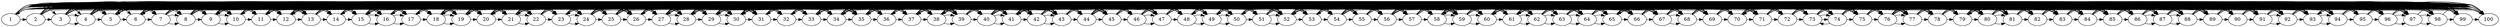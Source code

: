 // The Round Graph
digraph {
	1 [label=1]
	2 [label=2]
	3 [label=3]
	4 [label=4]
	5 [label=5]
	6 [label=6]
	7 [label=7]
	8 [label=8]
	9 [label=9]
	10 [label=10]
	11 [label=11]
	12 [label=12]
	13 [label=13]
	14 [label=14]
	15 [label=15]
	16 [label=16]
	17 [label=17]
	18 [label=18]
	19 [label=19]
	20 [label=20]
	21 [label=21]
	22 [label=22]
	23 [label=23]
	24 [label=24]
	25 [label=25]
	26 [label=26]
	27 [label=27]
	28 [label=28]
	29 [label=29]
	30 [label=30]
	31 [label=31]
	32 [label=32]
	33 [label=33]
	34 [label=34]
	35 [label=35]
	36 [label=36]
	37 [label=37]
	38 [label=38]
	39 [label=39]
	40 [label=40]
	41 [label=41]
	42 [label=42]
	43 [label=43]
	44 [label=44]
	45 [label=45]
	46 [label=46]
	47 [label=47]
	48 [label=48]
	49 [label=49]
	50 [label=50]
	51 [label=51]
	52 [label=52]
	53 [label=53]
	54 [label=54]
	55 [label=55]
	56 [label=56]
	57 [label=57]
	58 [label=58]
	59 [label=59]
	60 [label=60]
	61 [label=61]
	62 [label=62]
	63 [label=63]
	64 [label=64]
	65 [label=65]
	66 [label=66]
	67 [label=67]
	68 [label=68]
	69 [label=69]
	70 [label=70]
	71 [label=71]
	72 [label=72]
	73 [label=73]
	74 [label=74]
	75 [label=75]
	76 [label=76]
	77 [label=77]
	78 [label=78]
	79 [label=79]
	80 [label=80]
	81 [label=81]
	82 [label=82]
	83 [label=83]
	84 [label=84]
	85 [label=85]
	86 [label=86]
	87 [label=87]
	88 [label=88]
	89 [label=89]
	90 [label=90]
	91 [label=91]
	92 [label=92]
	93 [label=93]
	94 [label=94]
	95 [label=95]
	96 [label=96]
	97 [label=97]
	98 [label=98]
	99 [label=99]
	100 [label=100]
	3 -> 50 [constraint=false]
	78 -> 60 [constraint=false]
	1 -> 71 [constraint=false]
	64 -> 97 [constraint=false]
	16 -> 62 [constraint=false]
	7 -> 25 [constraint=false]
	13 -> 9 [constraint=false]
	32 -> 57 [constraint=false]
	92 -> 18 [constraint=false]
	24 -> 69 [constraint=false]
	73 -> 23 [constraint=false]
	44 -> 87 [constraint=false]
	46 -> 68 [constraint=false]
	22 -> 72 [constraint=false]
	38 -> 59 [constraint=false]
	19 -> 79 [constraint=false]
	11 -> 42 [constraint=false]
	36 -> 76 [constraint=false]
	5 -> 35 [constraint=false]
	39 -> 33 [constraint=false]
	98 -> 28 [constraint=false]
	4 -> 91 [constraint=false]
	77 -> 41 [constraint=false]
	40 -> 52 [constraint=false]
	66 -> 58 [constraint=false]
	70 -> 30 [constraint=false]
	54 -> 89 [constraint=false]
	100 -> 15 [constraint=false]
	2 -> 63 [constraint=false]
	75 -> 86 [constraint=false]
	94 -> 31 [constraint=false]
	6 -> 55 [constraint=false]
	14 -> 47 [constraint=false]
	56 -> 83 [constraint=false]
	34 -> 43 [constraint=false]
	17 -> 12 [constraint=false]
	80 -> 81 [constraint=false]
	85 -> 53 [constraint=false]
	74 -> 26 [constraint=false]
	96 -> 29 [constraint=false]
	82 -> 37 [constraint=false]
	90 -> 65 [constraint=false]
	61 -> 84 [constraint=false]
	45 -> 10 [constraint=false]
	51 -> 20 [constraint=false]
	95 -> 93 [constraint=false]
	21 -> 27 [constraint=false]
	88 -> 48 [constraint=false]
	8 -> 99 [constraint=false]
	67 -> 49 [constraint=false]
	96 -> 10 [constraint=false]
	76 -> 80 [constraint=false]
	51 -> 57 [constraint=false]
	3 -> 97 [constraint=false]
	43 -> 20 [constraint=false]
	45 -> 5 [constraint=false]
	54 -> 85 [constraint=false]
	4 -> 26 [constraint=false]
	55 -> 17 [constraint=false]
	98 -> 14 [constraint=false]
	39 -> 21 [constraint=false]
	94 -> 58 [constraint=false]
	64 -> 30 [constraint=false]
	92 -> 18 [constraint=false]
	86 -> 52 [constraint=false]
	42 -> 82 [constraint=false]
	65 -> 77 [constraint=false]
	24 -> 67 [constraint=false]
	13 -> 9 [constraint=false]
	99 -> 38 [constraint=false]
	56 -> 62 [constraint=false]
	75 -> 70 [constraint=false]
	41 -> 71 [constraint=false]
	48 -> 49 [constraint=false]
	2 -> 83 [constraint=false]
	88 -> 6 [constraint=false]
	44 -> 81 [constraint=false]
	15 -> 22 [constraint=false]
	69 -> 12 [constraint=false]
	66 -> 34 [constraint=false]
	100 -> 11 [constraint=false]
	91 -> 36 [constraint=false]
	7 -> 29 [constraint=false]
	40 -> 53 [constraint=false]
	47 -> 27 [constraint=false]
	25 -> 78 [constraint=false]
	23 -> 16 [constraint=false]
	72 -> 61 [constraint=false]
	63 -> 1 [constraint=false]
	28 -> 84 [constraint=false]
	93 -> 60 [constraint=false]
	89 -> 79 [constraint=false]
	37 -> 87 [constraint=false]
	74 -> 73 [constraint=false]
	8 -> 68 [constraint=false]
	95 -> 50 [constraint=false]
	33 -> 90 [constraint=false]
	46 -> 32 [constraint=false]
	31 -> 19 [constraint=false]
	59 -> 35 [constraint=false]
	1 [label=1]
	2 [label=2]
	3 [label=3]
	4 [label=4]
	5 [label=5]
	6 [label=6]
	7 [label=7]
	8 [label=8]
	9 [label=9]
	10 [label=10]
	11 [label=11]
	12 [label=12]
	13 [label=13]
	14 [label=14]
	15 [label=15]
	16 [label=16]
	17 [label=17]
	18 [label=18]
	19 [label=19]
	20 [label=20]
	21 [label=21]
	22 [label=22]
	23 [label=23]
	24 [label=24]
	25 [label=25]
	26 [label=26]
	27 [label=27]
	28 [label=28]
	29 [label=29]
	30 [label=30]
	31 [label=31]
	32 [label=32]
	33 [label=33]
	34 [label=34]
	35 [label=35]
	36 [label=36]
	37 [label=37]
	38 [label=38]
	39 [label=39]
	40 [label=40]
	41 [label=41]
	42 [label=42]
	43 [label=43]
	44 [label=44]
	45 [label=45]
	46 [label=46]
	47 [label=47]
	48 [label=48]
	49 [label=49]
	50 [label=50]
	51 [label=51]
	52 [label=52]
	53 [label=53]
	54 [label=54]
	55 [label=55]
	56 [label=56]
	57 [label=57]
	58 [label=58]
	59 [label=59]
	60 [label=60]
	61 [label=61]
	62 [label=62]
	63 [label=63]
	64 [label=64]
	65 [label=65]
	66 [label=66]
	67 [label=67]
	68 [label=68]
	69 [label=69]
	70 [label=70]
	71 [label=71]
	72 [label=72]
	73 [label=73]
	74 [label=74]
	75 [label=75]
	76 [label=76]
	77 [label=77]
	78 [label=78]
	79 [label=79]
	80 [label=80]
	81 [label=81]
	82 [label=82]
	83 [label=83]
	84 [label=84]
	85 [label=85]
	86 [label=86]
	87 [label=87]
	88 [label=88]
	89 [label=89]
	90 [label=90]
	91 [label=91]
	92 [label=92]
	93 [label=93]
	94 [label=94]
	95 [label=95]
	96 [label=96]
	97 [label=97]
	98 [label=98]
	99 [label=99]
	100 [label=100]
	1 -> 2 [constraint=false]
	1 -> 3 [constraint=false]
	1 -> 4 [constraint=false]
	1 -> 5 [constraint=false]
	1 -> 6 [constraint=false]
	1 -> 7 [constraint=false]
	1 -> 8 [constraint=false]
	1 -> 9 [constraint=false]
	1 -> 10 [constraint=false]
	1 -> 11 [constraint=false]
	1 -> 12 [constraint=false]
	1 -> 13 [constraint=false]
	1 -> 14 [constraint=false]
	1 -> 15 [constraint=false]
	1 -> 16 [constraint=false]
	1 -> 17 [constraint=false]
	1 -> 18 [constraint=false]
	1 -> 19 [constraint=false]
	1 -> 20 [constraint=false]
	1 -> 21 [constraint=false]
	1 -> 22 [constraint=false]
	1 -> 23 [constraint=false]
	1 -> 24 [constraint=false]
	1 -> 25 [constraint=false]
	1 -> 26 [constraint=false]
	1 -> 27 [constraint=false]
	1 -> 28 [constraint=false]
	1 -> 29 [constraint=false]
	1 -> 30 [constraint=false]
	1 -> 31 [constraint=false]
	1 -> 32 [constraint=false]
	1 -> 33 [constraint=false]
	1 -> 34 [constraint=false]
	1 -> 35 [constraint=false]
	1 -> 36 [constraint=false]
	1 -> 37 [constraint=false]
	1 -> 38 [constraint=false]
	1 -> 39 [constraint=false]
	1 -> 40 [constraint=false]
	1 -> 41 [constraint=false]
	1 -> 42 [constraint=false]
	1 -> 43 [constraint=false]
	1 -> 44 [constraint=false]
	1 -> 45 [constraint=false]
	1 -> 46 [constraint=false]
	1 -> 47 [constraint=false]
	1 -> 48 [constraint=false]
	1 -> 49 [constraint=false]
	1 -> 50 [constraint=false]
	1 -> 51 [constraint=false]
	1 -> 52 [constraint=false]
	1 -> 53 [constraint=false]
	1 -> 54 [constraint=false]
	1 -> 55 [constraint=false]
	1 -> 56 [constraint=false]
	1 -> 57 [constraint=false]
	1 -> 58 [constraint=false]
	1 -> 59 [constraint=false]
	1 -> 60 [constraint=false]
	1 -> 61 [constraint=false]
	1 -> 62 [constraint=false]
	1 -> 63 [constraint=false]
	1 -> 64 [constraint=false]
	1 -> 65 [constraint=false]
	1 -> 66 [constraint=false]
	1 -> 67 [constraint=false]
	1 -> 68 [constraint=false]
	1 -> 69 [constraint=false]
	1 -> 70 [constraint=false]
	1 -> 71 [constraint=false]
	1 -> 72 [constraint=false]
	1 -> 73 [constraint=false]
	1 -> 74 [constraint=false]
	1 -> 75 [constraint=false]
	1 -> 76 [constraint=false]
	1 -> 77 [constraint=false]
	1 -> 78 [constraint=false]
	1 -> 79 [constraint=false]
	1 -> 80 [constraint=false]
	1 -> 81 [constraint=false]
	1 -> 82 [constraint=false]
	1 -> 83 [constraint=false]
	1 -> 84 [constraint=false]
	1 -> 85 [constraint=false]
	1 -> 86 [constraint=false]
	1 -> 87 [constraint=false]
	1 -> 88 [constraint=false]
	1 -> 89 [constraint=false]
	1 -> 90 [constraint=false]
	1 -> 91 [constraint=false]
	1 -> 92 [constraint=false]
	1 -> 93 [constraint=false]
	1 -> 94 [constraint=false]
	1 -> 95 [constraint=false]
	1 -> 96 [constraint=false]
	1 -> 97 [constraint=false]
	1 -> 98 [constraint=false]
	1 -> 99 [constraint=false]
	1 -> 100 [constraint=false]
	2 -> 3 [constraint=false]
	2 -> 4 [constraint=false]
	2 -> 5 [constraint=false]
	2 -> 6 [constraint=false]
	2 -> 7 [constraint=false]
	2 -> 8 [constraint=false]
	2 -> 9 [constraint=false]
	2 -> 10 [constraint=false]
	2 -> 11 [constraint=false]
	2 -> 12 [constraint=false]
	2 -> 13 [constraint=false]
	2 -> 14 [constraint=false]
	2 -> 15 [constraint=false]
	2 -> 16 [constraint=false]
	2 -> 17 [constraint=false]
	2 -> 18 [constraint=false]
	2 -> 19 [constraint=false]
	2 -> 20 [constraint=false]
	2 -> 21 [constraint=false]
	2 -> 22 [constraint=false]
	2 -> 23 [constraint=false]
	2 -> 24 [constraint=false]
	2 -> 25 [constraint=false]
	2 -> 26 [constraint=false]
	2 -> 27 [constraint=false]
	2 -> 28 [constraint=false]
	2 -> 29 [constraint=false]
	2 -> 30 [constraint=false]
	2 -> 31 [constraint=false]
	2 -> 32 [constraint=false]
	2 -> 33 [constraint=false]
	2 -> 34 [constraint=false]
	2 -> 35 [constraint=false]
	2 -> 36 [constraint=false]
	2 -> 37 [constraint=false]
	2 -> 38 [constraint=false]
	2 -> 39 [constraint=false]
	2 -> 40 [constraint=false]
	2 -> 41 [constraint=false]
	2 -> 42 [constraint=false]
	2 -> 43 [constraint=false]
	2 -> 44 [constraint=false]
	2 -> 45 [constraint=false]
	2 -> 46 [constraint=false]
	2 -> 47 [constraint=false]
	2 -> 48 [constraint=false]
	2 -> 49 [constraint=false]
	2 -> 50 [constraint=false]
	2 -> 51 [constraint=false]
	2 -> 52 [constraint=false]
	2 -> 53 [constraint=false]
	2 -> 54 [constraint=false]
	2 -> 55 [constraint=false]
	2 -> 56 [constraint=false]
	2 -> 57 [constraint=false]
	2 -> 58 [constraint=false]
	2 -> 59 [constraint=false]
	2 -> 60 [constraint=false]
	2 -> 61 [constraint=false]
	2 -> 62 [constraint=false]
	2 -> 63 [constraint=false]
	2 -> 64 [constraint=false]
	2 -> 65 [constraint=false]
	2 -> 66 [constraint=false]
	2 -> 67 [constraint=false]
	2 -> 68 [constraint=false]
	2 -> 69 [constraint=false]
	2 -> 70 [constraint=false]
	2 -> 71 [constraint=false]
	2 -> 72 [constraint=false]
	2 -> 73 [constraint=false]
	2 -> 74 [constraint=false]
	2 -> 75 [constraint=false]
	2 -> 76 [constraint=false]
	2 -> 77 [constraint=false]
	2 -> 78 [constraint=false]
	2 -> 79 [constraint=false]
	2 -> 80 [constraint=false]
	2 -> 81 [constraint=false]
	2 -> 82 [constraint=false]
	2 -> 83 [constraint=false]
	2 -> 84 [constraint=false]
	2 -> 85 [constraint=false]
	2 -> 86 [constraint=false]
	2 -> 87 [constraint=false]
	2 -> 88 [constraint=false]
	2 -> 89 [constraint=false]
	2 -> 90 [constraint=false]
	2 -> 91 [constraint=false]
	2 -> 92 [constraint=false]
	2 -> 93 [constraint=false]
	2 -> 94 [constraint=false]
	2 -> 95 [constraint=false]
	2 -> 96 [constraint=false]
	2 -> 97 [constraint=false]
	2 -> 98 [constraint=false]
	2 -> 99 [constraint=false]
	2 -> 100 [constraint=false]
	3 -> 4 [constraint=false]
	3 -> 5 [constraint=false]
	3 -> 6 [constraint=false]
	3 -> 7 [constraint=false]
	3 -> 8 [constraint=false]
	3 -> 9 [constraint=false]
	3 -> 10 [constraint=false]
	3 -> 11 [constraint=false]
	3 -> 12 [constraint=false]
	3 -> 13 [constraint=false]
	3 -> 14 [constraint=false]
	3 -> 15 [constraint=false]
	3 -> 16 [constraint=false]
	3 -> 17 [constraint=false]
	3 -> 18 [constraint=false]
	3 -> 19 [constraint=false]
	3 -> 20 [constraint=false]
	3 -> 21 [constraint=false]
	3 -> 22 [constraint=false]
	3 -> 23 [constraint=false]
	3 -> 24 [constraint=false]
	3 -> 25 [constraint=false]
	3 -> 26 [constraint=false]
	3 -> 27 [constraint=false]
	3 -> 28 [constraint=false]
	3 -> 29 [constraint=false]
	3 -> 30 [constraint=false]
	3 -> 31 [constraint=false]
	3 -> 32 [constraint=false]
	3 -> 33 [constraint=false]
	3 -> 34 [constraint=false]
	3 -> 35 [constraint=false]
	3 -> 36 [constraint=false]
	3 -> 37 [constraint=false]
	3 -> 38 [constraint=false]
	3 -> 39 [constraint=false]
	3 -> 40 [constraint=false]
	3 -> 41 [constraint=false]
	3 -> 42 [constraint=false]
	3 -> 43 [constraint=false]
	3 -> 44 [constraint=false]
	3 -> 45 [constraint=false]
	3 -> 46 [constraint=false]
	3 -> 47 [constraint=false]
	3 -> 48 [constraint=false]
	3 -> 49 [constraint=false]
	3 -> 50 [constraint=false]
	3 -> 51 [constraint=false]
	3 -> 52 [constraint=false]
	3 -> 53 [constraint=false]
	3 -> 54 [constraint=false]
	3 -> 55 [constraint=false]
	3 -> 56 [constraint=false]
	3 -> 57 [constraint=false]
	3 -> 58 [constraint=false]
	3 -> 59 [constraint=false]
	3 -> 60 [constraint=false]
	3 -> 61 [constraint=false]
	3 -> 62 [constraint=false]
	3 -> 63 [constraint=false]
	3 -> 64 [constraint=false]
	3 -> 65 [constraint=false]
	3 -> 66 [constraint=false]
	3 -> 67 [constraint=false]
	3 -> 68 [constraint=false]
	3 -> 69 [constraint=false]
	3 -> 70 [constraint=false]
	3 -> 71 [constraint=false]
	3 -> 72 [constraint=false]
	3 -> 73 [constraint=false]
	3 -> 74 [constraint=false]
	3 -> 75 [constraint=false]
	3 -> 76 [constraint=false]
	3 -> 77 [constraint=false]
	3 -> 78 [constraint=false]
	3 -> 79 [constraint=false]
	3 -> 80 [constraint=false]
	3 -> 81 [constraint=false]
	3 -> 82 [constraint=false]
	3 -> 83 [constraint=false]
	3 -> 84 [constraint=false]
	3 -> 85 [constraint=false]
	3 -> 86 [constraint=false]
	3 -> 87 [constraint=false]
	3 -> 88 [constraint=false]
	3 -> 89 [constraint=false]
	3 -> 90 [constraint=false]
	3 -> 91 [constraint=false]
	3 -> 92 [constraint=false]
	3 -> 93 [constraint=false]
	3 -> 94 [constraint=false]
	3 -> 95 [constraint=false]
	3 -> 96 [constraint=false]
	3 -> 97 [constraint=false]
	3 -> 98 [constraint=false]
	3 -> 99 [constraint=false]
	3 -> 100 [constraint=false]
	4 -> 5 [constraint=false]
	4 -> 6 [constraint=false]
	4 -> 7 [constraint=false]
	4 -> 8 [constraint=false]
	4 -> 9 [constraint=false]
	4 -> 10 [constraint=false]
	4 -> 11 [constraint=false]
	4 -> 12 [constraint=false]
	4 -> 13 [constraint=false]
	4 -> 14 [constraint=false]
	4 -> 15 [constraint=false]
	4 -> 16 [constraint=false]
	4 -> 17 [constraint=false]
	4 -> 18 [constraint=false]
	4 -> 19 [constraint=false]
	4 -> 20 [constraint=false]
	4 -> 21 [constraint=false]
	4 -> 22 [constraint=false]
	4 -> 23 [constraint=false]
	4 -> 24 [constraint=false]
	4 -> 25 [constraint=false]
	4 -> 26 [constraint=false]
	4 -> 27 [constraint=false]
	4 -> 28 [constraint=false]
	4 -> 29 [constraint=false]
	4 -> 30 [constraint=false]
	4 -> 31 [constraint=false]
	4 -> 32 [constraint=false]
	4 -> 33 [constraint=false]
	4 -> 34 [constraint=false]
	4 -> 35 [constraint=false]
	4 -> 36 [constraint=false]
	4 -> 37 [constraint=false]
	4 -> 38 [constraint=false]
	4 -> 39 [constraint=false]
	4 -> 40 [constraint=false]
	4 -> 41 [constraint=false]
	4 -> 42 [constraint=false]
	4 -> 43 [constraint=false]
	4 -> 44 [constraint=false]
	4 -> 45 [constraint=false]
	4 -> 46 [constraint=false]
	4 -> 47 [constraint=false]
	4 -> 48 [constraint=false]
	4 -> 49 [constraint=false]
	4 -> 50 [constraint=false]
	4 -> 51 [constraint=false]
	4 -> 52 [constraint=false]
	4 -> 53 [constraint=false]
	4 -> 54 [constraint=false]
	4 -> 55 [constraint=false]
	4 -> 56 [constraint=false]
	4 -> 57 [constraint=false]
	4 -> 58 [constraint=false]
	4 -> 59 [constraint=false]
	4 -> 60 [constraint=false]
	4 -> 61 [constraint=false]
	4 -> 62 [constraint=false]
	4 -> 63 [constraint=false]
	4 -> 64 [constraint=false]
	4 -> 65 [constraint=false]
	4 -> 66 [constraint=false]
	4 -> 67 [constraint=false]
	4 -> 68 [constraint=false]
	4 -> 69 [constraint=false]
	4 -> 70 [constraint=false]
	4 -> 71 [constraint=false]
	4 -> 72 [constraint=false]
	4 -> 73 [constraint=false]
	4 -> 74 [constraint=false]
	4 -> 75 [constraint=false]
	4 -> 76 [constraint=false]
	4 -> 77 [constraint=false]
	4 -> 78 [constraint=false]
	4 -> 79 [constraint=false]
	4 -> 80 [constraint=false]
	4 -> 81 [constraint=false]
	4 -> 82 [constraint=false]
	4 -> 83 [constraint=false]
	4 -> 84 [constraint=false]
	4 -> 85 [constraint=false]
	4 -> 86 [constraint=false]
	4 -> 87 [constraint=false]
	4 -> 88 [constraint=false]
	4 -> 89 [constraint=false]
	4 -> 90 [constraint=false]
	4 -> 91 [constraint=false]
	4 -> 92 [constraint=false]
	4 -> 93 [constraint=false]
	4 -> 94 [constraint=false]
	4 -> 95 [constraint=false]
	4 -> 96 [constraint=false]
	4 -> 97 [constraint=false]
	4 -> 98 [constraint=false]
	4 -> 99 [constraint=false]
	4 -> 100 [constraint=false]
	5 -> 6 [constraint=false]
	5 -> 7 [constraint=false]
	5 -> 8 [constraint=false]
	5 -> 9 [constraint=false]
	5 -> 10 [constraint=false]
	5 -> 11 [constraint=false]
	5 -> 12 [constraint=false]
	5 -> 13 [constraint=false]
	5 -> 14 [constraint=false]
	5 -> 15 [constraint=false]
	5 -> 16 [constraint=false]
	5 -> 17 [constraint=false]
	5 -> 18 [constraint=false]
	5 -> 19 [constraint=false]
	5 -> 20 [constraint=false]
	5 -> 21 [constraint=false]
	5 -> 22 [constraint=false]
	5 -> 23 [constraint=false]
	5 -> 24 [constraint=false]
	5 -> 25 [constraint=false]
	5 -> 26 [constraint=false]
	5 -> 27 [constraint=false]
	5 -> 28 [constraint=false]
	5 -> 29 [constraint=false]
	5 -> 30 [constraint=false]
	5 -> 31 [constraint=false]
	5 -> 32 [constraint=false]
	5 -> 33 [constraint=false]
	5 -> 34 [constraint=false]
	5 -> 35 [constraint=false]
	5 -> 36 [constraint=false]
	5 -> 37 [constraint=false]
	5 -> 38 [constraint=false]
	5 -> 39 [constraint=false]
	5 -> 40 [constraint=false]
	5 -> 41 [constraint=false]
	5 -> 42 [constraint=false]
	5 -> 43 [constraint=false]
	5 -> 44 [constraint=false]
	5 -> 45 [constraint=false]
	5 -> 46 [constraint=false]
	5 -> 47 [constraint=false]
	5 -> 48 [constraint=false]
	5 -> 49 [constraint=false]
	5 -> 50 [constraint=false]
	5 -> 51 [constraint=false]
	5 -> 52 [constraint=false]
	5 -> 53 [constraint=false]
	5 -> 54 [constraint=false]
	5 -> 55 [constraint=false]
	5 -> 56 [constraint=false]
	5 -> 57 [constraint=false]
	5 -> 58 [constraint=false]
	5 -> 59 [constraint=false]
	5 -> 60 [constraint=false]
	5 -> 61 [constraint=false]
	5 -> 62 [constraint=false]
	5 -> 63 [constraint=false]
	5 -> 64 [constraint=false]
	5 -> 65 [constraint=false]
	5 -> 66 [constraint=false]
	5 -> 67 [constraint=false]
	5 -> 68 [constraint=false]
	5 -> 69 [constraint=false]
	5 -> 70 [constraint=false]
	5 -> 71 [constraint=false]
	5 -> 72 [constraint=false]
	5 -> 73 [constraint=false]
	5 -> 74 [constraint=false]
	5 -> 75 [constraint=false]
	5 -> 76 [constraint=false]
	5 -> 77 [constraint=false]
	5 -> 78 [constraint=false]
	5 -> 79 [constraint=false]
	5 -> 80 [constraint=false]
	5 -> 81 [constraint=false]
	5 -> 82 [constraint=false]
	5 -> 83 [constraint=false]
	5 -> 84 [constraint=false]
	5 -> 85 [constraint=false]
	5 -> 86 [constraint=false]
	5 -> 87 [constraint=false]
	5 -> 88 [constraint=false]
	5 -> 89 [constraint=false]
	5 -> 90 [constraint=false]
	5 -> 91 [constraint=false]
	5 -> 92 [constraint=false]
	5 -> 93 [constraint=false]
	5 -> 94 [constraint=false]
	5 -> 95 [constraint=false]
	5 -> 96 [constraint=false]
	5 -> 97 [constraint=false]
	5 -> 98 [constraint=false]
	5 -> 99 [constraint=false]
	5 -> 100 [constraint=false]
	6 -> 7 [constraint=false]
	6 -> 8 [constraint=false]
	6 -> 9 [constraint=false]
	6 -> 10 [constraint=false]
	6 -> 11 [constraint=false]
	6 -> 12 [constraint=false]
	6 -> 13 [constraint=false]
	6 -> 14 [constraint=false]
	6 -> 15 [constraint=false]
	6 -> 16 [constraint=false]
	6 -> 17 [constraint=false]
	6 -> 18 [constraint=false]
	6 -> 19 [constraint=false]
	6 -> 20 [constraint=false]
	6 -> 21 [constraint=false]
	6 -> 22 [constraint=false]
	6 -> 23 [constraint=false]
	6 -> 24 [constraint=false]
	6 -> 25 [constraint=false]
	6 -> 26 [constraint=false]
	6 -> 27 [constraint=false]
	6 -> 28 [constraint=false]
	6 -> 29 [constraint=false]
	6 -> 30 [constraint=false]
	6 -> 31 [constraint=false]
	6 -> 32 [constraint=false]
	6 -> 33 [constraint=false]
	6 -> 34 [constraint=false]
	6 -> 35 [constraint=false]
	6 -> 36 [constraint=false]
	6 -> 37 [constraint=false]
	6 -> 38 [constraint=false]
	6 -> 39 [constraint=false]
	6 -> 40 [constraint=false]
	6 -> 41 [constraint=false]
	6 -> 42 [constraint=false]
	6 -> 43 [constraint=false]
	6 -> 44 [constraint=false]
	6 -> 45 [constraint=false]
	6 -> 46 [constraint=false]
	6 -> 47 [constraint=false]
	6 -> 48 [constraint=false]
	6 -> 49 [constraint=false]
	6 -> 50 [constraint=false]
	6 -> 51 [constraint=false]
	6 -> 52 [constraint=false]
	6 -> 53 [constraint=false]
	6 -> 54 [constraint=false]
	6 -> 55 [constraint=false]
	6 -> 56 [constraint=false]
	6 -> 57 [constraint=false]
	6 -> 58 [constraint=false]
	6 -> 59 [constraint=false]
	6 -> 60 [constraint=false]
	6 -> 61 [constraint=false]
	6 -> 62 [constraint=false]
	6 -> 63 [constraint=false]
	6 -> 64 [constraint=false]
	6 -> 65 [constraint=false]
	6 -> 66 [constraint=false]
	6 -> 67 [constraint=false]
	6 -> 68 [constraint=false]
	6 -> 69 [constraint=false]
	6 -> 70 [constraint=false]
	6 -> 71 [constraint=false]
	6 -> 72 [constraint=false]
	6 -> 73 [constraint=false]
	6 -> 74 [constraint=false]
	6 -> 75 [constraint=false]
	6 -> 76 [constraint=false]
	6 -> 77 [constraint=false]
	6 -> 78 [constraint=false]
	6 -> 79 [constraint=false]
	6 -> 80 [constraint=false]
	6 -> 81 [constraint=false]
	6 -> 82 [constraint=false]
	6 -> 83 [constraint=false]
	6 -> 84 [constraint=false]
	6 -> 85 [constraint=false]
	6 -> 86 [constraint=false]
	6 -> 87 [constraint=false]
	6 -> 88 [constraint=false]
	6 -> 89 [constraint=false]
	6 -> 90 [constraint=false]
	6 -> 91 [constraint=false]
	6 -> 92 [constraint=false]
	6 -> 93 [constraint=false]
	6 -> 94 [constraint=false]
	6 -> 95 [constraint=false]
	6 -> 96 [constraint=false]
	6 -> 97 [constraint=false]
	6 -> 98 [constraint=false]
	6 -> 99 [constraint=false]
	6 -> 100 [constraint=false]
	7 -> 8 [constraint=false]
	7 -> 9 [constraint=false]
	7 -> 10 [constraint=false]
	7 -> 11 [constraint=false]
	7 -> 12 [constraint=false]
	7 -> 13 [constraint=false]
	7 -> 14 [constraint=false]
	7 -> 15 [constraint=false]
	7 -> 16 [constraint=false]
	7 -> 17 [constraint=false]
	7 -> 18 [constraint=false]
	7 -> 19 [constraint=false]
	7 -> 20 [constraint=false]
	7 -> 21 [constraint=false]
	7 -> 22 [constraint=false]
	7 -> 23 [constraint=false]
	7 -> 24 [constraint=false]
	7 -> 25 [constraint=false]
	7 -> 26 [constraint=false]
	7 -> 27 [constraint=false]
	7 -> 28 [constraint=false]
	7 -> 29 [constraint=false]
	7 -> 30 [constraint=false]
	7 -> 31 [constraint=false]
	7 -> 32 [constraint=false]
	7 -> 33 [constraint=false]
	7 -> 34 [constraint=false]
	7 -> 35 [constraint=false]
	7 -> 36 [constraint=false]
	7 -> 37 [constraint=false]
	7 -> 38 [constraint=false]
	7 -> 39 [constraint=false]
	7 -> 40 [constraint=false]
	7 -> 41 [constraint=false]
	7 -> 42 [constraint=false]
	7 -> 43 [constraint=false]
	7 -> 44 [constraint=false]
	7 -> 45 [constraint=false]
	7 -> 46 [constraint=false]
	7 -> 47 [constraint=false]
	7 -> 48 [constraint=false]
	7 -> 49 [constraint=false]
	7 -> 50 [constraint=false]
	7 -> 51 [constraint=false]
	7 -> 52 [constraint=false]
	7 -> 53 [constraint=false]
	7 -> 54 [constraint=false]
	7 -> 55 [constraint=false]
	7 -> 56 [constraint=false]
	7 -> 57 [constraint=false]
	7 -> 58 [constraint=false]
	7 -> 59 [constraint=false]
	7 -> 60 [constraint=false]
	7 -> 61 [constraint=false]
	7 -> 62 [constraint=false]
	7 -> 63 [constraint=false]
	7 -> 64 [constraint=false]
	7 -> 65 [constraint=false]
	7 -> 66 [constraint=false]
	7 -> 67 [constraint=false]
	7 -> 68 [constraint=false]
	7 -> 69 [constraint=false]
	7 -> 70 [constraint=false]
	7 -> 71 [constraint=false]
	7 -> 72 [constraint=false]
	7 -> 73 [constraint=false]
	7 -> 74 [constraint=false]
	7 -> 75 [constraint=false]
	7 -> 76 [constraint=false]
	7 -> 77 [constraint=false]
	7 -> 78 [constraint=false]
	7 -> 79 [constraint=false]
	7 -> 80 [constraint=false]
	7 -> 81 [constraint=false]
	7 -> 82 [constraint=false]
	7 -> 83 [constraint=false]
	7 -> 84 [constraint=false]
	7 -> 85 [constraint=false]
	7 -> 86 [constraint=false]
	7 -> 87 [constraint=false]
	7 -> 88 [constraint=false]
	7 -> 89 [constraint=false]
	7 -> 90 [constraint=false]
	7 -> 91 [constraint=false]
	7 -> 92 [constraint=false]
	7 -> 93 [constraint=false]
	7 -> 94 [constraint=false]
	7 -> 95 [constraint=false]
	7 -> 96 [constraint=false]
	7 -> 97 [constraint=false]
	7 -> 98 [constraint=false]
	7 -> 99 [constraint=false]
	7 -> 100 [constraint=false]
	8 -> 9 [constraint=false]
	8 -> 10 [constraint=false]
	8 -> 11 [constraint=false]
	8 -> 12 [constraint=false]
	8 -> 13 [constraint=false]
	8 -> 14 [constraint=false]
	8 -> 15 [constraint=false]
	8 -> 16 [constraint=false]
	8 -> 17 [constraint=false]
	8 -> 18 [constraint=false]
	8 -> 19 [constraint=false]
	8 -> 20 [constraint=false]
	8 -> 21 [constraint=false]
	8 -> 22 [constraint=false]
	8 -> 23 [constraint=false]
	8 -> 24 [constraint=false]
	8 -> 25 [constraint=false]
	8 -> 26 [constraint=false]
	8 -> 27 [constraint=false]
	8 -> 28 [constraint=false]
	8 -> 29 [constraint=false]
	8 -> 30 [constraint=false]
	8 -> 31 [constraint=false]
	8 -> 32 [constraint=false]
	8 -> 33 [constraint=false]
	8 -> 34 [constraint=false]
	8 -> 35 [constraint=false]
	8 -> 36 [constraint=false]
	8 -> 37 [constraint=false]
	8 -> 38 [constraint=false]
	8 -> 39 [constraint=false]
	8 -> 40 [constraint=false]
	8 -> 41 [constraint=false]
	8 -> 42 [constraint=false]
	8 -> 43 [constraint=false]
	8 -> 44 [constraint=false]
	8 -> 45 [constraint=false]
	8 -> 46 [constraint=false]
	8 -> 47 [constraint=false]
	8 -> 48 [constraint=false]
	8 -> 49 [constraint=false]
	8 -> 50 [constraint=false]
	8 -> 51 [constraint=false]
	8 -> 52 [constraint=false]
	8 -> 53 [constraint=false]
	8 -> 54 [constraint=false]
	8 -> 55 [constraint=false]
	8 -> 56 [constraint=false]
	8 -> 57 [constraint=false]
	8 -> 58 [constraint=false]
	8 -> 59 [constraint=false]
	8 -> 60 [constraint=false]
	8 -> 61 [constraint=false]
	8 -> 62 [constraint=false]
	8 -> 63 [constraint=false]
	8 -> 64 [constraint=false]
	8 -> 65 [constraint=false]
	8 -> 66 [constraint=false]
	8 -> 67 [constraint=false]
	8 -> 68 [constraint=false]
	8 -> 69 [constraint=false]
	8 -> 70 [constraint=false]
	8 -> 71 [constraint=false]
	8 -> 72 [constraint=false]
	8 -> 73 [constraint=false]
	8 -> 74 [constraint=false]
	8 -> 75 [constraint=false]
	8 -> 76 [constraint=false]
	8 -> 77 [constraint=false]
	8 -> 78 [constraint=false]
	8 -> 79 [constraint=false]
	8 -> 80 [constraint=false]
	8 -> 81 [constraint=false]
	8 -> 82 [constraint=false]
	8 -> 83 [constraint=false]
	8 -> 84 [constraint=false]
	8 -> 85 [constraint=false]
	8 -> 86 [constraint=false]
	8 -> 87 [constraint=false]
	8 -> 88 [constraint=false]
	8 -> 89 [constraint=false]
	8 -> 90 [constraint=false]
	8 -> 91 [constraint=false]
	8 -> 92 [constraint=false]
	8 -> 93 [constraint=false]
	8 -> 94 [constraint=false]
	8 -> 95 [constraint=false]
	8 -> 96 [constraint=false]
	8 -> 97 [constraint=false]
	8 -> 98 [constraint=false]
	8 -> 99 [constraint=false]
	8 -> 100 [constraint=false]
	9 -> 10 [constraint=false]
	9 -> 11 [constraint=false]
	9 -> 12 [constraint=false]
	9 -> 13 [constraint=false]
	9 -> 14 [constraint=false]
	9 -> 15 [constraint=false]
	9 -> 16 [constraint=false]
	9 -> 17 [constraint=false]
	9 -> 18 [constraint=false]
	9 -> 19 [constraint=false]
	9 -> 20 [constraint=false]
	9 -> 21 [constraint=false]
	9 -> 22 [constraint=false]
	9 -> 23 [constraint=false]
	9 -> 24 [constraint=false]
	9 -> 25 [constraint=false]
	9 -> 26 [constraint=false]
	9 -> 27 [constraint=false]
	9 -> 28 [constraint=false]
	9 -> 29 [constraint=false]
	9 -> 30 [constraint=false]
	9 -> 31 [constraint=false]
	9 -> 32 [constraint=false]
	9 -> 33 [constraint=false]
	9 -> 34 [constraint=false]
	9 -> 35 [constraint=false]
	9 -> 36 [constraint=false]
	9 -> 37 [constraint=false]
	9 -> 38 [constraint=false]
	9 -> 39 [constraint=false]
	9 -> 40 [constraint=false]
	9 -> 41 [constraint=false]
	9 -> 42 [constraint=false]
	9 -> 43 [constraint=false]
	9 -> 44 [constraint=false]
	9 -> 45 [constraint=false]
	9 -> 46 [constraint=false]
	9 -> 47 [constraint=false]
	9 -> 48 [constraint=false]
	9 -> 49 [constraint=false]
	9 -> 50 [constraint=false]
	9 -> 51 [constraint=false]
	9 -> 52 [constraint=false]
	9 -> 53 [constraint=false]
	9 -> 54 [constraint=false]
	9 -> 55 [constraint=false]
	9 -> 56 [constraint=false]
	9 -> 57 [constraint=false]
	9 -> 58 [constraint=false]
	9 -> 59 [constraint=false]
	9 -> 60 [constraint=false]
	9 -> 61 [constraint=false]
	9 -> 62 [constraint=false]
	9 -> 63 [constraint=false]
	9 -> 64 [constraint=false]
	9 -> 65 [constraint=false]
	9 -> 66 [constraint=false]
	9 -> 67 [constraint=false]
	9 -> 68 [constraint=false]
	9 -> 69 [constraint=false]
	9 -> 70 [constraint=false]
	9 -> 71 [constraint=false]
	9 -> 72 [constraint=false]
	9 -> 73 [constraint=false]
	9 -> 74 [constraint=false]
	9 -> 75 [constraint=false]
	9 -> 76 [constraint=false]
	9 -> 77 [constraint=false]
	9 -> 78 [constraint=false]
	9 -> 79 [constraint=false]
	9 -> 80 [constraint=false]
	9 -> 81 [constraint=false]
	9 -> 82 [constraint=false]
	9 -> 83 [constraint=false]
	9 -> 84 [constraint=false]
	9 -> 85 [constraint=false]
	9 -> 86 [constraint=false]
	9 -> 87 [constraint=false]
	9 -> 88 [constraint=false]
	9 -> 89 [constraint=false]
	9 -> 90 [constraint=false]
	9 -> 91 [constraint=false]
	9 -> 92 [constraint=false]
	9 -> 93 [constraint=false]
	9 -> 94 [constraint=false]
	9 -> 95 [constraint=false]
	9 -> 96 [constraint=false]
	9 -> 97 [constraint=false]
	9 -> 98 [constraint=false]
	9 -> 99 [constraint=false]
	9 -> 100 [constraint=false]
	10 -> 11 [constraint=false]
	10 -> 12 [constraint=false]
	10 -> 13 [constraint=false]
	10 -> 14 [constraint=false]
	10 -> 15 [constraint=false]
	10 -> 16 [constraint=false]
	10 -> 17 [constraint=false]
	10 -> 18 [constraint=false]
	10 -> 19 [constraint=false]
	10 -> 20 [constraint=false]
	10 -> 21 [constraint=false]
	10 -> 22 [constraint=false]
	10 -> 23 [constraint=false]
	10 -> 24 [constraint=false]
	10 -> 25 [constraint=false]
	10 -> 26 [constraint=false]
	10 -> 27 [constraint=false]
	10 -> 28 [constraint=false]
	10 -> 29 [constraint=false]
	10 -> 30 [constraint=false]
	10 -> 31 [constraint=false]
	10 -> 32 [constraint=false]
	10 -> 33 [constraint=false]
	10 -> 34 [constraint=false]
	10 -> 35 [constraint=false]
	10 -> 36 [constraint=false]
	10 -> 37 [constraint=false]
	10 -> 38 [constraint=false]
	10 -> 39 [constraint=false]
	10 -> 40 [constraint=false]
	10 -> 41 [constraint=false]
	10 -> 42 [constraint=false]
	10 -> 43 [constraint=false]
	10 -> 44 [constraint=false]
	10 -> 45 [constraint=false]
	10 -> 46 [constraint=false]
	10 -> 47 [constraint=false]
	10 -> 48 [constraint=false]
	10 -> 49 [constraint=false]
	10 -> 50 [constraint=false]
	10 -> 51 [constraint=false]
	10 -> 52 [constraint=false]
	10 -> 53 [constraint=false]
	10 -> 54 [constraint=false]
	10 -> 55 [constraint=false]
	10 -> 56 [constraint=false]
	10 -> 57 [constraint=false]
	10 -> 58 [constraint=false]
	10 -> 59 [constraint=false]
	10 -> 60 [constraint=false]
	10 -> 61 [constraint=false]
	10 -> 62 [constraint=false]
	10 -> 63 [constraint=false]
	10 -> 64 [constraint=false]
	10 -> 65 [constraint=false]
	10 -> 66 [constraint=false]
	10 -> 67 [constraint=false]
	10 -> 68 [constraint=false]
	10 -> 69 [constraint=false]
	10 -> 70 [constraint=false]
	10 -> 71 [constraint=false]
	10 -> 72 [constraint=false]
	10 -> 73 [constraint=false]
	10 -> 74 [constraint=false]
	10 -> 75 [constraint=false]
	10 -> 76 [constraint=false]
	10 -> 77 [constraint=false]
	10 -> 78 [constraint=false]
	10 -> 79 [constraint=false]
	10 -> 80 [constraint=false]
	10 -> 81 [constraint=false]
	10 -> 82 [constraint=false]
	10 -> 83 [constraint=false]
	10 -> 84 [constraint=false]
	10 -> 85 [constraint=false]
	10 -> 86 [constraint=false]
	10 -> 87 [constraint=false]
	10 -> 88 [constraint=false]
	10 -> 89 [constraint=false]
	10 -> 90 [constraint=false]
	10 -> 91 [constraint=false]
	10 -> 92 [constraint=false]
	10 -> 93 [constraint=false]
	10 -> 94 [constraint=false]
	10 -> 95 [constraint=false]
	10 -> 96 [constraint=false]
	10 -> 97 [constraint=false]
	10 -> 98 [constraint=false]
	10 -> 99 [constraint=false]
	10 -> 100 [constraint=false]
	11 -> 12 [constraint=false]
	11 -> 13 [constraint=false]
	11 -> 14 [constraint=false]
	11 -> 15 [constraint=false]
	11 -> 16 [constraint=false]
	11 -> 17 [constraint=false]
	11 -> 18 [constraint=false]
	11 -> 19 [constraint=false]
	11 -> 20 [constraint=false]
	11 -> 21 [constraint=false]
	11 -> 22 [constraint=false]
	11 -> 23 [constraint=false]
	11 -> 24 [constraint=false]
	11 -> 25 [constraint=false]
	11 -> 26 [constraint=false]
	11 -> 27 [constraint=false]
	11 -> 28 [constraint=false]
	11 -> 29 [constraint=false]
	11 -> 30 [constraint=false]
	11 -> 31 [constraint=false]
	11 -> 32 [constraint=false]
	11 -> 33 [constraint=false]
	11 -> 34 [constraint=false]
	11 -> 35 [constraint=false]
	11 -> 36 [constraint=false]
	11 -> 37 [constraint=false]
	11 -> 38 [constraint=false]
	11 -> 39 [constraint=false]
	11 -> 40 [constraint=false]
	11 -> 41 [constraint=false]
	11 -> 42 [constraint=false]
	11 -> 43 [constraint=false]
	11 -> 44 [constraint=false]
	11 -> 45 [constraint=false]
	11 -> 46 [constraint=false]
	11 -> 47 [constraint=false]
	11 -> 48 [constraint=false]
	11 -> 49 [constraint=false]
	11 -> 50 [constraint=false]
	11 -> 51 [constraint=false]
	11 -> 52 [constraint=false]
	11 -> 53 [constraint=false]
	11 -> 54 [constraint=false]
	11 -> 55 [constraint=false]
	11 -> 56 [constraint=false]
	11 -> 57 [constraint=false]
	11 -> 58 [constraint=false]
	11 -> 59 [constraint=false]
	11 -> 60 [constraint=false]
	11 -> 61 [constraint=false]
	11 -> 62 [constraint=false]
	11 -> 63 [constraint=false]
	11 -> 64 [constraint=false]
	11 -> 65 [constraint=false]
	11 -> 66 [constraint=false]
	11 -> 67 [constraint=false]
	11 -> 68 [constraint=false]
	11 -> 69 [constraint=false]
	11 -> 70 [constraint=false]
	11 -> 71 [constraint=false]
	11 -> 72 [constraint=false]
	11 -> 73 [constraint=false]
	11 -> 74 [constraint=false]
	11 -> 75 [constraint=false]
	11 -> 76 [constraint=false]
	11 -> 77 [constraint=false]
	11 -> 78 [constraint=false]
	11 -> 79 [constraint=false]
	11 -> 80 [constraint=false]
	11 -> 81 [constraint=false]
	11 -> 82 [constraint=false]
	11 -> 83 [constraint=false]
	11 -> 84 [constraint=false]
	11 -> 85 [constraint=false]
	11 -> 86 [constraint=false]
	11 -> 87 [constraint=false]
	11 -> 88 [constraint=false]
	11 -> 89 [constraint=false]
	11 -> 90 [constraint=false]
	11 -> 91 [constraint=false]
	11 -> 92 [constraint=false]
	11 -> 93 [constraint=false]
	11 -> 94 [constraint=false]
	11 -> 95 [constraint=false]
	11 -> 96 [constraint=false]
	11 -> 97 [constraint=false]
	11 -> 98 [constraint=false]
	11 -> 99 [constraint=false]
	11 -> 100 [constraint=false]
	12 -> 13 [constraint=false]
	12 -> 14 [constraint=false]
	12 -> 15 [constraint=false]
	12 -> 16 [constraint=false]
	12 -> 17 [constraint=false]
	12 -> 18 [constraint=false]
	12 -> 19 [constraint=false]
	12 -> 20 [constraint=false]
	12 -> 21 [constraint=false]
	12 -> 22 [constraint=false]
	12 -> 23 [constraint=false]
	12 -> 24 [constraint=false]
	12 -> 25 [constraint=false]
	12 -> 26 [constraint=false]
	12 -> 27 [constraint=false]
	12 -> 28 [constraint=false]
	12 -> 29 [constraint=false]
	12 -> 30 [constraint=false]
	12 -> 31 [constraint=false]
	12 -> 32 [constraint=false]
	12 -> 33 [constraint=false]
	12 -> 34 [constraint=false]
	12 -> 35 [constraint=false]
	12 -> 36 [constraint=false]
	12 -> 37 [constraint=false]
	12 -> 38 [constraint=false]
	12 -> 39 [constraint=false]
	12 -> 40 [constraint=false]
	12 -> 41 [constraint=false]
	12 -> 42 [constraint=false]
	12 -> 43 [constraint=false]
	12 -> 44 [constraint=false]
	12 -> 45 [constraint=false]
	12 -> 46 [constraint=false]
	12 -> 47 [constraint=false]
	12 -> 48 [constraint=false]
	12 -> 49 [constraint=false]
	12 -> 50 [constraint=false]
	12 -> 51 [constraint=false]
	12 -> 52 [constraint=false]
	12 -> 53 [constraint=false]
	12 -> 54 [constraint=false]
	12 -> 55 [constraint=false]
	12 -> 56 [constraint=false]
	12 -> 57 [constraint=false]
	12 -> 58 [constraint=false]
	12 -> 59 [constraint=false]
	12 -> 60 [constraint=false]
	12 -> 61 [constraint=false]
	12 -> 62 [constraint=false]
	12 -> 63 [constraint=false]
	12 -> 64 [constraint=false]
	12 -> 65 [constraint=false]
	12 -> 66 [constraint=false]
	12 -> 67 [constraint=false]
	12 -> 68 [constraint=false]
	12 -> 69 [constraint=false]
	12 -> 70 [constraint=false]
	12 -> 71 [constraint=false]
	12 -> 72 [constraint=false]
	12 -> 73 [constraint=false]
	12 -> 74 [constraint=false]
	12 -> 75 [constraint=false]
	12 -> 76 [constraint=false]
	12 -> 77 [constraint=false]
	12 -> 78 [constraint=false]
	12 -> 79 [constraint=false]
	12 -> 80 [constraint=false]
	12 -> 81 [constraint=false]
	12 -> 82 [constraint=false]
	12 -> 83 [constraint=false]
	12 -> 84 [constraint=false]
	12 -> 85 [constraint=false]
	12 -> 86 [constraint=false]
	12 -> 87 [constraint=false]
	12 -> 88 [constraint=false]
	12 -> 89 [constraint=false]
	12 -> 90 [constraint=false]
	12 -> 91 [constraint=false]
	12 -> 92 [constraint=false]
	12 -> 93 [constraint=false]
	12 -> 94 [constraint=false]
	12 -> 95 [constraint=false]
	12 -> 96 [constraint=false]
	12 -> 97 [constraint=false]
	12 -> 98 [constraint=false]
	12 -> 99 [constraint=false]
	12 -> 100 [constraint=false]
	13 -> 14 [constraint=false]
	13 -> 15 [constraint=false]
	13 -> 16 [constraint=false]
	13 -> 17 [constraint=false]
	13 -> 18 [constraint=false]
	13 -> 19 [constraint=false]
	13 -> 20 [constraint=false]
	13 -> 21 [constraint=false]
	13 -> 22 [constraint=false]
	13 -> 23 [constraint=false]
	13 -> 24 [constraint=false]
	13 -> 25 [constraint=false]
	13 -> 26 [constraint=false]
	13 -> 27 [constraint=false]
	13 -> 28 [constraint=false]
	13 -> 29 [constraint=false]
	13 -> 30 [constraint=false]
	13 -> 31 [constraint=false]
	13 -> 32 [constraint=false]
	13 -> 33 [constraint=false]
	13 -> 34 [constraint=false]
	13 -> 35 [constraint=false]
	13 -> 36 [constraint=false]
	13 -> 37 [constraint=false]
	13 -> 38 [constraint=false]
	13 -> 39 [constraint=false]
	13 -> 40 [constraint=false]
	13 -> 41 [constraint=false]
	13 -> 42 [constraint=false]
	13 -> 43 [constraint=false]
	13 -> 44 [constraint=false]
	13 -> 45 [constraint=false]
	13 -> 46 [constraint=false]
	13 -> 47 [constraint=false]
	13 -> 48 [constraint=false]
	13 -> 49 [constraint=false]
	13 -> 50 [constraint=false]
	13 -> 51 [constraint=false]
	13 -> 52 [constraint=false]
	13 -> 53 [constraint=false]
	13 -> 54 [constraint=false]
	13 -> 55 [constraint=false]
	13 -> 56 [constraint=false]
	13 -> 57 [constraint=false]
	13 -> 58 [constraint=false]
	13 -> 59 [constraint=false]
	13 -> 60 [constraint=false]
	13 -> 61 [constraint=false]
	13 -> 62 [constraint=false]
	13 -> 63 [constraint=false]
	13 -> 64 [constraint=false]
	13 -> 65 [constraint=false]
	13 -> 66 [constraint=false]
	13 -> 67 [constraint=false]
	13 -> 68 [constraint=false]
	13 -> 69 [constraint=false]
	13 -> 70 [constraint=false]
	13 -> 71 [constraint=false]
	13 -> 72 [constraint=false]
	13 -> 73 [constraint=false]
	13 -> 74 [constraint=false]
	13 -> 75 [constraint=false]
	13 -> 76 [constraint=false]
	13 -> 77 [constraint=false]
	13 -> 78 [constraint=false]
	13 -> 79 [constraint=false]
	13 -> 80 [constraint=false]
	13 -> 81 [constraint=false]
	13 -> 82 [constraint=false]
	13 -> 83 [constraint=false]
	13 -> 84 [constraint=false]
	13 -> 85 [constraint=false]
	13 -> 86 [constraint=false]
	13 -> 87 [constraint=false]
	13 -> 88 [constraint=false]
	13 -> 89 [constraint=false]
	13 -> 90 [constraint=false]
	13 -> 91 [constraint=false]
	13 -> 92 [constraint=false]
	13 -> 93 [constraint=false]
	13 -> 94 [constraint=false]
	13 -> 95 [constraint=false]
	13 -> 96 [constraint=false]
	13 -> 97 [constraint=false]
	13 -> 98 [constraint=false]
	13 -> 99 [constraint=false]
	13 -> 100 [constraint=false]
	14 -> 15 [constraint=false]
	14 -> 16 [constraint=false]
	14 -> 17 [constraint=false]
	14 -> 18 [constraint=false]
	14 -> 19 [constraint=false]
	14 -> 20 [constraint=false]
	14 -> 21 [constraint=false]
	14 -> 22 [constraint=false]
	14 -> 23 [constraint=false]
	14 -> 24 [constraint=false]
	14 -> 25 [constraint=false]
	14 -> 26 [constraint=false]
	14 -> 27 [constraint=false]
	14 -> 28 [constraint=false]
	14 -> 29 [constraint=false]
	14 -> 30 [constraint=false]
	14 -> 31 [constraint=false]
	14 -> 32 [constraint=false]
	14 -> 33 [constraint=false]
	14 -> 34 [constraint=false]
	14 -> 35 [constraint=false]
	14 -> 36 [constraint=false]
	14 -> 37 [constraint=false]
	14 -> 38 [constraint=false]
	14 -> 39 [constraint=false]
	14 -> 40 [constraint=false]
	14 -> 41 [constraint=false]
	14 -> 42 [constraint=false]
	14 -> 43 [constraint=false]
	14 -> 44 [constraint=false]
	14 -> 45 [constraint=false]
	14 -> 46 [constraint=false]
	14 -> 47 [constraint=false]
	14 -> 48 [constraint=false]
	14 -> 49 [constraint=false]
	14 -> 50 [constraint=false]
	14 -> 51 [constraint=false]
	14 -> 52 [constraint=false]
	14 -> 53 [constraint=false]
	14 -> 54 [constraint=false]
	14 -> 55 [constraint=false]
	14 -> 56 [constraint=false]
	14 -> 57 [constraint=false]
	14 -> 58 [constraint=false]
	14 -> 59 [constraint=false]
	14 -> 60 [constraint=false]
	14 -> 61 [constraint=false]
	14 -> 62 [constraint=false]
	14 -> 63 [constraint=false]
	14 -> 64 [constraint=false]
	14 -> 65 [constraint=false]
	14 -> 66 [constraint=false]
	14 -> 67 [constraint=false]
	14 -> 68 [constraint=false]
	14 -> 69 [constraint=false]
	14 -> 70 [constraint=false]
	14 -> 71 [constraint=false]
	14 -> 72 [constraint=false]
	14 -> 73 [constraint=false]
	14 -> 74 [constraint=false]
	14 -> 75 [constraint=false]
	14 -> 76 [constraint=false]
	14 -> 77 [constraint=false]
	14 -> 78 [constraint=false]
	14 -> 79 [constraint=false]
	14 -> 80 [constraint=false]
	14 -> 81 [constraint=false]
	14 -> 82 [constraint=false]
	14 -> 83 [constraint=false]
	14 -> 84 [constraint=false]
	14 -> 85 [constraint=false]
	14 -> 86 [constraint=false]
	14 -> 87 [constraint=false]
	14 -> 88 [constraint=false]
	14 -> 89 [constraint=false]
	14 -> 90 [constraint=false]
	14 -> 91 [constraint=false]
	14 -> 92 [constraint=false]
	14 -> 93 [constraint=false]
	14 -> 94 [constraint=false]
	14 -> 95 [constraint=false]
	14 -> 96 [constraint=false]
	14 -> 97 [constraint=false]
	14 -> 98 [constraint=false]
	14 -> 99 [constraint=false]
	14 -> 100 [constraint=false]
	15 -> 16 [constraint=false]
	15 -> 17 [constraint=false]
	15 -> 18 [constraint=false]
	15 -> 19 [constraint=false]
	15 -> 20 [constraint=false]
	15 -> 21 [constraint=false]
	15 -> 22 [constraint=false]
	15 -> 23 [constraint=false]
	15 -> 24 [constraint=false]
	15 -> 25 [constraint=false]
	15 -> 26 [constraint=false]
	15 -> 27 [constraint=false]
	15 -> 28 [constraint=false]
	15 -> 29 [constraint=false]
	15 -> 30 [constraint=false]
	15 -> 31 [constraint=false]
	15 -> 32 [constraint=false]
	15 -> 33 [constraint=false]
	15 -> 34 [constraint=false]
	15 -> 35 [constraint=false]
	15 -> 36 [constraint=false]
	15 -> 37 [constraint=false]
	15 -> 38 [constraint=false]
	15 -> 39 [constraint=false]
	15 -> 40 [constraint=false]
	15 -> 41 [constraint=false]
	15 -> 42 [constraint=false]
	15 -> 43 [constraint=false]
	15 -> 44 [constraint=false]
	15 -> 45 [constraint=false]
	15 -> 46 [constraint=false]
	15 -> 47 [constraint=false]
	15 -> 48 [constraint=false]
	15 -> 49 [constraint=false]
	15 -> 50 [constraint=false]
	15 -> 51 [constraint=false]
	15 -> 52 [constraint=false]
	15 -> 53 [constraint=false]
	15 -> 54 [constraint=false]
	15 -> 55 [constraint=false]
	15 -> 56 [constraint=false]
	15 -> 57 [constraint=false]
	15 -> 58 [constraint=false]
	15 -> 59 [constraint=false]
	15 -> 60 [constraint=false]
	15 -> 61 [constraint=false]
	15 -> 62 [constraint=false]
	15 -> 63 [constraint=false]
	15 -> 64 [constraint=false]
	15 -> 65 [constraint=false]
	15 -> 66 [constraint=false]
	15 -> 67 [constraint=false]
	15 -> 68 [constraint=false]
	15 -> 69 [constraint=false]
	15 -> 70 [constraint=false]
	15 -> 71 [constraint=false]
	15 -> 72 [constraint=false]
	15 -> 73 [constraint=false]
	15 -> 74 [constraint=false]
	15 -> 75 [constraint=false]
	15 -> 76 [constraint=false]
	15 -> 77 [constraint=false]
	15 -> 78 [constraint=false]
	15 -> 79 [constraint=false]
	15 -> 80 [constraint=false]
	15 -> 81 [constraint=false]
	15 -> 82 [constraint=false]
	15 -> 83 [constraint=false]
	15 -> 84 [constraint=false]
	15 -> 85 [constraint=false]
	15 -> 86 [constraint=false]
	15 -> 87 [constraint=false]
	15 -> 88 [constraint=false]
	15 -> 89 [constraint=false]
	15 -> 90 [constraint=false]
	15 -> 91 [constraint=false]
	15 -> 92 [constraint=false]
	15 -> 93 [constraint=false]
	15 -> 94 [constraint=false]
	15 -> 95 [constraint=false]
	15 -> 96 [constraint=false]
	15 -> 97 [constraint=false]
	15 -> 98 [constraint=false]
	15 -> 99 [constraint=false]
	15 -> 100 [constraint=false]
	16 -> 17 [constraint=false]
	16 -> 18 [constraint=false]
	16 -> 19 [constraint=false]
	16 -> 20 [constraint=false]
	16 -> 21 [constraint=false]
	16 -> 22 [constraint=false]
	16 -> 23 [constraint=false]
	16 -> 24 [constraint=false]
	16 -> 25 [constraint=false]
	16 -> 26 [constraint=false]
	16 -> 27 [constraint=false]
	16 -> 28 [constraint=false]
	16 -> 29 [constraint=false]
	16 -> 30 [constraint=false]
	16 -> 31 [constraint=false]
	16 -> 32 [constraint=false]
	16 -> 33 [constraint=false]
	16 -> 34 [constraint=false]
	16 -> 35 [constraint=false]
	16 -> 36 [constraint=false]
	16 -> 37 [constraint=false]
	16 -> 38 [constraint=false]
	16 -> 39 [constraint=false]
	16 -> 40 [constraint=false]
	16 -> 41 [constraint=false]
	16 -> 42 [constraint=false]
	16 -> 43 [constraint=false]
	16 -> 44 [constraint=false]
	16 -> 45 [constraint=false]
	16 -> 46 [constraint=false]
	16 -> 47 [constraint=false]
	16 -> 48 [constraint=false]
	16 -> 49 [constraint=false]
	16 -> 50 [constraint=false]
	16 -> 51 [constraint=false]
	16 -> 52 [constraint=false]
	16 -> 53 [constraint=false]
	16 -> 54 [constraint=false]
	16 -> 55 [constraint=false]
	16 -> 56 [constraint=false]
	16 -> 57 [constraint=false]
	16 -> 58 [constraint=false]
	16 -> 59 [constraint=false]
	16 -> 60 [constraint=false]
	16 -> 61 [constraint=false]
	16 -> 62 [constraint=false]
	16 -> 63 [constraint=false]
	16 -> 64 [constraint=false]
	16 -> 65 [constraint=false]
	16 -> 66 [constraint=false]
	16 -> 67 [constraint=false]
	16 -> 68 [constraint=false]
	16 -> 69 [constraint=false]
	16 -> 70 [constraint=false]
	16 -> 71 [constraint=false]
	16 -> 72 [constraint=false]
	16 -> 73 [constraint=false]
	16 -> 74 [constraint=false]
	16 -> 75 [constraint=false]
	16 -> 76 [constraint=false]
	16 -> 77 [constraint=false]
	16 -> 78 [constraint=false]
	16 -> 79 [constraint=false]
	16 -> 80 [constraint=false]
	16 -> 81 [constraint=false]
	16 -> 82 [constraint=false]
	16 -> 83 [constraint=false]
	16 -> 84 [constraint=false]
	16 -> 85 [constraint=false]
	16 -> 86 [constraint=false]
	16 -> 87 [constraint=false]
	16 -> 88 [constraint=false]
	16 -> 89 [constraint=false]
	16 -> 90 [constraint=false]
	16 -> 91 [constraint=false]
	16 -> 92 [constraint=false]
	16 -> 93 [constraint=false]
	16 -> 94 [constraint=false]
	16 -> 95 [constraint=false]
	16 -> 96 [constraint=false]
	16 -> 97 [constraint=false]
	16 -> 98 [constraint=false]
	16 -> 99 [constraint=false]
	16 -> 100 [constraint=false]
	17 -> 18 [constraint=false]
	17 -> 19 [constraint=false]
	17 -> 20 [constraint=false]
	17 -> 21 [constraint=false]
	17 -> 22 [constraint=false]
	17 -> 23 [constraint=false]
	17 -> 24 [constraint=false]
	17 -> 25 [constraint=false]
	17 -> 26 [constraint=false]
	17 -> 27 [constraint=false]
	17 -> 28 [constraint=false]
	17 -> 29 [constraint=false]
	17 -> 30 [constraint=false]
	17 -> 31 [constraint=false]
	17 -> 32 [constraint=false]
	17 -> 33 [constraint=false]
	17 -> 34 [constraint=false]
	17 -> 35 [constraint=false]
	17 -> 36 [constraint=false]
	17 -> 37 [constraint=false]
	17 -> 38 [constraint=false]
	17 -> 39 [constraint=false]
	17 -> 40 [constraint=false]
	17 -> 41 [constraint=false]
	17 -> 42 [constraint=false]
	17 -> 43 [constraint=false]
	17 -> 44 [constraint=false]
	17 -> 45 [constraint=false]
	17 -> 46 [constraint=false]
	17 -> 47 [constraint=false]
	17 -> 48 [constraint=false]
	17 -> 49 [constraint=false]
	17 -> 50 [constraint=false]
	17 -> 51 [constraint=false]
	17 -> 52 [constraint=false]
	17 -> 53 [constraint=false]
	17 -> 54 [constraint=false]
	17 -> 55 [constraint=false]
	17 -> 56 [constraint=false]
	17 -> 57 [constraint=false]
	17 -> 58 [constraint=false]
	17 -> 59 [constraint=false]
	17 -> 60 [constraint=false]
	17 -> 61 [constraint=false]
	17 -> 62 [constraint=false]
	17 -> 63 [constraint=false]
	17 -> 64 [constraint=false]
	17 -> 65 [constraint=false]
	17 -> 66 [constraint=false]
	17 -> 67 [constraint=false]
	17 -> 68 [constraint=false]
	17 -> 69 [constraint=false]
	17 -> 70 [constraint=false]
	17 -> 71 [constraint=false]
	17 -> 72 [constraint=false]
	17 -> 73 [constraint=false]
	17 -> 74 [constraint=false]
	17 -> 75 [constraint=false]
	17 -> 76 [constraint=false]
	17 -> 77 [constraint=false]
	17 -> 78 [constraint=false]
	17 -> 79 [constraint=false]
	17 -> 80 [constraint=false]
	17 -> 81 [constraint=false]
	17 -> 82 [constraint=false]
	17 -> 83 [constraint=false]
	17 -> 84 [constraint=false]
	17 -> 85 [constraint=false]
	17 -> 86 [constraint=false]
	17 -> 87 [constraint=false]
	17 -> 88 [constraint=false]
	17 -> 89 [constraint=false]
	17 -> 90 [constraint=false]
	17 -> 91 [constraint=false]
	17 -> 92 [constraint=false]
	17 -> 93 [constraint=false]
	17 -> 94 [constraint=false]
	17 -> 95 [constraint=false]
	17 -> 96 [constraint=false]
	17 -> 97 [constraint=false]
	17 -> 98 [constraint=false]
	17 -> 99 [constraint=false]
	17 -> 100 [constraint=false]
	18 -> 19 [constraint=false]
	18 -> 20 [constraint=false]
	18 -> 21 [constraint=false]
	18 -> 22 [constraint=false]
	18 -> 23 [constraint=false]
	18 -> 24 [constraint=false]
	18 -> 25 [constraint=false]
	18 -> 26 [constraint=false]
	18 -> 27 [constraint=false]
	18 -> 28 [constraint=false]
	18 -> 29 [constraint=false]
	18 -> 30 [constraint=false]
	18 -> 31 [constraint=false]
	18 -> 32 [constraint=false]
	18 -> 33 [constraint=false]
	18 -> 34 [constraint=false]
	18 -> 35 [constraint=false]
	18 -> 36 [constraint=false]
	18 -> 37 [constraint=false]
	18 -> 38 [constraint=false]
	18 -> 39 [constraint=false]
	18 -> 40 [constraint=false]
	18 -> 41 [constraint=false]
	18 -> 42 [constraint=false]
	18 -> 43 [constraint=false]
	18 -> 44 [constraint=false]
	18 -> 45 [constraint=false]
	18 -> 46 [constraint=false]
	18 -> 47 [constraint=false]
	18 -> 48 [constraint=false]
	18 -> 49 [constraint=false]
	18 -> 50 [constraint=false]
	18 -> 51 [constraint=false]
	18 -> 52 [constraint=false]
	18 -> 53 [constraint=false]
	18 -> 54 [constraint=false]
	18 -> 55 [constraint=false]
	18 -> 56 [constraint=false]
	18 -> 57 [constraint=false]
	18 -> 58 [constraint=false]
	18 -> 59 [constraint=false]
	18 -> 60 [constraint=false]
	18 -> 61 [constraint=false]
	18 -> 62 [constraint=false]
	18 -> 63 [constraint=false]
	18 -> 64 [constraint=false]
	18 -> 65 [constraint=false]
	18 -> 66 [constraint=false]
	18 -> 67 [constraint=false]
	18 -> 68 [constraint=false]
	18 -> 69 [constraint=false]
	18 -> 70 [constraint=false]
	18 -> 71 [constraint=false]
	18 -> 72 [constraint=false]
	18 -> 73 [constraint=false]
	18 -> 74 [constraint=false]
	18 -> 75 [constraint=false]
	18 -> 76 [constraint=false]
	18 -> 77 [constraint=false]
	18 -> 78 [constraint=false]
	18 -> 79 [constraint=false]
	18 -> 80 [constraint=false]
	18 -> 81 [constraint=false]
	18 -> 82 [constraint=false]
	18 -> 83 [constraint=false]
	18 -> 84 [constraint=false]
	18 -> 85 [constraint=false]
	18 -> 86 [constraint=false]
	18 -> 87 [constraint=false]
	18 -> 88 [constraint=false]
	18 -> 89 [constraint=false]
	18 -> 90 [constraint=false]
	18 -> 91 [constraint=false]
	18 -> 92 [constraint=false]
	18 -> 93 [constraint=false]
	18 -> 94 [constraint=false]
	18 -> 95 [constraint=false]
	18 -> 96 [constraint=false]
	18 -> 97 [constraint=false]
	18 -> 98 [constraint=false]
	18 -> 99 [constraint=false]
	18 -> 100 [constraint=false]
	19 -> 20 [constraint=false]
	19 -> 21 [constraint=false]
	19 -> 22 [constraint=false]
	19 -> 23 [constraint=false]
	19 -> 24 [constraint=false]
	19 -> 25 [constraint=false]
	19 -> 26 [constraint=false]
	19 -> 27 [constraint=false]
	19 -> 28 [constraint=false]
	19 -> 29 [constraint=false]
	19 -> 30 [constraint=false]
	19 -> 31 [constraint=false]
	19 -> 32 [constraint=false]
	19 -> 33 [constraint=false]
	19 -> 34 [constraint=false]
	19 -> 35 [constraint=false]
	19 -> 36 [constraint=false]
	19 -> 37 [constraint=false]
	19 -> 38 [constraint=false]
	19 -> 39 [constraint=false]
	19 -> 40 [constraint=false]
	19 -> 41 [constraint=false]
	19 -> 42 [constraint=false]
	19 -> 43 [constraint=false]
	19 -> 44 [constraint=false]
	19 -> 45 [constraint=false]
	19 -> 46 [constraint=false]
	19 -> 47 [constraint=false]
	19 -> 48 [constraint=false]
	19 -> 49 [constraint=false]
	19 -> 50 [constraint=false]
	19 -> 51 [constraint=false]
	19 -> 52 [constraint=false]
	19 -> 53 [constraint=false]
	19 -> 54 [constraint=false]
	19 -> 55 [constraint=false]
	19 -> 56 [constraint=false]
	19 -> 57 [constraint=false]
	19 -> 58 [constraint=false]
	19 -> 59 [constraint=false]
	19 -> 60 [constraint=false]
	19 -> 61 [constraint=false]
	19 -> 62 [constraint=false]
	19 -> 63 [constraint=false]
	19 -> 64 [constraint=false]
	19 -> 65 [constraint=false]
	19 -> 66 [constraint=false]
	19 -> 67 [constraint=false]
	19 -> 68 [constraint=false]
	19 -> 69 [constraint=false]
	19 -> 70 [constraint=false]
	19 -> 71 [constraint=false]
	19 -> 72 [constraint=false]
	19 -> 73 [constraint=false]
	19 -> 74 [constraint=false]
	19 -> 75 [constraint=false]
	19 -> 76 [constraint=false]
	19 -> 77 [constraint=false]
	19 -> 78 [constraint=false]
	19 -> 79 [constraint=false]
	19 -> 80 [constraint=false]
	19 -> 81 [constraint=false]
	19 -> 82 [constraint=false]
	19 -> 83 [constraint=false]
	19 -> 84 [constraint=false]
	19 -> 85 [constraint=false]
	19 -> 86 [constraint=false]
	19 -> 87 [constraint=false]
	19 -> 88 [constraint=false]
	19 -> 89 [constraint=false]
	19 -> 90 [constraint=false]
	19 -> 91 [constraint=false]
	19 -> 92 [constraint=false]
	19 -> 93 [constraint=false]
	19 -> 94 [constraint=false]
	19 -> 95 [constraint=false]
	19 -> 96 [constraint=false]
	19 -> 97 [constraint=false]
	19 -> 98 [constraint=false]
	19 -> 99 [constraint=false]
	19 -> 100 [constraint=false]
	20 -> 21 [constraint=false]
	20 -> 22 [constraint=false]
	20 -> 23 [constraint=false]
	20 -> 24 [constraint=false]
	20 -> 25 [constraint=false]
	20 -> 26 [constraint=false]
	20 -> 27 [constraint=false]
	20 -> 28 [constraint=false]
	20 -> 29 [constraint=false]
	20 -> 30 [constraint=false]
	20 -> 31 [constraint=false]
	20 -> 32 [constraint=false]
	20 -> 33 [constraint=false]
	20 -> 34 [constraint=false]
	20 -> 35 [constraint=false]
	20 -> 36 [constraint=false]
	20 -> 37 [constraint=false]
	20 -> 38 [constraint=false]
	20 -> 39 [constraint=false]
	20 -> 40 [constraint=false]
	20 -> 41 [constraint=false]
	20 -> 42 [constraint=false]
	20 -> 43 [constraint=false]
	20 -> 44 [constraint=false]
	20 -> 45 [constraint=false]
	20 -> 46 [constraint=false]
	20 -> 47 [constraint=false]
	20 -> 48 [constraint=false]
	20 -> 49 [constraint=false]
	20 -> 50 [constraint=false]
	20 -> 51 [constraint=false]
	20 -> 52 [constraint=false]
	20 -> 53 [constraint=false]
	20 -> 54 [constraint=false]
	20 -> 55 [constraint=false]
	20 -> 56 [constraint=false]
	20 -> 57 [constraint=false]
	20 -> 58 [constraint=false]
	20 -> 59 [constraint=false]
	20 -> 60 [constraint=false]
	20 -> 61 [constraint=false]
	20 -> 62 [constraint=false]
	20 -> 63 [constraint=false]
	20 -> 64 [constraint=false]
	20 -> 65 [constraint=false]
	20 -> 66 [constraint=false]
	20 -> 67 [constraint=false]
	20 -> 68 [constraint=false]
	20 -> 69 [constraint=false]
	20 -> 70 [constraint=false]
	20 -> 71 [constraint=false]
	20 -> 72 [constraint=false]
	20 -> 73 [constraint=false]
	20 -> 74 [constraint=false]
	20 -> 75 [constraint=false]
	20 -> 76 [constraint=false]
	20 -> 77 [constraint=false]
	20 -> 78 [constraint=false]
	20 -> 79 [constraint=false]
	20 -> 80 [constraint=false]
	20 -> 81 [constraint=false]
	20 -> 82 [constraint=false]
	20 -> 83 [constraint=false]
	20 -> 84 [constraint=false]
	20 -> 85 [constraint=false]
	20 -> 86 [constraint=false]
	20 -> 87 [constraint=false]
	20 -> 88 [constraint=false]
	20 -> 89 [constraint=false]
	20 -> 90 [constraint=false]
	20 -> 91 [constraint=false]
	20 -> 92 [constraint=false]
	20 -> 93 [constraint=false]
	20 -> 94 [constraint=false]
	20 -> 95 [constraint=false]
	20 -> 96 [constraint=false]
	20 -> 97 [constraint=false]
	20 -> 98 [constraint=false]
	20 -> 99 [constraint=false]
	20 -> 100 [constraint=false]
	21 -> 22 [constraint=false]
	21 -> 23 [constraint=false]
	21 -> 24 [constraint=false]
	21 -> 25 [constraint=false]
	21 -> 26 [constraint=false]
	21 -> 27 [constraint=false]
	21 -> 28 [constraint=false]
	21 -> 29 [constraint=false]
	21 -> 30 [constraint=false]
	21 -> 31 [constraint=false]
	21 -> 32 [constraint=false]
	21 -> 33 [constraint=false]
	21 -> 34 [constraint=false]
	21 -> 35 [constraint=false]
	21 -> 36 [constraint=false]
	21 -> 37 [constraint=false]
	21 -> 38 [constraint=false]
	21 -> 39 [constraint=false]
	21 -> 40 [constraint=false]
	21 -> 41 [constraint=false]
	21 -> 42 [constraint=false]
	21 -> 43 [constraint=false]
	21 -> 44 [constraint=false]
	21 -> 45 [constraint=false]
	21 -> 46 [constraint=false]
	21 -> 47 [constraint=false]
	21 -> 48 [constraint=false]
	21 -> 49 [constraint=false]
	21 -> 50 [constraint=false]
	21 -> 51 [constraint=false]
	21 -> 52 [constraint=false]
	21 -> 53 [constraint=false]
	21 -> 54 [constraint=false]
	21 -> 55 [constraint=false]
	21 -> 56 [constraint=false]
	21 -> 57 [constraint=false]
	21 -> 58 [constraint=false]
	21 -> 59 [constraint=false]
	21 -> 60 [constraint=false]
	21 -> 61 [constraint=false]
	21 -> 62 [constraint=false]
	21 -> 63 [constraint=false]
	21 -> 64 [constraint=false]
	21 -> 65 [constraint=false]
	21 -> 66 [constraint=false]
	21 -> 67 [constraint=false]
	21 -> 68 [constraint=false]
	21 -> 69 [constraint=false]
	21 -> 70 [constraint=false]
	21 -> 71 [constraint=false]
	21 -> 72 [constraint=false]
	21 -> 73 [constraint=false]
	21 -> 74 [constraint=false]
	21 -> 75 [constraint=false]
	21 -> 76 [constraint=false]
	21 -> 77 [constraint=false]
	21 -> 78 [constraint=false]
	21 -> 79 [constraint=false]
	21 -> 80 [constraint=false]
	21 -> 81 [constraint=false]
	21 -> 82 [constraint=false]
	21 -> 83 [constraint=false]
	21 -> 84 [constraint=false]
	21 -> 85 [constraint=false]
	21 -> 86 [constraint=false]
	21 -> 87 [constraint=false]
	21 -> 88 [constraint=false]
	21 -> 89 [constraint=false]
	21 -> 90 [constraint=false]
	21 -> 91 [constraint=false]
	21 -> 92 [constraint=false]
	21 -> 93 [constraint=false]
	21 -> 94 [constraint=false]
	21 -> 95 [constraint=false]
	21 -> 96 [constraint=false]
	21 -> 97 [constraint=false]
	21 -> 98 [constraint=false]
	21 -> 99 [constraint=false]
	21 -> 100 [constraint=false]
	22 -> 23 [constraint=false]
	22 -> 24 [constraint=false]
	22 -> 25 [constraint=false]
	22 -> 26 [constraint=false]
	22 -> 27 [constraint=false]
	22 -> 28 [constraint=false]
	22 -> 29 [constraint=false]
	22 -> 30 [constraint=false]
	22 -> 31 [constraint=false]
	22 -> 32 [constraint=false]
	22 -> 33 [constraint=false]
	22 -> 34 [constraint=false]
	22 -> 35 [constraint=false]
	22 -> 36 [constraint=false]
	22 -> 37 [constraint=false]
	22 -> 38 [constraint=false]
	22 -> 39 [constraint=false]
	22 -> 40 [constraint=false]
	22 -> 41 [constraint=false]
	22 -> 42 [constraint=false]
	22 -> 43 [constraint=false]
	22 -> 44 [constraint=false]
	22 -> 45 [constraint=false]
	22 -> 46 [constraint=false]
	22 -> 47 [constraint=false]
	22 -> 48 [constraint=false]
	22 -> 49 [constraint=false]
	22 -> 50 [constraint=false]
	22 -> 51 [constraint=false]
	22 -> 52 [constraint=false]
	22 -> 53 [constraint=false]
	22 -> 54 [constraint=false]
	22 -> 55 [constraint=false]
	22 -> 56 [constraint=false]
	22 -> 57 [constraint=false]
	22 -> 58 [constraint=false]
	22 -> 59 [constraint=false]
	22 -> 60 [constraint=false]
	22 -> 61 [constraint=false]
	22 -> 62 [constraint=false]
	22 -> 63 [constraint=false]
	22 -> 64 [constraint=false]
	22 -> 65 [constraint=false]
	22 -> 66 [constraint=false]
	22 -> 67 [constraint=false]
	22 -> 68 [constraint=false]
	22 -> 69 [constraint=false]
	22 -> 70 [constraint=false]
	22 -> 71 [constraint=false]
	22 -> 72 [constraint=false]
	22 -> 73 [constraint=false]
	22 -> 74 [constraint=false]
	22 -> 75 [constraint=false]
	22 -> 76 [constraint=false]
	22 -> 77 [constraint=false]
	22 -> 78 [constraint=false]
	22 -> 79 [constraint=false]
	22 -> 80 [constraint=false]
	22 -> 81 [constraint=false]
	22 -> 82 [constraint=false]
	22 -> 83 [constraint=false]
	22 -> 84 [constraint=false]
	22 -> 85 [constraint=false]
	22 -> 86 [constraint=false]
	22 -> 87 [constraint=false]
	22 -> 88 [constraint=false]
	22 -> 89 [constraint=false]
	22 -> 90 [constraint=false]
	22 -> 91 [constraint=false]
	22 -> 92 [constraint=false]
	22 -> 93 [constraint=false]
	22 -> 94 [constraint=false]
	22 -> 95 [constraint=false]
	22 -> 96 [constraint=false]
	22 -> 97 [constraint=false]
	22 -> 98 [constraint=false]
	22 -> 99 [constraint=false]
	22 -> 100 [constraint=false]
	23 -> 24 [constraint=false]
	23 -> 25 [constraint=false]
	23 -> 26 [constraint=false]
	23 -> 27 [constraint=false]
	23 -> 28 [constraint=false]
	23 -> 29 [constraint=false]
	23 -> 30 [constraint=false]
	23 -> 31 [constraint=false]
	23 -> 32 [constraint=false]
	23 -> 33 [constraint=false]
	23 -> 34 [constraint=false]
	23 -> 35 [constraint=false]
	23 -> 36 [constraint=false]
	23 -> 37 [constraint=false]
	23 -> 38 [constraint=false]
	23 -> 39 [constraint=false]
	23 -> 40 [constraint=false]
	23 -> 41 [constraint=false]
	23 -> 42 [constraint=false]
	23 -> 43 [constraint=false]
	23 -> 44 [constraint=false]
	23 -> 45 [constraint=false]
	23 -> 46 [constraint=false]
	23 -> 47 [constraint=false]
	23 -> 48 [constraint=false]
	23 -> 49 [constraint=false]
	23 -> 50 [constraint=false]
	23 -> 51 [constraint=false]
	23 -> 52 [constraint=false]
	23 -> 53 [constraint=false]
	23 -> 54 [constraint=false]
	23 -> 55 [constraint=false]
	23 -> 56 [constraint=false]
	23 -> 57 [constraint=false]
	23 -> 58 [constraint=false]
	23 -> 59 [constraint=false]
	23 -> 60 [constraint=false]
	23 -> 61 [constraint=false]
	23 -> 62 [constraint=false]
	23 -> 63 [constraint=false]
	23 -> 64 [constraint=false]
	23 -> 65 [constraint=false]
	23 -> 66 [constraint=false]
	23 -> 67 [constraint=false]
	23 -> 68 [constraint=false]
	23 -> 69 [constraint=false]
	23 -> 70 [constraint=false]
	23 -> 71 [constraint=false]
	23 -> 72 [constraint=false]
	23 -> 73 [constraint=false]
	23 -> 74 [constraint=false]
	23 -> 75 [constraint=false]
	23 -> 76 [constraint=false]
	23 -> 77 [constraint=false]
	23 -> 78 [constraint=false]
	23 -> 79 [constraint=false]
	23 -> 80 [constraint=false]
	23 -> 81 [constraint=false]
	23 -> 82 [constraint=false]
	23 -> 83 [constraint=false]
	23 -> 84 [constraint=false]
	23 -> 85 [constraint=false]
	23 -> 86 [constraint=false]
	23 -> 87 [constraint=false]
	23 -> 88 [constraint=false]
	23 -> 89 [constraint=false]
	23 -> 90 [constraint=false]
	23 -> 91 [constraint=false]
	23 -> 92 [constraint=false]
	23 -> 93 [constraint=false]
	23 -> 94 [constraint=false]
	23 -> 95 [constraint=false]
	23 -> 96 [constraint=false]
	23 -> 97 [constraint=false]
	23 -> 98 [constraint=false]
	23 -> 99 [constraint=false]
	23 -> 100 [constraint=false]
	24 -> 25 [constraint=false]
	24 -> 26 [constraint=false]
	24 -> 27 [constraint=false]
	24 -> 28 [constraint=false]
	24 -> 29 [constraint=false]
	24 -> 30 [constraint=false]
	24 -> 31 [constraint=false]
	24 -> 32 [constraint=false]
	24 -> 33 [constraint=false]
	24 -> 34 [constraint=false]
	24 -> 35 [constraint=false]
	24 -> 36 [constraint=false]
	24 -> 37 [constraint=false]
	24 -> 38 [constraint=false]
	24 -> 39 [constraint=false]
	24 -> 40 [constraint=false]
	24 -> 41 [constraint=false]
	24 -> 42 [constraint=false]
	24 -> 43 [constraint=false]
	24 -> 44 [constraint=false]
	24 -> 45 [constraint=false]
	24 -> 46 [constraint=false]
	24 -> 47 [constraint=false]
	24 -> 48 [constraint=false]
	24 -> 49 [constraint=false]
	24 -> 50 [constraint=false]
	24 -> 51 [constraint=false]
	24 -> 52 [constraint=false]
	24 -> 53 [constraint=false]
	24 -> 54 [constraint=false]
	24 -> 55 [constraint=false]
	24 -> 56 [constraint=false]
	24 -> 57 [constraint=false]
	24 -> 58 [constraint=false]
	24 -> 59 [constraint=false]
	24 -> 60 [constraint=false]
	24 -> 61 [constraint=false]
	24 -> 62 [constraint=false]
	24 -> 63 [constraint=false]
	24 -> 64 [constraint=false]
	24 -> 65 [constraint=false]
	24 -> 66 [constraint=false]
	24 -> 67 [constraint=false]
	24 -> 68 [constraint=false]
	24 -> 69 [constraint=false]
	24 -> 70 [constraint=false]
	24 -> 71 [constraint=false]
	24 -> 72 [constraint=false]
	24 -> 73 [constraint=false]
	24 -> 74 [constraint=false]
	24 -> 75 [constraint=false]
	24 -> 76 [constraint=false]
	24 -> 77 [constraint=false]
	24 -> 78 [constraint=false]
	24 -> 79 [constraint=false]
	24 -> 80 [constraint=false]
	24 -> 81 [constraint=false]
	24 -> 82 [constraint=false]
	24 -> 83 [constraint=false]
	24 -> 84 [constraint=false]
	24 -> 85 [constraint=false]
	24 -> 86 [constraint=false]
	24 -> 87 [constraint=false]
	24 -> 88 [constraint=false]
	24 -> 89 [constraint=false]
	24 -> 90 [constraint=false]
	24 -> 91 [constraint=false]
	24 -> 92 [constraint=false]
	24 -> 93 [constraint=false]
	24 -> 94 [constraint=false]
	24 -> 95 [constraint=false]
	24 -> 96 [constraint=false]
	24 -> 97 [constraint=false]
	24 -> 98 [constraint=false]
	24 -> 99 [constraint=false]
	24 -> 100 [constraint=false]
	25 -> 26 [constraint=false]
	25 -> 27 [constraint=false]
	25 -> 28 [constraint=false]
	25 -> 29 [constraint=false]
	25 -> 30 [constraint=false]
	25 -> 31 [constraint=false]
	25 -> 32 [constraint=false]
	25 -> 33 [constraint=false]
	25 -> 34 [constraint=false]
	25 -> 35 [constraint=false]
	25 -> 36 [constraint=false]
	25 -> 37 [constraint=false]
	25 -> 38 [constraint=false]
	25 -> 39 [constraint=false]
	25 -> 40 [constraint=false]
	25 -> 41 [constraint=false]
	25 -> 42 [constraint=false]
	25 -> 43 [constraint=false]
	25 -> 44 [constraint=false]
	25 -> 45 [constraint=false]
	25 -> 46 [constraint=false]
	25 -> 47 [constraint=false]
	25 -> 48 [constraint=false]
	25 -> 49 [constraint=false]
	25 -> 50 [constraint=false]
	25 -> 51 [constraint=false]
	25 -> 52 [constraint=false]
	25 -> 53 [constraint=false]
	25 -> 54 [constraint=false]
	25 -> 55 [constraint=false]
	25 -> 56 [constraint=false]
	25 -> 57 [constraint=false]
	25 -> 58 [constraint=false]
	25 -> 59 [constraint=false]
	25 -> 60 [constraint=false]
	25 -> 61 [constraint=false]
	25 -> 62 [constraint=false]
	25 -> 63 [constraint=false]
	25 -> 64 [constraint=false]
	25 -> 65 [constraint=false]
	25 -> 66 [constraint=false]
	25 -> 67 [constraint=false]
	25 -> 68 [constraint=false]
	25 -> 69 [constraint=false]
	25 -> 70 [constraint=false]
	25 -> 71 [constraint=false]
	25 -> 72 [constraint=false]
	25 -> 73 [constraint=false]
	25 -> 74 [constraint=false]
	25 -> 75 [constraint=false]
	25 -> 76 [constraint=false]
	25 -> 77 [constraint=false]
	25 -> 78 [constraint=false]
	25 -> 79 [constraint=false]
	25 -> 80 [constraint=false]
	25 -> 81 [constraint=false]
	25 -> 82 [constraint=false]
	25 -> 83 [constraint=false]
	25 -> 84 [constraint=false]
	25 -> 85 [constraint=false]
	25 -> 86 [constraint=false]
	25 -> 87 [constraint=false]
	25 -> 88 [constraint=false]
	25 -> 89 [constraint=false]
	25 -> 90 [constraint=false]
	25 -> 91 [constraint=false]
	25 -> 92 [constraint=false]
	25 -> 93 [constraint=false]
	25 -> 94 [constraint=false]
	25 -> 95 [constraint=false]
	25 -> 96 [constraint=false]
	25 -> 97 [constraint=false]
	25 -> 98 [constraint=false]
	25 -> 99 [constraint=false]
	25 -> 100 [constraint=false]
	26 -> 27 [constraint=false]
	26 -> 28 [constraint=false]
	26 -> 29 [constraint=false]
	26 -> 30 [constraint=false]
	26 -> 31 [constraint=false]
	26 -> 32 [constraint=false]
	26 -> 33 [constraint=false]
	26 -> 34 [constraint=false]
	26 -> 35 [constraint=false]
	26 -> 36 [constraint=false]
	26 -> 37 [constraint=false]
	26 -> 38 [constraint=false]
	26 -> 39 [constraint=false]
	26 -> 40 [constraint=false]
	26 -> 41 [constraint=false]
	26 -> 42 [constraint=false]
	26 -> 43 [constraint=false]
	26 -> 44 [constraint=false]
	26 -> 45 [constraint=false]
	26 -> 46 [constraint=false]
	26 -> 47 [constraint=false]
	26 -> 48 [constraint=false]
	26 -> 49 [constraint=false]
	26 -> 50 [constraint=false]
	26 -> 51 [constraint=false]
	26 -> 52 [constraint=false]
	26 -> 53 [constraint=false]
	26 -> 54 [constraint=false]
	26 -> 55 [constraint=false]
	26 -> 56 [constraint=false]
	26 -> 57 [constraint=false]
	26 -> 58 [constraint=false]
	26 -> 59 [constraint=false]
	26 -> 60 [constraint=false]
	26 -> 61 [constraint=false]
	26 -> 62 [constraint=false]
	26 -> 63 [constraint=false]
	26 -> 64 [constraint=false]
	26 -> 65 [constraint=false]
	26 -> 66 [constraint=false]
	26 -> 67 [constraint=false]
	26 -> 68 [constraint=false]
	26 -> 69 [constraint=false]
	26 -> 70 [constraint=false]
	26 -> 71 [constraint=false]
	26 -> 72 [constraint=false]
	26 -> 73 [constraint=false]
	26 -> 74 [constraint=false]
	26 -> 75 [constraint=false]
	26 -> 76 [constraint=false]
	26 -> 77 [constraint=false]
	26 -> 78 [constraint=false]
	26 -> 79 [constraint=false]
	26 -> 80 [constraint=false]
	26 -> 81 [constraint=false]
	26 -> 82 [constraint=false]
	26 -> 83 [constraint=false]
	26 -> 84 [constraint=false]
	26 -> 85 [constraint=false]
	26 -> 86 [constraint=false]
	26 -> 87 [constraint=false]
	26 -> 88 [constraint=false]
	26 -> 89 [constraint=false]
	26 -> 90 [constraint=false]
	26 -> 91 [constraint=false]
	26 -> 92 [constraint=false]
	26 -> 93 [constraint=false]
	26 -> 94 [constraint=false]
	26 -> 95 [constraint=false]
	26 -> 96 [constraint=false]
	26 -> 97 [constraint=false]
	26 -> 98 [constraint=false]
	26 -> 99 [constraint=false]
	26 -> 100 [constraint=false]
	27 -> 28 [constraint=false]
	27 -> 29 [constraint=false]
	27 -> 30 [constraint=false]
	27 -> 31 [constraint=false]
	27 -> 32 [constraint=false]
	27 -> 33 [constraint=false]
	27 -> 34 [constraint=false]
	27 -> 35 [constraint=false]
	27 -> 36 [constraint=false]
	27 -> 37 [constraint=false]
	27 -> 38 [constraint=false]
	27 -> 39 [constraint=false]
	27 -> 40 [constraint=false]
	27 -> 41 [constraint=false]
	27 -> 42 [constraint=false]
	27 -> 43 [constraint=false]
	27 -> 44 [constraint=false]
	27 -> 45 [constraint=false]
	27 -> 46 [constraint=false]
	27 -> 47 [constraint=false]
	27 -> 48 [constraint=false]
	27 -> 49 [constraint=false]
	27 -> 50 [constraint=false]
	27 -> 51 [constraint=false]
	27 -> 52 [constraint=false]
	27 -> 53 [constraint=false]
	27 -> 54 [constraint=false]
	27 -> 55 [constraint=false]
	27 -> 56 [constraint=false]
	27 -> 57 [constraint=false]
	27 -> 58 [constraint=false]
	27 -> 59 [constraint=false]
	27 -> 60 [constraint=false]
	27 -> 61 [constraint=false]
	27 -> 62 [constraint=false]
	27 -> 63 [constraint=false]
	27 -> 64 [constraint=false]
	27 -> 65 [constraint=false]
	27 -> 66 [constraint=false]
	27 -> 67 [constraint=false]
	27 -> 68 [constraint=false]
	27 -> 69 [constraint=false]
	27 -> 70 [constraint=false]
	27 -> 71 [constraint=false]
	27 -> 72 [constraint=false]
	27 -> 73 [constraint=false]
	27 -> 74 [constraint=false]
	27 -> 75 [constraint=false]
	27 -> 76 [constraint=false]
	27 -> 77 [constraint=false]
	27 -> 78 [constraint=false]
	27 -> 79 [constraint=false]
	27 -> 80 [constraint=false]
	27 -> 81 [constraint=false]
	27 -> 82 [constraint=false]
	27 -> 83 [constraint=false]
	27 -> 84 [constraint=false]
	27 -> 85 [constraint=false]
	27 -> 86 [constraint=false]
	27 -> 87 [constraint=false]
	27 -> 88 [constraint=false]
	27 -> 89 [constraint=false]
	27 -> 90 [constraint=false]
	27 -> 91 [constraint=false]
	27 -> 92 [constraint=false]
	27 -> 93 [constraint=false]
	27 -> 94 [constraint=false]
	27 -> 95 [constraint=false]
	27 -> 96 [constraint=false]
	27 -> 97 [constraint=false]
	27 -> 98 [constraint=false]
	27 -> 99 [constraint=false]
	27 -> 100 [constraint=false]
	28 -> 29 [constraint=false]
	28 -> 30 [constraint=false]
	28 -> 31 [constraint=false]
	28 -> 32 [constraint=false]
	28 -> 33 [constraint=false]
	28 -> 34 [constraint=false]
	28 -> 35 [constraint=false]
	28 -> 36 [constraint=false]
	28 -> 37 [constraint=false]
	28 -> 38 [constraint=false]
	28 -> 39 [constraint=false]
	28 -> 40 [constraint=false]
	28 -> 41 [constraint=false]
	28 -> 42 [constraint=false]
	28 -> 43 [constraint=false]
	28 -> 44 [constraint=false]
	28 -> 45 [constraint=false]
	28 -> 46 [constraint=false]
	28 -> 47 [constraint=false]
	28 -> 48 [constraint=false]
	28 -> 49 [constraint=false]
	28 -> 50 [constraint=false]
	28 -> 51 [constraint=false]
	28 -> 52 [constraint=false]
	28 -> 53 [constraint=false]
	28 -> 54 [constraint=false]
	28 -> 55 [constraint=false]
	28 -> 56 [constraint=false]
	28 -> 57 [constraint=false]
	28 -> 58 [constraint=false]
	28 -> 59 [constraint=false]
	28 -> 60 [constraint=false]
	28 -> 61 [constraint=false]
	28 -> 62 [constraint=false]
	28 -> 63 [constraint=false]
	28 -> 64 [constraint=false]
	28 -> 65 [constraint=false]
	28 -> 66 [constraint=false]
	28 -> 67 [constraint=false]
	28 -> 68 [constraint=false]
	28 -> 69 [constraint=false]
	28 -> 70 [constraint=false]
	28 -> 71 [constraint=false]
	28 -> 72 [constraint=false]
	28 -> 73 [constraint=false]
	28 -> 74 [constraint=false]
	28 -> 75 [constraint=false]
	28 -> 76 [constraint=false]
	28 -> 77 [constraint=false]
	28 -> 78 [constraint=false]
	28 -> 79 [constraint=false]
	28 -> 80 [constraint=false]
	28 -> 81 [constraint=false]
	28 -> 82 [constraint=false]
	28 -> 83 [constraint=false]
	28 -> 84 [constraint=false]
	28 -> 85 [constraint=false]
	28 -> 86 [constraint=false]
	28 -> 87 [constraint=false]
	28 -> 88 [constraint=false]
	28 -> 89 [constraint=false]
	28 -> 90 [constraint=false]
	28 -> 91 [constraint=false]
	28 -> 92 [constraint=false]
	28 -> 93 [constraint=false]
	28 -> 94 [constraint=false]
	28 -> 95 [constraint=false]
	28 -> 96 [constraint=false]
	28 -> 97 [constraint=false]
	28 -> 98 [constraint=false]
	28 -> 99 [constraint=false]
	28 -> 100 [constraint=false]
	29 -> 30 [constraint=false]
	29 -> 31 [constraint=false]
	29 -> 32 [constraint=false]
	29 -> 33 [constraint=false]
	29 -> 34 [constraint=false]
	29 -> 35 [constraint=false]
	29 -> 36 [constraint=false]
	29 -> 37 [constraint=false]
	29 -> 38 [constraint=false]
	29 -> 39 [constraint=false]
	29 -> 40 [constraint=false]
	29 -> 41 [constraint=false]
	29 -> 42 [constraint=false]
	29 -> 43 [constraint=false]
	29 -> 44 [constraint=false]
	29 -> 45 [constraint=false]
	29 -> 46 [constraint=false]
	29 -> 47 [constraint=false]
	29 -> 48 [constraint=false]
	29 -> 49 [constraint=false]
	29 -> 50 [constraint=false]
	29 -> 51 [constraint=false]
	29 -> 52 [constraint=false]
	29 -> 53 [constraint=false]
	29 -> 54 [constraint=false]
	29 -> 55 [constraint=false]
	29 -> 56 [constraint=false]
	29 -> 57 [constraint=false]
	29 -> 58 [constraint=false]
	29 -> 59 [constraint=false]
	29 -> 60 [constraint=false]
	29 -> 61 [constraint=false]
	29 -> 62 [constraint=false]
	29 -> 63 [constraint=false]
	29 -> 64 [constraint=false]
	29 -> 65 [constraint=false]
	29 -> 66 [constraint=false]
	29 -> 67 [constraint=false]
	29 -> 68 [constraint=false]
	29 -> 69 [constraint=false]
	29 -> 70 [constraint=false]
	29 -> 71 [constraint=false]
	29 -> 72 [constraint=false]
	29 -> 73 [constraint=false]
	29 -> 74 [constraint=false]
	29 -> 75 [constraint=false]
	29 -> 76 [constraint=false]
	29 -> 77 [constraint=false]
	29 -> 78 [constraint=false]
	29 -> 79 [constraint=false]
	29 -> 80 [constraint=false]
	29 -> 81 [constraint=false]
	29 -> 82 [constraint=false]
	29 -> 83 [constraint=false]
	29 -> 84 [constraint=false]
	29 -> 85 [constraint=false]
	29 -> 86 [constraint=false]
	29 -> 87 [constraint=false]
	29 -> 88 [constraint=false]
	29 -> 89 [constraint=false]
	29 -> 90 [constraint=false]
	29 -> 91 [constraint=false]
	29 -> 92 [constraint=false]
	29 -> 93 [constraint=false]
	29 -> 94 [constraint=false]
	29 -> 95 [constraint=false]
	29 -> 96 [constraint=false]
	29 -> 97 [constraint=false]
	29 -> 98 [constraint=false]
	29 -> 99 [constraint=false]
	29 -> 100 [constraint=false]
	30 -> 31 [constraint=false]
	30 -> 32 [constraint=false]
	30 -> 33 [constraint=false]
	30 -> 34 [constraint=false]
	30 -> 35 [constraint=false]
	30 -> 36 [constraint=false]
	30 -> 37 [constraint=false]
	30 -> 38 [constraint=false]
	30 -> 39 [constraint=false]
	30 -> 40 [constraint=false]
	30 -> 41 [constraint=false]
	30 -> 42 [constraint=false]
	30 -> 43 [constraint=false]
	30 -> 44 [constraint=false]
	30 -> 45 [constraint=false]
	30 -> 46 [constraint=false]
	30 -> 47 [constraint=false]
	30 -> 48 [constraint=false]
	30 -> 49 [constraint=false]
	30 -> 50 [constraint=false]
	30 -> 51 [constraint=false]
	30 -> 52 [constraint=false]
	30 -> 53 [constraint=false]
	30 -> 54 [constraint=false]
	30 -> 55 [constraint=false]
	30 -> 56 [constraint=false]
	30 -> 57 [constraint=false]
	30 -> 58 [constraint=false]
	30 -> 59 [constraint=false]
	30 -> 60 [constraint=false]
	30 -> 61 [constraint=false]
	30 -> 62 [constraint=false]
	30 -> 63 [constraint=false]
	30 -> 64 [constraint=false]
	30 -> 65 [constraint=false]
	30 -> 66 [constraint=false]
	30 -> 67 [constraint=false]
	30 -> 68 [constraint=false]
	30 -> 69 [constraint=false]
	30 -> 70 [constraint=false]
	30 -> 71 [constraint=false]
	30 -> 72 [constraint=false]
	30 -> 73 [constraint=false]
	30 -> 74 [constraint=false]
	30 -> 75 [constraint=false]
	30 -> 76 [constraint=false]
	30 -> 77 [constraint=false]
	30 -> 78 [constraint=false]
	30 -> 79 [constraint=false]
	30 -> 80 [constraint=false]
	30 -> 81 [constraint=false]
	30 -> 82 [constraint=false]
	30 -> 83 [constraint=false]
	30 -> 84 [constraint=false]
	30 -> 85 [constraint=false]
	30 -> 86 [constraint=false]
	30 -> 87 [constraint=false]
	30 -> 88 [constraint=false]
	30 -> 89 [constraint=false]
	30 -> 90 [constraint=false]
	30 -> 91 [constraint=false]
	30 -> 92 [constraint=false]
	30 -> 93 [constraint=false]
	30 -> 94 [constraint=false]
	30 -> 95 [constraint=false]
	30 -> 96 [constraint=false]
	30 -> 97 [constraint=false]
	30 -> 98 [constraint=false]
	30 -> 99 [constraint=false]
	30 -> 100 [constraint=false]
	31 -> 32 [constraint=false]
	31 -> 33 [constraint=false]
	31 -> 34 [constraint=false]
	31 -> 35 [constraint=false]
	31 -> 36 [constraint=false]
	31 -> 37 [constraint=false]
	31 -> 38 [constraint=false]
	31 -> 39 [constraint=false]
	31 -> 40 [constraint=false]
	31 -> 41 [constraint=false]
	31 -> 42 [constraint=false]
	31 -> 43 [constraint=false]
	31 -> 44 [constraint=false]
	31 -> 45 [constraint=false]
	31 -> 46 [constraint=false]
	31 -> 47 [constraint=false]
	31 -> 48 [constraint=false]
	31 -> 49 [constraint=false]
	31 -> 50 [constraint=false]
	31 -> 51 [constraint=false]
	31 -> 52 [constraint=false]
	31 -> 53 [constraint=false]
	31 -> 54 [constraint=false]
	31 -> 55 [constraint=false]
	31 -> 56 [constraint=false]
	31 -> 57 [constraint=false]
	31 -> 58 [constraint=false]
	31 -> 59 [constraint=false]
	31 -> 60 [constraint=false]
	31 -> 61 [constraint=false]
	31 -> 62 [constraint=false]
	31 -> 63 [constraint=false]
	31 -> 64 [constraint=false]
	31 -> 65 [constraint=false]
	31 -> 66 [constraint=false]
	31 -> 67 [constraint=false]
	31 -> 68 [constraint=false]
	31 -> 69 [constraint=false]
	31 -> 70 [constraint=false]
	31 -> 71 [constraint=false]
	31 -> 72 [constraint=false]
	31 -> 73 [constraint=false]
	31 -> 74 [constraint=false]
	31 -> 75 [constraint=false]
	31 -> 76 [constraint=false]
	31 -> 77 [constraint=false]
	31 -> 78 [constraint=false]
	31 -> 79 [constraint=false]
	31 -> 80 [constraint=false]
	31 -> 81 [constraint=false]
	31 -> 82 [constraint=false]
	31 -> 83 [constraint=false]
	31 -> 84 [constraint=false]
	31 -> 85 [constraint=false]
	31 -> 86 [constraint=false]
	31 -> 87 [constraint=false]
	31 -> 88 [constraint=false]
	31 -> 89 [constraint=false]
	31 -> 90 [constraint=false]
	31 -> 91 [constraint=false]
	31 -> 92 [constraint=false]
	31 -> 93 [constraint=false]
	31 -> 94 [constraint=false]
	31 -> 95 [constraint=false]
	31 -> 96 [constraint=false]
	31 -> 97 [constraint=false]
	31 -> 98 [constraint=false]
	31 -> 99 [constraint=false]
	31 -> 100 [constraint=false]
	32 -> 33 [constraint=false]
	32 -> 34 [constraint=false]
	32 -> 35 [constraint=false]
	32 -> 36 [constraint=false]
	32 -> 37 [constraint=false]
	32 -> 38 [constraint=false]
	32 -> 39 [constraint=false]
	32 -> 40 [constraint=false]
	32 -> 41 [constraint=false]
	32 -> 42 [constraint=false]
	32 -> 43 [constraint=false]
	32 -> 44 [constraint=false]
	32 -> 45 [constraint=false]
	32 -> 46 [constraint=false]
	32 -> 47 [constraint=false]
	32 -> 48 [constraint=false]
	32 -> 49 [constraint=false]
	32 -> 50 [constraint=false]
	32 -> 51 [constraint=false]
	32 -> 52 [constraint=false]
	32 -> 53 [constraint=false]
	32 -> 54 [constraint=false]
	32 -> 55 [constraint=false]
	32 -> 56 [constraint=false]
	32 -> 57 [constraint=false]
	32 -> 58 [constraint=false]
	32 -> 59 [constraint=false]
	32 -> 60 [constraint=false]
	32 -> 61 [constraint=false]
	32 -> 62 [constraint=false]
	32 -> 63 [constraint=false]
	32 -> 64 [constraint=false]
	32 -> 65 [constraint=false]
	32 -> 66 [constraint=false]
	32 -> 67 [constraint=false]
	32 -> 68 [constraint=false]
	32 -> 69 [constraint=false]
	32 -> 70 [constraint=false]
	32 -> 71 [constraint=false]
	32 -> 72 [constraint=false]
	32 -> 73 [constraint=false]
	32 -> 74 [constraint=false]
	32 -> 75 [constraint=false]
	32 -> 76 [constraint=false]
	32 -> 77 [constraint=false]
	32 -> 78 [constraint=false]
	32 -> 79 [constraint=false]
	32 -> 80 [constraint=false]
	32 -> 81 [constraint=false]
	32 -> 82 [constraint=false]
	32 -> 83 [constraint=false]
	32 -> 84 [constraint=false]
	32 -> 85 [constraint=false]
	32 -> 86 [constraint=false]
	32 -> 87 [constraint=false]
	32 -> 88 [constraint=false]
	32 -> 89 [constraint=false]
	32 -> 90 [constraint=false]
	32 -> 91 [constraint=false]
	32 -> 92 [constraint=false]
	32 -> 93 [constraint=false]
	32 -> 94 [constraint=false]
	32 -> 95 [constraint=false]
	32 -> 96 [constraint=false]
	32 -> 97 [constraint=false]
	32 -> 98 [constraint=false]
	32 -> 99 [constraint=false]
	32 -> 100 [constraint=false]
	33 -> 34 [constraint=false]
	33 -> 35 [constraint=false]
	33 -> 36 [constraint=false]
	33 -> 37 [constraint=false]
	33 -> 38 [constraint=false]
	33 -> 39 [constraint=false]
	33 -> 40 [constraint=false]
	33 -> 41 [constraint=false]
	33 -> 42 [constraint=false]
	33 -> 43 [constraint=false]
	33 -> 44 [constraint=false]
	33 -> 45 [constraint=false]
	33 -> 46 [constraint=false]
	33 -> 47 [constraint=false]
	33 -> 48 [constraint=false]
	33 -> 49 [constraint=false]
	33 -> 50 [constraint=false]
	33 -> 51 [constraint=false]
	33 -> 52 [constraint=false]
	33 -> 53 [constraint=false]
	33 -> 54 [constraint=false]
	33 -> 55 [constraint=false]
	33 -> 56 [constraint=false]
	33 -> 57 [constraint=false]
	33 -> 58 [constraint=false]
	33 -> 59 [constraint=false]
	33 -> 60 [constraint=false]
	33 -> 61 [constraint=false]
	33 -> 62 [constraint=false]
	33 -> 63 [constraint=false]
	33 -> 64 [constraint=false]
	33 -> 65 [constraint=false]
	33 -> 66 [constraint=false]
	33 -> 67 [constraint=false]
	33 -> 68 [constraint=false]
	33 -> 69 [constraint=false]
	33 -> 70 [constraint=false]
	33 -> 71 [constraint=false]
	33 -> 72 [constraint=false]
	33 -> 73 [constraint=false]
	33 -> 74 [constraint=false]
	33 -> 75 [constraint=false]
	33 -> 76 [constraint=false]
	33 -> 77 [constraint=false]
	33 -> 78 [constraint=false]
	33 -> 79 [constraint=false]
	33 -> 80 [constraint=false]
	33 -> 81 [constraint=false]
	33 -> 82 [constraint=false]
	33 -> 83 [constraint=false]
	33 -> 84 [constraint=false]
	33 -> 85 [constraint=false]
	33 -> 86 [constraint=false]
	33 -> 87 [constraint=false]
	33 -> 88 [constraint=false]
	33 -> 89 [constraint=false]
	33 -> 90 [constraint=false]
	33 -> 91 [constraint=false]
	33 -> 92 [constraint=false]
	33 -> 93 [constraint=false]
	33 -> 94 [constraint=false]
	33 -> 95 [constraint=false]
	33 -> 96 [constraint=false]
	33 -> 97 [constraint=false]
	33 -> 98 [constraint=false]
	33 -> 99 [constraint=false]
	33 -> 100 [constraint=false]
	34 -> 35 [constraint=false]
	34 -> 36 [constraint=false]
	34 -> 37 [constraint=false]
	34 -> 38 [constraint=false]
	34 -> 39 [constraint=false]
	34 -> 40 [constraint=false]
	34 -> 41 [constraint=false]
	34 -> 42 [constraint=false]
	34 -> 43 [constraint=false]
	34 -> 44 [constraint=false]
	34 -> 45 [constraint=false]
	34 -> 46 [constraint=false]
	34 -> 47 [constraint=false]
	34 -> 48 [constraint=false]
	34 -> 49 [constraint=false]
	34 -> 50 [constraint=false]
	34 -> 51 [constraint=false]
	34 -> 52 [constraint=false]
	34 -> 53 [constraint=false]
	34 -> 54 [constraint=false]
	34 -> 55 [constraint=false]
	34 -> 56 [constraint=false]
	34 -> 57 [constraint=false]
	34 -> 58 [constraint=false]
	34 -> 59 [constraint=false]
	34 -> 60 [constraint=false]
	34 -> 61 [constraint=false]
	34 -> 62 [constraint=false]
	34 -> 63 [constraint=false]
	34 -> 64 [constraint=false]
	34 -> 65 [constraint=false]
	34 -> 66 [constraint=false]
	34 -> 67 [constraint=false]
	34 -> 68 [constraint=false]
	34 -> 69 [constraint=false]
	34 -> 70 [constraint=false]
	34 -> 71 [constraint=false]
	34 -> 72 [constraint=false]
	34 -> 73 [constraint=false]
	34 -> 74 [constraint=false]
	34 -> 75 [constraint=false]
	34 -> 76 [constraint=false]
	34 -> 77 [constraint=false]
	34 -> 78 [constraint=false]
	34 -> 79 [constraint=false]
	34 -> 80 [constraint=false]
	34 -> 81 [constraint=false]
	34 -> 82 [constraint=false]
	34 -> 83 [constraint=false]
	34 -> 84 [constraint=false]
	34 -> 85 [constraint=false]
	34 -> 86 [constraint=false]
	34 -> 87 [constraint=false]
	34 -> 88 [constraint=false]
	34 -> 89 [constraint=false]
	34 -> 90 [constraint=false]
	34 -> 91 [constraint=false]
	34 -> 92 [constraint=false]
	34 -> 93 [constraint=false]
	34 -> 94 [constraint=false]
	34 -> 95 [constraint=false]
	34 -> 96 [constraint=false]
	34 -> 97 [constraint=false]
	34 -> 98 [constraint=false]
	34 -> 99 [constraint=false]
	34 -> 100 [constraint=false]
	35 -> 36 [constraint=false]
	35 -> 37 [constraint=false]
	35 -> 38 [constraint=false]
	35 -> 39 [constraint=false]
	35 -> 40 [constraint=false]
	35 -> 41 [constraint=false]
	35 -> 42 [constraint=false]
	35 -> 43 [constraint=false]
	35 -> 44 [constraint=false]
	35 -> 45 [constraint=false]
	35 -> 46 [constraint=false]
	35 -> 47 [constraint=false]
	35 -> 48 [constraint=false]
	35 -> 49 [constraint=false]
	35 -> 50 [constraint=false]
	35 -> 51 [constraint=false]
	35 -> 52 [constraint=false]
	35 -> 53 [constraint=false]
	35 -> 54 [constraint=false]
	35 -> 55 [constraint=false]
	35 -> 56 [constraint=false]
	35 -> 57 [constraint=false]
	35 -> 58 [constraint=false]
	35 -> 59 [constraint=false]
	35 -> 60 [constraint=false]
	35 -> 61 [constraint=false]
	35 -> 62 [constraint=false]
	35 -> 63 [constraint=false]
	35 -> 64 [constraint=false]
	35 -> 65 [constraint=false]
	35 -> 66 [constraint=false]
	35 -> 67 [constraint=false]
	35 -> 68 [constraint=false]
	35 -> 69 [constraint=false]
	35 -> 70 [constraint=false]
	35 -> 71 [constraint=false]
	35 -> 72 [constraint=false]
	35 -> 73 [constraint=false]
	35 -> 74 [constraint=false]
	35 -> 75 [constraint=false]
	35 -> 76 [constraint=false]
	35 -> 77 [constraint=false]
	35 -> 78 [constraint=false]
	35 -> 79 [constraint=false]
	35 -> 80 [constraint=false]
	35 -> 81 [constraint=false]
	35 -> 82 [constraint=false]
	35 -> 83 [constraint=false]
	35 -> 84 [constraint=false]
	35 -> 85 [constraint=false]
	35 -> 86 [constraint=false]
	35 -> 87 [constraint=false]
	35 -> 88 [constraint=false]
	35 -> 89 [constraint=false]
	35 -> 90 [constraint=false]
	35 -> 91 [constraint=false]
	35 -> 92 [constraint=false]
	35 -> 93 [constraint=false]
	35 -> 94 [constraint=false]
	35 -> 95 [constraint=false]
	35 -> 96 [constraint=false]
	35 -> 97 [constraint=false]
	35 -> 98 [constraint=false]
	35 -> 99 [constraint=false]
	35 -> 100 [constraint=false]
	36 -> 37 [constraint=false]
	36 -> 38 [constraint=false]
	36 -> 39 [constraint=false]
	36 -> 40 [constraint=false]
	36 -> 41 [constraint=false]
	36 -> 42 [constraint=false]
	36 -> 43 [constraint=false]
	36 -> 44 [constraint=false]
	36 -> 45 [constraint=false]
	36 -> 46 [constraint=false]
	36 -> 47 [constraint=false]
	36 -> 48 [constraint=false]
	36 -> 49 [constraint=false]
	36 -> 50 [constraint=false]
	36 -> 51 [constraint=false]
	36 -> 52 [constraint=false]
	36 -> 53 [constraint=false]
	36 -> 54 [constraint=false]
	36 -> 55 [constraint=false]
	36 -> 56 [constraint=false]
	36 -> 57 [constraint=false]
	36 -> 58 [constraint=false]
	36 -> 59 [constraint=false]
	36 -> 60 [constraint=false]
	36 -> 61 [constraint=false]
	36 -> 62 [constraint=false]
	36 -> 63 [constraint=false]
	36 -> 64 [constraint=false]
	36 -> 65 [constraint=false]
	36 -> 66 [constraint=false]
	36 -> 67 [constraint=false]
	36 -> 68 [constraint=false]
	36 -> 69 [constraint=false]
	36 -> 70 [constraint=false]
	36 -> 71 [constraint=false]
	36 -> 72 [constraint=false]
	36 -> 73 [constraint=false]
	36 -> 74 [constraint=false]
	36 -> 75 [constraint=false]
	36 -> 76 [constraint=false]
	36 -> 77 [constraint=false]
	36 -> 78 [constraint=false]
	36 -> 79 [constraint=false]
	36 -> 80 [constraint=false]
	36 -> 81 [constraint=false]
	36 -> 82 [constraint=false]
	36 -> 83 [constraint=false]
	36 -> 84 [constraint=false]
	36 -> 85 [constraint=false]
	36 -> 86 [constraint=false]
	36 -> 87 [constraint=false]
	36 -> 88 [constraint=false]
	36 -> 89 [constraint=false]
	36 -> 90 [constraint=false]
	36 -> 91 [constraint=false]
	36 -> 92 [constraint=false]
	36 -> 93 [constraint=false]
	36 -> 94 [constraint=false]
	36 -> 95 [constraint=false]
	36 -> 96 [constraint=false]
	36 -> 97 [constraint=false]
	36 -> 98 [constraint=false]
	36 -> 99 [constraint=false]
	36 -> 100 [constraint=false]
	37 -> 38 [constraint=false]
	37 -> 39 [constraint=false]
	37 -> 40 [constraint=false]
	37 -> 41 [constraint=false]
	37 -> 42 [constraint=false]
	37 -> 43 [constraint=false]
	37 -> 44 [constraint=false]
	37 -> 45 [constraint=false]
	37 -> 46 [constraint=false]
	37 -> 47 [constraint=false]
	37 -> 48 [constraint=false]
	37 -> 49 [constraint=false]
	37 -> 50 [constraint=false]
	37 -> 51 [constraint=false]
	37 -> 52 [constraint=false]
	37 -> 53 [constraint=false]
	37 -> 54 [constraint=false]
	37 -> 55 [constraint=false]
	37 -> 56 [constraint=false]
	37 -> 57 [constraint=false]
	37 -> 58 [constraint=false]
	37 -> 59 [constraint=false]
	37 -> 60 [constraint=false]
	37 -> 61 [constraint=false]
	37 -> 62 [constraint=false]
	37 -> 63 [constraint=false]
	37 -> 64 [constraint=false]
	37 -> 65 [constraint=false]
	37 -> 66 [constraint=false]
	37 -> 67 [constraint=false]
	37 -> 68 [constraint=false]
	37 -> 69 [constraint=false]
	37 -> 70 [constraint=false]
	37 -> 71 [constraint=false]
	37 -> 72 [constraint=false]
	37 -> 73 [constraint=false]
	37 -> 74 [constraint=false]
	37 -> 75 [constraint=false]
	37 -> 76 [constraint=false]
	37 -> 77 [constraint=false]
	37 -> 78 [constraint=false]
	37 -> 79 [constraint=false]
	37 -> 80 [constraint=false]
	37 -> 81 [constraint=false]
	37 -> 82 [constraint=false]
	37 -> 83 [constraint=false]
	37 -> 84 [constraint=false]
	37 -> 85 [constraint=false]
	37 -> 86 [constraint=false]
	37 -> 87 [constraint=false]
	37 -> 88 [constraint=false]
	37 -> 89 [constraint=false]
	37 -> 90 [constraint=false]
	37 -> 91 [constraint=false]
	37 -> 92 [constraint=false]
	37 -> 93 [constraint=false]
	37 -> 94 [constraint=false]
	37 -> 95 [constraint=false]
	37 -> 96 [constraint=false]
	37 -> 97 [constraint=false]
	37 -> 98 [constraint=false]
	37 -> 99 [constraint=false]
	37 -> 100 [constraint=false]
	38 -> 39 [constraint=false]
	38 -> 40 [constraint=false]
	38 -> 41 [constraint=false]
	38 -> 42 [constraint=false]
	38 -> 43 [constraint=false]
	38 -> 44 [constraint=false]
	38 -> 45 [constraint=false]
	38 -> 46 [constraint=false]
	38 -> 47 [constraint=false]
	38 -> 48 [constraint=false]
	38 -> 49 [constraint=false]
	38 -> 50 [constraint=false]
	38 -> 51 [constraint=false]
	38 -> 52 [constraint=false]
	38 -> 53 [constraint=false]
	38 -> 54 [constraint=false]
	38 -> 55 [constraint=false]
	38 -> 56 [constraint=false]
	38 -> 57 [constraint=false]
	38 -> 58 [constraint=false]
	38 -> 59 [constraint=false]
	38 -> 60 [constraint=false]
	38 -> 61 [constraint=false]
	38 -> 62 [constraint=false]
	38 -> 63 [constraint=false]
	38 -> 64 [constraint=false]
	38 -> 65 [constraint=false]
	38 -> 66 [constraint=false]
	38 -> 67 [constraint=false]
	38 -> 68 [constraint=false]
	38 -> 69 [constraint=false]
	38 -> 70 [constraint=false]
	38 -> 71 [constraint=false]
	38 -> 72 [constraint=false]
	38 -> 73 [constraint=false]
	38 -> 74 [constraint=false]
	38 -> 75 [constraint=false]
	38 -> 76 [constraint=false]
	38 -> 77 [constraint=false]
	38 -> 78 [constraint=false]
	38 -> 79 [constraint=false]
	38 -> 80 [constraint=false]
	38 -> 81 [constraint=false]
	38 -> 82 [constraint=false]
	38 -> 83 [constraint=false]
	38 -> 84 [constraint=false]
	38 -> 85 [constraint=false]
	38 -> 86 [constraint=false]
	38 -> 87 [constraint=false]
	38 -> 88 [constraint=false]
	38 -> 89 [constraint=false]
	38 -> 90 [constraint=false]
	38 -> 91 [constraint=false]
	38 -> 92 [constraint=false]
	38 -> 93 [constraint=false]
	38 -> 94 [constraint=false]
	38 -> 95 [constraint=false]
	38 -> 96 [constraint=false]
	38 -> 97 [constraint=false]
	38 -> 98 [constraint=false]
	38 -> 99 [constraint=false]
	38 -> 100 [constraint=false]
	39 -> 40 [constraint=false]
	39 -> 41 [constraint=false]
	39 -> 42 [constraint=false]
	39 -> 43 [constraint=false]
	39 -> 44 [constraint=false]
	39 -> 45 [constraint=false]
	39 -> 46 [constraint=false]
	39 -> 47 [constraint=false]
	39 -> 48 [constraint=false]
	39 -> 49 [constraint=false]
	39 -> 50 [constraint=false]
	39 -> 51 [constraint=false]
	39 -> 52 [constraint=false]
	39 -> 53 [constraint=false]
	39 -> 54 [constraint=false]
	39 -> 55 [constraint=false]
	39 -> 56 [constraint=false]
	39 -> 57 [constraint=false]
	39 -> 58 [constraint=false]
	39 -> 59 [constraint=false]
	39 -> 60 [constraint=false]
	39 -> 61 [constraint=false]
	39 -> 62 [constraint=false]
	39 -> 63 [constraint=false]
	39 -> 64 [constraint=false]
	39 -> 65 [constraint=false]
	39 -> 66 [constraint=false]
	39 -> 67 [constraint=false]
	39 -> 68 [constraint=false]
	39 -> 69 [constraint=false]
	39 -> 70 [constraint=false]
	39 -> 71 [constraint=false]
	39 -> 72 [constraint=false]
	39 -> 73 [constraint=false]
	39 -> 74 [constraint=false]
	39 -> 75 [constraint=false]
	39 -> 76 [constraint=false]
	39 -> 77 [constraint=false]
	39 -> 78 [constraint=false]
	39 -> 79 [constraint=false]
	39 -> 80 [constraint=false]
	39 -> 81 [constraint=false]
	39 -> 82 [constraint=false]
	39 -> 83 [constraint=false]
	39 -> 84 [constraint=false]
	39 -> 85 [constraint=false]
	39 -> 86 [constraint=false]
	39 -> 87 [constraint=false]
	39 -> 88 [constraint=false]
	39 -> 89 [constraint=false]
	39 -> 90 [constraint=false]
	39 -> 91 [constraint=false]
	39 -> 92 [constraint=false]
	39 -> 93 [constraint=false]
	39 -> 94 [constraint=false]
	39 -> 95 [constraint=false]
	39 -> 96 [constraint=false]
	39 -> 97 [constraint=false]
	39 -> 98 [constraint=false]
	39 -> 99 [constraint=false]
	39 -> 100 [constraint=false]
	40 -> 41 [constraint=false]
	40 -> 42 [constraint=false]
	40 -> 43 [constraint=false]
	40 -> 44 [constraint=false]
	40 -> 45 [constraint=false]
	40 -> 46 [constraint=false]
	40 -> 47 [constraint=false]
	40 -> 48 [constraint=false]
	40 -> 49 [constraint=false]
	40 -> 50 [constraint=false]
	40 -> 51 [constraint=false]
	40 -> 52 [constraint=false]
	40 -> 53 [constraint=false]
	40 -> 54 [constraint=false]
	40 -> 55 [constraint=false]
	40 -> 56 [constraint=false]
	40 -> 57 [constraint=false]
	40 -> 58 [constraint=false]
	40 -> 59 [constraint=false]
	40 -> 60 [constraint=false]
	40 -> 61 [constraint=false]
	40 -> 62 [constraint=false]
	40 -> 63 [constraint=false]
	40 -> 64 [constraint=false]
	40 -> 65 [constraint=false]
	40 -> 66 [constraint=false]
	40 -> 67 [constraint=false]
	40 -> 68 [constraint=false]
	40 -> 69 [constraint=false]
	40 -> 70 [constraint=false]
	40 -> 71 [constraint=false]
	40 -> 72 [constraint=false]
	40 -> 73 [constraint=false]
	40 -> 74 [constraint=false]
	40 -> 75 [constraint=false]
	40 -> 76 [constraint=false]
	40 -> 77 [constraint=false]
	40 -> 78 [constraint=false]
	40 -> 79 [constraint=false]
	40 -> 80 [constraint=false]
	40 -> 81 [constraint=false]
	40 -> 82 [constraint=false]
	40 -> 83 [constraint=false]
	40 -> 84 [constraint=false]
	40 -> 85 [constraint=false]
	40 -> 86 [constraint=false]
	40 -> 87 [constraint=false]
	40 -> 88 [constraint=false]
	40 -> 89 [constraint=false]
	40 -> 90 [constraint=false]
	40 -> 91 [constraint=false]
	40 -> 92 [constraint=false]
	40 -> 93 [constraint=false]
	40 -> 94 [constraint=false]
	40 -> 95 [constraint=false]
	40 -> 96 [constraint=false]
	40 -> 97 [constraint=false]
	40 -> 98 [constraint=false]
	40 -> 99 [constraint=false]
	40 -> 100 [constraint=false]
	41 -> 42 [constraint=false]
	41 -> 43 [constraint=false]
	41 -> 44 [constraint=false]
	41 -> 45 [constraint=false]
	41 -> 46 [constraint=false]
	41 -> 47 [constraint=false]
	41 -> 48 [constraint=false]
	41 -> 49 [constraint=false]
	41 -> 50 [constraint=false]
	41 -> 51 [constraint=false]
	41 -> 52 [constraint=false]
	41 -> 53 [constraint=false]
	41 -> 54 [constraint=false]
	41 -> 55 [constraint=false]
	41 -> 56 [constraint=false]
	41 -> 57 [constraint=false]
	41 -> 58 [constraint=false]
	41 -> 59 [constraint=false]
	41 -> 60 [constraint=false]
	41 -> 61 [constraint=false]
	41 -> 62 [constraint=false]
	41 -> 63 [constraint=false]
	41 -> 64 [constraint=false]
	41 -> 65 [constraint=false]
	41 -> 66 [constraint=false]
	41 -> 67 [constraint=false]
	41 -> 68 [constraint=false]
	41 -> 69 [constraint=false]
	41 -> 70 [constraint=false]
	41 -> 71 [constraint=false]
	41 -> 72 [constraint=false]
	41 -> 73 [constraint=false]
	41 -> 74 [constraint=false]
	41 -> 75 [constraint=false]
	41 -> 76 [constraint=false]
	41 -> 77 [constraint=false]
	41 -> 78 [constraint=false]
	41 -> 79 [constraint=false]
	41 -> 80 [constraint=false]
	41 -> 81 [constraint=false]
	41 -> 82 [constraint=false]
	41 -> 83 [constraint=false]
	41 -> 84 [constraint=false]
	41 -> 85 [constraint=false]
	41 -> 86 [constraint=false]
	41 -> 87 [constraint=false]
	41 -> 88 [constraint=false]
	41 -> 89 [constraint=false]
	41 -> 90 [constraint=false]
	41 -> 91 [constraint=false]
	41 -> 92 [constraint=false]
	41 -> 93 [constraint=false]
	41 -> 94 [constraint=false]
	41 -> 95 [constraint=false]
	41 -> 96 [constraint=false]
	41 -> 97 [constraint=false]
	41 -> 98 [constraint=false]
	41 -> 99 [constraint=false]
	41 -> 100 [constraint=false]
	42 -> 43 [constraint=false]
	42 -> 44 [constraint=false]
	42 -> 45 [constraint=false]
	42 -> 46 [constraint=false]
	42 -> 47 [constraint=false]
	42 -> 48 [constraint=false]
	42 -> 49 [constraint=false]
	42 -> 50 [constraint=false]
	42 -> 51 [constraint=false]
	42 -> 52 [constraint=false]
	42 -> 53 [constraint=false]
	42 -> 54 [constraint=false]
	42 -> 55 [constraint=false]
	42 -> 56 [constraint=false]
	42 -> 57 [constraint=false]
	42 -> 58 [constraint=false]
	42 -> 59 [constraint=false]
	42 -> 60 [constraint=false]
	42 -> 61 [constraint=false]
	42 -> 62 [constraint=false]
	42 -> 63 [constraint=false]
	42 -> 64 [constraint=false]
	42 -> 65 [constraint=false]
	42 -> 66 [constraint=false]
	42 -> 67 [constraint=false]
	42 -> 68 [constraint=false]
	42 -> 69 [constraint=false]
	42 -> 70 [constraint=false]
	42 -> 71 [constraint=false]
	42 -> 72 [constraint=false]
	42 -> 73 [constraint=false]
	42 -> 74 [constraint=false]
	42 -> 75 [constraint=false]
	42 -> 76 [constraint=false]
	42 -> 77 [constraint=false]
	42 -> 78 [constraint=false]
	42 -> 79 [constraint=false]
	42 -> 80 [constraint=false]
	42 -> 81 [constraint=false]
	42 -> 82 [constraint=false]
	42 -> 83 [constraint=false]
	42 -> 84 [constraint=false]
	42 -> 85 [constraint=false]
	42 -> 86 [constraint=false]
	42 -> 87 [constraint=false]
	42 -> 88 [constraint=false]
	42 -> 89 [constraint=false]
	42 -> 90 [constraint=false]
	42 -> 91 [constraint=false]
	42 -> 92 [constraint=false]
	42 -> 93 [constraint=false]
	42 -> 94 [constraint=false]
	42 -> 95 [constraint=false]
	42 -> 96 [constraint=false]
	42 -> 97 [constraint=false]
	42 -> 98 [constraint=false]
	42 -> 99 [constraint=false]
	42 -> 100 [constraint=false]
	43 -> 44 [constraint=false]
	43 -> 45 [constraint=false]
	43 -> 46 [constraint=false]
	43 -> 47 [constraint=false]
	43 -> 48 [constraint=false]
	43 -> 49 [constraint=false]
	43 -> 50 [constraint=false]
	43 -> 51 [constraint=false]
	43 -> 52 [constraint=false]
	43 -> 53 [constraint=false]
	43 -> 54 [constraint=false]
	43 -> 55 [constraint=false]
	43 -> 56 [constraint=false]
	43 -> 57 [constraint=false]
	43 -> 58 [constraint=false]
	43 -> 59 [constraint=false]
	43 -> 60 [constraint=false]
	43 -> 61 [constraint=false]
	43 -> 62 [constraint=false]
	43 -> 63 [constraint=false]
	43 -> 64 [constraint=false]
	43 -> 65 [constraint=false]
	43 -> 66 [constraint=false]
	43 -> 67 [constraint=false]
	43 -> 68 [constraint=false]
	43 -> 69 [constraint=false]
	43 -> 70 [constraint=false]
	43 -> 71 [constraint=false]
	43 -> 72 [constraint=false]
	43 -> 73 [constraint=false]
	43 -> 74 [constraint=false]
	43 -> 75 [constraint=false]
	43 -> 76 [constraint=false]
	43 -> 77 [constraint=false]
	43 -> 78 [constraint=false]
	43 -> 79 [constraint=false]
	43 -> 80 [constraint=false]
	43 -> 81 [constraint=false]
	43 -> 82 [constraint=false]
	43 -> 83 [constraint=false]
	43 -> 84 [constraint=false]
	43 -> 85 [constraint=false]
	43 -> 86 [constraint=false]
	43 -> 87 [constraint=false]
	43 -> 88 [constraint=false]
	43 -> 89 [constraint=false]
	43 -> 90 [constraint=false]
	43 -> 91 [constraint=false]
	43 -> 92 [constraint=false]
	43 -> 93 [constraint=false]
	43 -> 94 [constraint=false]
	43 -> 95 [constraint=false]
	43 -> 96 [constraint=false]
	43 -> 97 [constraint=false]
	43 -> 98 [constraint=false]
	43 -> 99 [constraint=false]
	43 -> 100 [constraint=false]
	44 -> 45 [constraint=false]
	44 -> 46 [constraint=false]
	44 -> 47 [constraint=false]
	44 -> 48 [constraint=false]
	44 -> 49 [constraint=false]
	44 -> 50 [constraint=false]
	44 -> 51 [constraint=false]
	44 -> 52 [constraint=false]
	44 -> 53 [constraint=false]
	44 -> 54 [constraint=false]
	44 -> 55 [constraint=false]
	44 -> 56 [constraint=false]
	44 -> 57 [constraint=false]
	44 -> 58 [constraint=false]
	44 -> 59 [constraint=false]
	44 -> 60 [constraint=false]
	44 -> 61 [constraint=false]
	44 -> 62 [constraint=false]
	44 -> 63 [constraint=false]
	44 -> 64 [constraint=false]
	44 -> 65 [constraint=false]
	44 -> 66 [constraint=false]
	44 -> 67 [constraint=false]
	44 -> 68 [constraint=false]
	44 -> 69 [constraint=false]
	44 -> 70 [constraint=false]
	44 -> 71 [constraint=false]
	44 -> 72 [constraint=false]
	44 -> 73 [constraint=false]
	44 -> 74 [constraint=false]
	44 -> 75 [constraint=false]
	44 -> 76 [constraint=false]
	44 -> 77 [constraint=false]
	44 -> 78 [constraint=false]
	44 -> 79 [constraint=false]
	44 -> 80 [constraint=false]
	44 -> 81 [constraint=false]
	44 -> 82 [constraint=false]
	44 -> 83 [constraint=false]
	44 -> 84 [constraint=false]
	44 -> 85 [constraint=false]
	44 -> 86 [constraint=false]
	44 -> 87 [constraint=false]
	44 -> 88 [constraint=false]
	44 -> 89 [constraint=false]
	44 -> 90 [constraint=false]
	44 -> 91 [constraint=false]
	44 -> 92 [constraint=false]
	44 -> 93 [constraint=false]
	44 -> 94 [constraint=false]
	44 -> 95 [constraint=false]
	44 -> 96 [constraint=false]
	44 -> 97 [constraint=false]
	44 -> 98 [constraint=false]
	44 -> 99 [constraint=false]
	44 -> 100 [constraint=false]
	45 -> 46 [constraint=false]
	45 -> 47 [constraint=false]
	45 -> 48 [constraint=false]
	45 -> 49 [constraint=false]
	45 -> 50 [constraint=false]
	45 -> 51 [constraint=false]
	45 -> 52 [constraint=false]
	45 -> 53 [constraint=false]
	45 -> 54 [constraint=false]
	45 -> 55 [constraint=false]
	45 -> 56 [constraint=false]
	45 -> 57 [constraint=false]
	45 -> 58 [constraint=false]
	45 -> 59 [constraint=false]
	45 -> 60 [constraint=false]
	45 -> 61 [constraint=false]
	45 -> 62 [constraint=false]
	45 -> 63 [constraint=false]
	45 -> 64 [constraint=false]
	45 -> 65 [constraint=false]
	45 -> 66 [constraint=false]
	45 -> 67 [constraint=false]
	45 -> 68 [constraint=false]
	45 -> 69 [constraint=false]
	45 -> 70 [constraint=false]
	45 -> 71 [constraint=false]
	45 -> 72 [constraint=false]
	45 -> 73 [constraint=false]
	45 -> 74 [constraint=false]
	45 -> 75 [constraint=false]
	45 -> 76 [constraint=false]
	45 -> 77 [constraint=false]
	45 -> 78 [constraint=false]
	45 -> 79 [constraint=false]
	45 -> 80 [constraint=false]
	45 -> 81 [constraint=false]
	45 -> 82 [constraint=false]
	45 -> 83 [constraint=false]
	45 -> 84 [constraint=false]
	45 -> 85 [constraint=false]
	45 -> 86 [constraint=false]
	45 -> 87 [constraint=false]
	45 -> 88 [constraint=false]
	45 -> 89 [constraint=false]
	45 -> 90 [constraint=false]
	45 -> 91 [constraint=false]
	45 -> 92 [constraint=false]
	45 -> 93 [constraint=false]
	45 -> 94 [constraint=false]
	45 -> 95 [constraint=false]
	45 -> 96 [constraint=false]
	45 -> 97 [constraint=false]
	45 -> 98 [constraint=false]
	45 -> 99 [constraint=false]
	45 -> 100 [constraint=false]
	46 -> 47 [constraint=false]
	46 -> 48 [constraint=false]
	46 -> 49 [constraint=false]
	46 -> 50 [constraint=false]
	46 -> 51 [constraint=false]
	46 -> 52 [constraint=false]
	46 -> 53 [constraint=false]
	46 -> 54 [constraint=false]
	46 -> 55 [constraint=false]
	46 -> 56 [constraint=false]
	46 -> 57 [constraint=false]
	46 -> 58 [constraint=false]
	46 -> 59 [constraint=false]
	46 -> 60 [constraint=false]
	46 -> 61 [constraint=false]
	46 -> 62 [constraint=false]
	46 -> 63 [constraint=false]
	46 -> 64 [constraint=false]
	46 -> 65 [constraint=false]
	46 -> 66 [constraint=false]
	46 -> 67 [constraint=false]
	46 -> 68 [constraint=false]
	46 -> 69 [constraint=false]
	46 -> 70 [constraint=false]
	46 -> 71 [constraint=false]
	46 -> 72 [constraint=false]
	46 -> 73 [constraint=false]
	46 -> 74 [constraint=false]
	46 -> 75 [constraint=false]
	46 -> 76 [constraint=false]
	46 -> 77 [constraint=false]
	46 -> 78 [constraint=false]
	46 -> 79 [constraint=false]
	46 -> 80 [constraint=false]
	46 -> 81 [constraint=false]
	46 -> 82 [constraint=false]
	46 -> 83 [constraint=false]
	46 -> 84 [constraint=false]
	46 -> 85 [constraint=false]
	46 -> 86 [constraint=false]
	46 -> 87 [constraint=false]
	46 -> 88 [constraint=false]
	46 -> 89 [constraint=false]
	46 -> 90 [constraint=false]
	46 -> 91 [constraint=false]
	46 -> 92 [constraint=false]
	46 -> 93 [constraint=false]
	46 -> 94 [constraint=false]
	46 -> 95 [constraint=false]
	46 -> 96 [constraint=false]
	46 -> 97 [constraint=false]
	46 -> 98 [constraint=false]
	46 -> 99 [constraint=false]
	46 -> 100 [constraint=false]
	47 -> 48 [constraint=false]
	47 -> 49 [constraint=false]
	47 -> 50 [constraint=false]
	47 -> 51 [constraint=false]
	47 -> 52 [constraint=false]
	47 -> 53 [constraint=false]
	47 -> 54 [constraint=false]
	47 -> 55 [constraint=false]
	47 -> 56 [constraint=false]
	47 -> 57 [constraint=false]
	47 -> 58 [constraint=false]
	47 -> 59 [constraint=false]
	47 -> 60 [constraint=false]
	47 -> 61 [constraint=false]
	47 -> 62 [constraint=false]
	47 -> 63 [constraint=false]
	47 -> 64 [constraint=false]
	47 -> 65 [constraint=false]
	47 -> 66 [constraint=false]
	47 -> 67 [constraint=false]
	47 -> 68 [constraint=false]
	47 -> 69 [constraint=false]
	47 -> 70 [constraint=false]
	47 -> 71 [constraint=false]
	47 -> 72 [constraint=false]
	47 -> 73 [constraint=false]
	47 -> 74 [constraint=false]
	47 -> 75 [constraint=false]
	47 -> 76 [constraint=false]
	47 -> 77 [constraint=false]
	47 -> 78 [constraint=false]
	47 -> 79 [constraint=false]
	47 -> 80 [constraint=false]
	47 -> 81 [constraint=false]
	47 -> 82 [constraint=false]
	47 -> 83 [constraint=false]
	47 -> 84 [constraint=false]
	47 -> 85 [constraint=false]
	47 -> 86 [constraint=false]
	47 -> 87 [constraint=false]
	47 -> 88 [constraint=false]
	47 -> 89 [constraint=false]
	47 -> 90 [constraint=false]
	47 -> 91 [constraint=false]
	47 -> 92 [constraint=false]
	47 -> 93 [constraint=false]
	47 -> 94 [constraint=false]
	47 -> 95 [constraint=false]
	47 -> 96 [constraint=false]
	47 -> 97 [constraint=false]
	47 -> 98 [constraint=false]
	47 -> 99 [constraint=false]
	47 -> 100 [constraint=false]
	48 -> 49 [constraint=false]
	48 -> 50 [constraint=false]
	48 -> 51 [constraint=false]
	48 -> 52 [constraint=false]
	48 -> 53 [constraint=false]
	48 -> 54 [constraint=false]
	48 -> 55 [constraint=false]
	48 -> 56 [constraint=false]
	48 -> 57 [constraint=false]
	48 -> 58 [constraint=false]
	48 -> 59 [constraint=false]
	48 -> 60 [constraint=false]
	48 -> 61 [constraint=false]
	48 -> 62 [constraint=false]
	48 -> 63 [constraint=false]
	48 -> 64 [constraint=false]
	48 -> 65 [constraint=false]
	48 -> 66 [constraint=false]
	48 -> 67 [constraint=false]
	48 -> 68 [constraint=false]
	48 -> 69 [constraint=false]
	48 -> 70 [constraint=false]
	48 -> 71 [constraint=false]
	48 -> 72 [constraint=false]
	48 -> 73 [constraint=false]
	48 -> 74 [constraint=false]
	48 -> 75 [constraint=false]
	48 -> 76 [constraint=false]
	48 -> 77 [constraint=false]
	48 -> 78 [constraint=false]
	48 -> 79 [constraint=false]
	48 -> 80 [constraint=false]
	48 -> 81 [constraint=false]
	48 -> 82 [constraint=false]
	48 -> 83 [constraint=false]
	48 -> 84 [constraint=false]
	48 -> 85 [constraint=false]
	48 -> 86 [constraint=false]
	48 -> 87 [constraint=false]
	48 -> 88 [constraint=false]
	48 -> 89 [constraint=false]
	48 -> 90 [constraint=false]
	48 -> 91 [constraint=false]
	48 -> 92 [constraint=false]
	48 -> 93 [constraint=false]
	48 -> 94 [constraint=false]
	48 -> 95 [constraint=false]
	48 -> 96 [constraint=false]
	48 -> 97 [constraint=false]
	48 -> 98 [constraint=false]
	48 -> 99 [constraint=false]
	48 -> 100 [constraint=false]
	49 -> 50 [constraint=false]
	49 -> 51 [constraint=false]
	49 -> 52 [constraint=false]
	49 -> 53 [constraint=false]
	49 -> 54 [constraint=false]
	49 -> 55 [constraint=false]
	49 -> 56 [constraint=false]
	49 -> 57 [constraint=false]
	49 -> 58 [constraint=false]
	49 -> 59 [constraint=false]
	49 -> 60 [constraint=false]
	49 -> 61 [constraint=false]
	49 -> 62 [constraint=false]
	49 -> 63 [constraint=false]
	49 -> 64 [constraint=false]
	49 -> 65 [constraint=false]
	49 -> 66 [constraint=false]
	49 -> 67 [constraint=false]
	49 -> 68 [constraint=false]
	49 -> 69 [constraint=false]
	49 -> 70 [constraint=false]
	49 -> 71 [constraint=false]
	49 -> 72 [constraint=false]
	49 -> 73 [constraint=false]
	49 -> 74 [constraint=false]
	49 -> 75 [constraint=false]
	49 -> 76 [constraint=false]
	49 -> 77 [constraint=false]
	49 -> 78 [constraint=false]
	49 -> 79 [constraint=false]
	49 -> 80 [constraint=false]
	49 -> 81 [constraint=false]
	49 -> 82 [constraint=false]
	49 -> 83 [constraint=false]
	49 -> 84 [constraint=false]
	49 -> 85 [constraint=false]
	49 -> 86 [constraint=false]
	49 -> 87 [constraint=false]
	49 -> 88 [constraint=false]
	49 -> 89 [constraint=false]
	49 -> 90 [constraint=false]
	49 -> 91 [constraint=false]
	49 -> 92 [constraint=false]
	49 -> 93 [constraint=false]
	49 -> 94 [constraint=false]
	49 -> 95 [constraint=false]
	49 -> 96 [constraint=false]
	49 -> 97 [constraint=false]
	49 -> 98 [constraint=false]
	49 -> 99 [constraint=false]
	49 -> 100 [constraint=false]
	50 -> 51 [constraint=false]
	50 -> 52 [constraint=false]
	50 -> 53 [constraint=false]
	50 -> 54 [constraint=false]
	50 -> 55 [constraint=false]
	50 -> 56 [constraint=false]
	50 -> 57 [constraint=false]
	50 -> 58 [constraint=false]
	50 -> 59 [constraint=false]
	50 -> 60 [constraint=false]
	50 -> 61 [constraint=false]
	50 -> 62 [constraint=false]
	50 -> 63 [constraint=false]
	50 -> 64 [constraint=false]
	50 -> 65 [constraint=false]
	50 -> 66 [constraint=false]
	50 -> 67 [constraint=false]
	50 -> 68 [constraint=false]
	50 -> 69 [constraint=false]
	50 -> 70 [constraint=false]
	50 -> 71 [constraint=false]
	50 -> 72 [constraint=false]
	50 -> 73 [constraint=false]
	50 -> 74 [constraint=false]
	50 -> 75 [constraint=false]
	50 -> 76 [constraint=false]
	50 -> 77 [constraint=false]
	50 -> 78 [constraint=false]
	50 -> 79 [constraint=false]
	50 -> 80 [constraint=false]
	50 -> 81 [constraint=false]
	50 -> 82 [constraint=false]
	50 -> 83 [constraint=false]
	50 -> 84 [constraint=false]
	50 -> 85 [constraint=false]
	50 -> 86 [constraint=false]
	50 -> 87 [constraint=false]
	50 -> 88 [constraint=false]
	50 -> 89 [constraint=false]
	50 -> 90 [constraint=false]
	50 -> 91 [constraint=false]
	50 -> 92 [constraint=false]
	50 -> 93 [constraint=false]
	50 -> 94 [constraint=false]
	50 -> 95 [constraint=false]
	50 -> 96 [constraint=false]
	50 -> 97 [constraint=false]
	50 -> 98 [constraint=false]
	50 -> 99 [constraint=false]
	50 -> 100 [constraint=false]
	51 -> 52 [constraint=false]
	51 -> 53 [constraint=false]
	51 -> 54 [constraint=false]
	51 -> 55 [constraint=false]
	51 -> 56 [constraint=false]
	51 -> 57 [constraint=false]
	51 -> 58 [constraint=false]
	51 -> 59 [constraint=false]
	51 -> 60 [constraint=false]
	51 -> 61 [constraint=false]
	51 -> 62 [constraint=false]
	51 -> 63 [constraint=false]
	51 -> 64 [constraint=false]
	51 -> 65 [constraint=false]
	51 -> 66 [constraint=false]
	51 -> 67 [constraint=false]
	51 -> 68 [constraint=false]
	51 -> 69 [constraint=false]
	51 -> 70 [constraint=false]
	51 -> 71 [constraint=false]
	51 -> 72 [constraint=false]
	51 -> 73 [constraint=false]
	51 -> 74 [constraint=false]
	51 -> 75 [constraint=false]
	51 -> 76 [constraint=false]
	51 -> 77 [constraint=false]
	51 -> 78 [constraint=false]
	51 -> 79 [constraint=false]
	51 -> 80 [constraint=false]
	51 -> 81 [constraint=false]
	51 -> 82 [constraint=false]
	51 -> 83 [constraint=false]
	51 -> 84 [constraint=false]
	51 -> 85 [constraint=false]
	51 -> 86 [constraint=false]
	51 -> 87 [constraint=false]
	51 -> 88 [constraint=false]
	51 -> 89 [constraint=false]
	51 -> 90 [constraint=false]
	51 -> 91 [constraint=false]
	51 -> 92 [constraint=false]
	51 -> 93 [constraint=false]
	51 -> 94 [constraint=false]
	51 -> 95 [constraint=false]
	51 -> 96 [constraint=false]
	51 -> 97 [constraint=false]
	51 -> 98 [constraint=false]
	51 -> 99 [constraint=false]
	51 -> 100 [constraint=false]
	52 -> 53 [constraint=false]
	52 -> 54 [constraint=false]
	52 -> 55 [constraint=false]
	52 -> 56 [constraint=false]
	52 -> 57 [constraint=false]
	52 -> 58 [constraint=false]
	52 -> 59 [constraint=false]
	52 -> 60 [constraint=false]
	52 -> 61 [constraint=false]
	52 -> 62 [constraint=false]
	52 -> 63 [constraint=false]
	52 -> 64 [constraint=false]
	52 -> 65 [constraint=false]
	52 -> 66 [constraint=false]
	52 -> 67 [constraint=false]
	52 -> 68 [constraint=false]
	52 -> 69 [constraint=false]
	52 -> 70 [constraint=false]
	52 -> 71 [constraint=false]
	52 -> 72 [constraint=false]
	52 -> 73 [constraint=false]
	52 -> 74 [constraint=false]
	52 -> 75 [constraint=false]
	52 -> 76 [constraint=false]
	52 -> 77 [constraint=false]
	52 -> 78 [constraint=false]
	52 -> 79 [constraint=false]
	52 -> 80 [constraint=false]
	52 -> 81 [constraint=false]
	52 -> 82 [constraint=false]
	52 -> 83 [constraint=false]
	52 -> 84 [constraint=false]
	52 -> 85 [constraint=false]
	52 -> 86 [constraint=false]
	52 -> 87 [constraint=false]
	52 -> 88 [constraint=false]
	52 -> 89 [constraint=false]
	52 -> 90 [constraint=false]
	52 -> 91 [constraint=false]
	52 -> 92 [constraint=false]
	52 -> 93 [constraint=false]
	52 -> 94 [constraint=false]
	52 -> 95 [constraint=false]
	52 -> 96 [constraint=false]
	52 -> 97 [constraint=false]
	52 -> 98 [constraint=false]
	52 -> 99 [constraint=false]
	52 -> 100 [constraint=false]
	53 -> 54 [constraint=false]
	53 -> 55 [constraint=false]
	53 -> 56 [constraint=false]
	53 -> 57 [constraint=false]
	53 -> 58 [constraint=false]
	53 -> 59 [constraint=false]
	53 -> 60 [constraint=false]
	53 -> 61 [constraint=false]
	53 -> 62 [constraint=false]
	53 -> 63 [constraint=false]
	53 -> 64 [constraint=false]
	53 -> 65 [constraint=false]
	53 -> 66 [constraint=false]
	53 -> 67 [constraint=false]
	53 -> 68 [constraint=false]
	53 -> 69 [constraint=false]
	53 -> 70 [constraint=false]
	53 -> 71 [constraint=false]
	53 -> 72 [constraint=false]
	53 -> 73 [constraint=false]
	53 -> 74 [constraint=false]
	53 -> 75 [constraint=false]
	53 -> 76 [constraint=false]
	53 -> 77 [constraint=false]
	53 -> 78 [constraint=false]
	53 -> 79 [constraint=false]
	53 -> 80 [constraint=false]
	53 -> 81 [constraint=false]
	53 -> 82 [constraint=false]
	53 -> 83 [constraint=false]
	53 -> 84 [constraint=false]
	53 -> 85 [constraint=false]
	53 -> 86 [constraint=false]
	53 -> 87 [constraint=false]
	53 -> 88 [constraint=false]
	53 -> 89 [constraint=false]
	53 -> 90 [constraint=false]
	53 -> 91 [constraint=false]
	53 -> 92 [constraint=false]
	53 -> 93 [constraint=false]
	53 -> 94 [constraint=false]
	53 -> 95 [constraint=false]
	53 -> 96 [constraint=false]
	53 -> 97 [constraint=false]
	53 -> 98 [constraint=false]
	53 -> 99 [constraint=false]
	53 -> 100 [constraint=false]
	54 -> 55 [constraint=false]
	54 -> 56 [constraint=false]
	54 -> 57 [constraint=false]
	54 -> 58 [constraint=false]
	54 -> 59 [constraint=false]
	54 -> 60 [constraint=false]
	54 -> 61 [constraint=false]
	54 -> 62 [constraint=false]
	54 -> 63 [constraint=false]
	54 -> 64 [constraint=false]
	54 -> 65 [constraint=false]
	54 -> 66 [constraint=false]
	54 -> 67 [constraint=false]
	54 -> 68 [constraint=false]
	54 -> 69 [constraint=false]
	54 -> 70 [constraint=false]
	54 -> 71 [constraint=false]
	54 -> 72 [constraint=false]
	54 -> 73 [constraint=false]
	54 -> 74 [constraint=false]
	54 -> 75 [constraint=false]
	54 -> 76 [constraint=false]
	54 -> 77 [constraint=false]
	54 -> 78 [constraint=false]
	54 -> 79 [constraint=false]
	54 -> 80 [constraint=false]
	54 -> 81 [constraint=false]
	54 -> 82 [constraint=false]
	54 -> 83 [constraint=false]
	54 -> 84 [constraint=false]
	54 -> 85 [constraint=false]
	54 -> 86 [constraint=false]
	54 -> 87 [constraint=false]
	54 -> 88 [constraint=false]
	54 -> 89 [constraint=false]
	54 -> 90 [constraint=false]
	54 -> 91 [constraint=false]
	54 -> 92 [constraint=false]
	54 -> 93 [constraint=false]
	54 -> 94 [constraint=false]
	54 -> 95 [constraint=false]
	54 -> 96 [constraint=false]
	54 -> 97 [constraint=false]
	54 -> 98 [constraint=false]
	54 -> 99 [constraint=false]
	54 -> 100 [constraint=false]
	55 -> 56 [constraint=false]
	55 -> 57 [constraint=false]
	55 -> 58 [constraint=false]
	55 -> 59 [constraint=false]
	55 -> 60 [constraint=false]
	55 -> 61 [constraint=false]
	55 -> 62 [constraint=false]
	55 -> 63 [constraint=false]
	55 -> 64 [constraint=false]
	55 -> 65 [constraint=false]
	55 -> 66 [constraint=false]
	55 -> 67 [constraint=false]
	55 -> 68 [constraint=false]
	55 -> 69 [constraint=false]
	55 -> 70 [constraint=false]
	55 -> 71 [constraint=false]
	55 -> 72 [constraint=false]
	55 -> 73 [constraint=false]
	55 -> 74 [constraint=false]
	55 -> 75 [constraint=false]
	55 -> 76 [constraint=false]
	55 -> 77 [constraint=false]
	55 -> 78 [constraint=false]
	55 -> 79 [constraint=false]
	55 -> 80 [constraint=false]
	55 -> 81 [constraint=false]
	55 -> 82 [constraint=false]
	55 -> 83 [constraint=false]
	55 -> 84 [constraint=false]
	55 -> 85 [constraint=false]
	55 -> 86 [constraint=false]
	55 -> 87 [constraint=false]
	55 -> 88 [constraint=false]
	55 -> 89 [constraint=false]
	55 -> 90 [constraint=false]
	55 -> 91 [constraint=false]
	55 -> 92 [constraint=false]
	55 -> 93 [constraint=false]
	55 -> 94 [constraint=false]
	55 -> 95 [constraint=false]
	55 -> 96 [constraint=false]
	55 -> 97 [constraint=false]
	55 -> 98 [constraint=false]
	55 -> 99 [constraint=false]
	55 -> 100 [constraint=false]
	56 -> 57 [constraint=false]
	56 -> 58 [constraint=false]
	56 -> 59 [constraint=false]
	56 -> 60 [constraint=false]
	56 -> 61 [constraint=false]
	56 -> 62 [constraint=false]
	56 -> 63 [constraint=false]
	56 -> 64 [constraint=false]
	56 -> 65 [constraint=false]
	56 -> 66 [constraint=false]
	56 -> 67 [constraint=false]
	56 -> 68 [constraint=false]
	56 -> 69 [constraint=false]
	56 -> 70 [constraint=false]
	56 -> 71 [constraint=false]
	56 -> 72 [constraint=false]
	56 -> 73 [constraint=false]
	56 -> 74 [constraint=false]
	56 -> 75 [constraint=false]
	56 -> 76 [constraint=false]
	56 -> 77 [constraint=false]
	56 -> 78 [constraint=false]
	56 -> 79 [constraint=false]
	56 -> 80 [constraint=false]
	56 -> 81 [constraint=false]
	56 -> 82 [constraint=false]
	56 -> 83 [constraint=false]
	56 -> 84 [constraint=false]
	56 -> 85 [constraint=false]
	56 -> 86 [constraint=false]
	56 -> 87 [constraint=false]
	56 -> 88 [constraint=false]
	56 -> 89 [constraint=false]
	56 -> 90 [constraint=false]
	56 -> 91 [constraint=false]
	56 -> 92 [constraint=false]
	56 -> 93 [constraint=false]
	56 -> 94 [constraint=false]
	56 -> 95 [constraint=false]
	56 -> 96 [constraint=false]
	56 -> 97 [constraint=false]
	56 -> 98 [constraint=false]
	56 -> 99 [constraint=false]
	56 -> 100 [constraint=false]
	57 -> 58 [constraint=false]
	57 -> 59 [constraint=false]
	57 -> 60 [constraint=false]
	57 -> 61 [constraint=false]
	57 -> 62 [constraint=false]
	57 -> 63 [constraint=false]
	57 -> 64 [constraint=false]
	57 -> 65 [constraint=false]
	57 -> 66 [constraint=false]
	57 -> 67 [constraint=false]
	57 -> 68 [constraint=false]
	57 -> 69 [constraint=false]
	57 -> 70 [constraint=false]
	57 -> 71 [constraint=false]
	57 -> 72 [constraint=false]
	57 -> 73 [constraint=false]
	57 -> 74 [constraint=false]
	57 -> 75 [constraint=false]
	57 -> 76 [constraint=false]
	57 -> 77 [constraint=false]
	57 -> 78 [constraint=false]
	57 -> 79 [constraint=false]
	57 -> 80 [constraint=false]
	57 -> 81 [constraint=false]
	57 -> 82 [constraint=false]
	57 -> 83 [constraint=false]
	57 -> 84 [constraint=false]
	57 -> 85 [constraint=false]
	57 -> 86 [constraint=false]
	57 -> 87 [constraint=false]
	57 -> 88 [constraint=false]
	57 -> 89 [constraint=false]
	57 -> 90 [constraint=false]
	57 -> 91 [constraint=false]
	57 -> 92 [constraint=false]
	57 -> 93 [constraint=false]
	57 -> 94 [constraint=false]
	57 -> 95 [constraint=false]
	57 -> 96 [constraint=false]
	57 -> 97 [constraint=false]
	57 -> 98 [constraint=false]
	57 -> 99 [constraint=false]
	57 -> 100 [constraint=false]
	58 -> 59 [constraint=false]
	58 -> 60 [constraint=false]
	58 -> 61 [constraint=false]
	58 -> 62 [constraint=false]
	58 -> 63 [constraint=false]
	58 -> 64 [constraint=false]
	58 -> 65 [constraint=false]
	58 -> 66 [constraint=false]
	58 -> 67 [constraint=false]
	58 -> 68 [constraint=false]
	58 -> 69 [constraint=false]
	58 -> 70 [constraint=false]
	58 -> 71 [constraint=false]
	58 -> 72 [constraint=false]
	58 -> 73 [constraint=false]
	58 -> 74 [constraint=false]
	58 -> 75 [constraint=false]
	58 -> 76 [constraint=false]
	58 -> 77 [constraint=false]
	58 -> 78 [constraint=false]
	58 -> 79 [constraint=false]
	58 -> 80 [constraint=false]
	58 -> 81 [constraint=false]
	58 -> 82 [constraint=false]
	58 -> 83 [constraint=false]
	58 -> 84 [constraint=false]
	58 -> 85 [constraint=false]
	58 -> 86 [constraint=false]
	58 -> 87 [constraint=false]
	58 -> 88 [constraint=false]
	58 -> 89 [constraint=false]
	58 -> 90 [constraint=false]
	58 -> 91 [constraint=false]
	58 -> 92 [constraint=false]
	58 -> 93 [constraint=false]
	58 -> 94 [constraint=false]
	58 -> 95 [constraint=false]
	58 -> 96 [constraint=false]
	58 -> 97 [constraint=false]
	58 -> 98 [constraint=false]
	58 -> 99 [constraint=false]
	58 -> 100 [constraint=false]
	59 -> 60 [constraint=false]
	59 -> 61 [constraint=false]
	59 -> 62 [constraint=false]
	59 -> 63 [constraint=false]
	59 -> 64 [constraint=false]
	59 -> 65 [constraint=false]
	59 -> 66 [constraint=false]
	59 -> 67 [constraint=false]
	59 -> 68 [constraint=false]
	59 -> 69 [constraint=false]
	59 -> 70 [constraint=false]
	59 -> 71 [constraint=false]
	59 -> 72 [constraint=false]
	59 -> 73 [constraint=false]
	59 -> 74 [constraint=false]
	59 -> 75 [constraint=false]
	59 -> 76 [constraint=false]
	59 -> 77 [constraint=false]
	59 -> 78 [constraint=false]
	59 -> 79 [constraint=false]
	59 -> 80 [constraint=false]
	59 -> 81 [constraint=false]
	59 -> 82 [constraint=false]
	59 -> 83 [constraint=false]
	59 -> 84 [constraint=false]
	59 -> 85 [constraint=false]
	59 -> 86 [constraint=false]
	59 -> 87 [constraint=false]
	59 -> 88 [constraint=false]
	59 -> 89 [constraint=false]
	59 -> 90 [constraint=false]
	59 -> 91 [constraint=false]
	59 -> 92 [constraint=false]
	59 -> 93 [constraint=false]
	59 -> 94 [constraint=false]
	59 -> 95 [constraint=false]
	59 -> 96 [constraint=false]
	59 -> 97 [constraint=false]
	59 -> 98 [constraint=false]
	59 -> 99 [constraint=false]
	59 -> 100 [constraint=false]
	60 -> 61 [constraint=false]
	60 -> 62 [constraint=false]
	60 -> 63 [constraint=false]
	60 -> 64 [constraint=false]
	60 -> 65 [constraint=false]
	60 -> 66 [constraint=false]
	60 -> 67 [constraint=false]
	60 -> 68 [constraint=false]
	60 -> 69 [constraint=false]
	60 -> 70 [constraint=false]
	60 -> 71 [constraint=false]
	60 -> 72 [constraint=false]
	60 -> 73 [constraint=false]
	60 -> 74 [constraint=false]
	60 -> 75 [constraint=false]
	60 -> 76 [constraint=false]
	60 -> 77 [constraint=false]
	60 -> 78 [constraint=false]
	60 -> 79 [constraint=false]
	60 -> 80 [constraint=false]
	60 -> 81 [constraint=false]
	60 -> 82 [constraint=false]
	60 -> 83 [constraint=false]
	60 -> 84 [constraint=false]
	60 -> 85 [constraint=false]
	60 -> 86 [constraint=false]
	60 -> 87 [constraint=false]
	60 -> 88 [constraint=false]
	60 -> 89 [constraint=false]
	60 -> 90 [constraint=false]
	60 -> 91 [constraint=false]
	60 -> 92 [constraint=false]
	60 -> 93 [constraint=false]
	60 -> 94 [constraint=false]
	60 -> 95 [constraint=false]
	60 -> 96 [constraint=false]
	60 -> 97 [constraint=false]
	60 -> 98 [constraint=false]
	60 -> 99 [constraint=false]
	60 -> 100 [constraint=false]
	61 -> 62 [constraint=false]
	61 -> 63 [constraint=false]
	61 -> 64 [constraint=false]
	61 -> 65 [constraint=false]
	61 -> 66 [constraint=false]
	61 -> 67 [constraint=false]
	61 -> 68 [constraint=false]
	61 -> 69 [constraint=false]
	61 -> 70 [constraint=false]
	61 -> 71 [constraint=false]
	61 -> 72 [constraint=false]
	61 -> 73 [constraint=false]
	61 -> 74 [constraint=false]
	61 -> 75 [constraint=false]
	61 -> 76 [constraint=false]
	61 -> 77 [constraint=false]
	61 -> 78 [constraint=false]
	61 -> 79 [constraint=false]
	61 -> 80 [constraint=false]
	61 -> 81 [constraint=false]
	61 -> 82 [constraint=false]
	61 -> 83 [constraint=false]
	61 -> 84 [constraint=false]
	61 -> 85 [constraint=false]
	61 -> 86 [constraint=false]
	61 -> 87 [constraint=false]
	61 -> 88 [constraint=false]
	61 -> 89 [constraint=false]
	61 -> 90 [constraint=false]
	61 -> 91 [constraint=false]
	61 -> 92 [constraint=false]
	61 -> 93 [constraint=false]
	61 -> 94 [constraint=false]
	61 -> 95 [constraint=false]
	61 -> 96 [constraint=false]
	61 -> 97 [constraint=false]
	61 -> 98 [constraint=false]
	61 -> 99 [constraint=false]
	61 -> 100 [constraint=false]
	62 -> 63 [constraint=false]
	62 -> 64 [constraint=false]
	62 -> 65 [constraint=false]
	62 -> 66 [constraint=false]
	62 -> 67 [constraint=false]
	62 -> 68 [constraint=false]
	62 -> 69 [constraint=false]
	62 -> 70 [constraint=false]
	62 -> 71 [constraint=false]
	62 -> 72 [constraint=false]
	62 -> 73 [constraint=false]
	62 -> 74 [constraint=false]
	62 -> 75 [constraint=false]
	62 -> 76 [constraint=false]
	62 -> 77 [constraint=false]
	62 -> 78 [constraint=false]
	62 -> 79 [constraint=false]
	62 -> 80 [constraint=false]
	62 -> 81 [constraint=false]
	62 -> 82 [constraint=false]
	62 -> 83 [constraint=false]
	62 -> 84 [constraint=false]
	62 -> 85 [constraint=false]
	62 -> 86 [constraint=false]
	62 -> 87 [constraint=false]
	62 -> 88 [constraint=false]
	62 -> 89 [constraint=false]
	62 -> 90 [constraint=false]
	62 -> 91 [constraint=false]
	62 -> 92 [constraint=false]
	62 -> 93 [constraint=false]
	62 -> 94 [constraint=false]
	62 -> 95 [constraint=false]
	62 -> 96 [constraint=false]
	62 -> 97 [constraint=false]
	62 -> 98 [constraint=false]
	62 -> 99 [constraint=false]
	62 -> 100 [constraint=false]
	63 -> 64 [constraint=false]
	63 -> 65 [constraint=false]
	63 -> 66 [constraint=false]
	63 -> 67 [constraint=false]
	63 -> 68 [constraint=false]
	63 -> 69 [constraint=false]
	63 -> 70 [constraint=false]
	63 -> 71 [constraint=false]
	63 -> 72 [constraint=false]
	63 -> 73 [constraint=false]
	63 -> 74 [constraint=false]
	63 -> 75 [constraint=false]
	63 -> 76 [constraint=false]
	63 -> 77 [constraint=false]
	63 -> 78 [constraint=false]
	63 -> 79 [constraint=false]
	63 -> 80 [constraint=false]
	63 -> 81 [constraint=false]
	63 -> 82 [constraint=false]
	63 -> 83 [constraint=false]
	63 -> 84 [constraint=false]
	63 -> 85 [constraint=false]
	63 -> 86 [constraint=false]
	63 -> 87 [constraint=false]
	63 -> 88 [constraint=false]
	63 -> 89 [constraint=false]
	63 -> 90 [constraint=false]
	63 -> 91 [constraint=false]
	63 -> 92 [constraint=false]
	63 -> 93 [constraint=false]
	63 -> 94 [constraint=false]
	63 -> 95 [constraint=false]
	63 -> 96 [constraint=false]
	63 -> 97 [constraint=false]
	63 -> 98 [constraint=false]
	63 -> 99 [constraint=false]
	63 -> 100 [constraint=false]
	64 -> 65 [constraint=false]
	64 -> 66 [constraint=false]
	64 -> 67 [constraint=false]
	64 -> 68 [constraint=false]
	64 -> 69 [constraint=false]
	64 -> 70 [constraint=false]
	64 -> 71 [constraint=false]
	64 -> 72 [constraint=false]
	64 -> 73 [constraint=false]
	64 -> 74 [constraint=false]
	64 -> 75 [constraint=false]
	64 -> 76 [constraint=false]
	64 -> 77 [constraint=false]
	64 -> 78 [constraint=false]
	64 -> 79 [constraint=false]
	64 -> 80 [constraint=false]
	64 -> 81 [constraint=false]
	64 -> 82 [constraint=false]
	64 -> 83 [constraint=false]
	64 -> 84 [constraint=false]
	64 -> 85 [constraint=false]
	64 -> 86 [constraint=false]
	64 -> 87 [constraint=false]
	64 -> 88 [constraint=false]
	64 -> 89 [constraint=false]
	64 -> 90 [constraint=false]
	64 -> 91 [constraint=false]
	64 -> 92 [constraint=false]
	64 -> 93 [constraint=false]
	64 -> 94 [constraint=false]
	64 -> 95 [constraint=false]
	64 -> 96 [constraint=false]
	64 -> 97 [constraint=false]
	64 -> 98 [constraint=false]
	64 -> 99 [constraint=false]
	64 -> 100 [constraint=false]
	65 -> 66 [constraint=false]
	65 -> 67 [constraint=false]
	65 -> 68 [constraint=false]
	65 -> 69 [constraint=false]
	65 -> 70 [constraint=false]
	65 -> 71 [constraint=false]
	65 -> 72 [constraint=false]
	65 -> 73 [constraint=false]
	65 -> 74 [constraint=false]
	65 -> 75 [constraint=false]
	65 -> 76 [constraint=false]
	65 -> 77 [constraint=false]
	65 -> 78 [constraint=false]
	65 -> 79 [constraint=false]
	65 -> 80 [constraint=false]
	65 -> 81 [constraint=false]
	65 -> 82 [constraint=false]
	65 -> 83 [constraint=false]
	65 -> 84 [constraint=false]
	65 -> 85 [constraint=false]
	65 -> 86 [constraint=false]
	65 -> 87 [constraint=false]
	65 -> 88 [constraint=false]
	65 -> 89 [constraint=false]
	65 -> 90 [constraint=false]
	65 -> 91 [constraint=false]
	65 -> 92 [constraint=false]
	65 -> 93 [constraint=false]
	65 -> 94 [constraint=false]
	65 -> 95 [constraint=false]
	65 -> 96 [constraint=false]
	65 -> 97 [constraint=false]
	65 -> 98 [constraint=false]
	65 -> 99 [constraint=false]
	65 -> 100 [constraint=false]
	66 -> 67 [constraint=false]
	66 -> 68 [constraint=false]
	66 -> 69 [constraint=false]
	66 -> 70 [constraint=false]
	66 -> 71 [constraint=false]
	66 -> 72 [constraint=false]
	66 -> 73 [constraint=false]
	66 -> 74 [constraint=false]
	66 -> 75 [constraint=false]
	66 -> 76 [constraint=false]
	66 -> 77 [constraint=false]
	66 -> 78 [constraint=false]
	66 -> 79 [constraint=false]
	66 -> 80 [constraint=false]
	66 -> 81 [constraint=false]
	66 -> 82 [constraint=false]
	66 -> 83 [constraint=false]
	66 -> 84 [constraint=false]
	66 -> 85 [constraint=false]
	66 -> 86 [constraint=false]
	66 -> 87 [constraint=false]
	66 -> 88 [constraint=false]
	66 -> 89 [constraint=false]
	66 -> 90 [constraint=false]
	66 -> 91 [constraint=false]
	66 -> 92 [constraint=false]
	66 -> 93 [constraint=false]
	66 -> 94 [constraint=false]
	66 -> 95 [constraint=false]
	66 -> 96 [constraint=false]
	66 -> 97 [constraint=false]
	66 -> 98 [constraint=false]
	66 -> 99 [constraint=false]
	66 -> 100 [constraint=false]
	67 -> 68 [constraint=false]
	67 -> 69 [constraint=false]
	67 -> 70 [constraint=false]
	67 -> 71 [constraint=false]
	67 -> 72 [constraint=false]
	67 -> 73 [constraint=false]
	67 -> 74 [constraint=false]
	67 -> 75 [constraint=false]
	67 -> 76 [constraint=false]
	67 -> 77 [constraint=false]
	67 -> 78 [constraint=false]
	67 -> 79 [constraint=false]
	67 -> 80 [constraint=false]
	67 -> 81 [constraint=false]
	67 -> 82 [constraint=false]
	67 -> 83 [constraint=false]
	67 -> 84 [constraint=false]
	67 -> 85 [constraint=false]
	67 -> 86 [constraint=false]
	67 -> 87 [constraint=false]
	67 -> 88 [constraint=false]
	67 -> 89 [constraint=false]
	67 -> 90 [constraint=false]
	67 -> 91 [constraint=false]
	67 -> 92 [constraint=false]
	67 -> 93 [constraint=false]
	67 -> 94 [constraint=false]
	67 -> 95 [constraint=false]
	67 -> 96 [constraint=false]
	67 -> 97 [constraint=false]
	67 -> 98 [constraint=false]
	67 -> 99 [constraint=false]
	67 -> 100 [constraint=false]
	68 -> 69 [constraint=false]
	68 -> 70 [constraint=false]
	68 -> 71 [constraint=false]
	68 -> 72 [constraint=false]
	68 -> 73 [constraint=false]
	68 -> 74 [constraint=false]
	68 -> 75 [constraint=false]
	68 -> 76 [constraint=false]
	68 -> 77 [constraint=false]
	68 -> 78 [constraint=false]
	68 -> 79 [constraint=false]
	68 -> 80 [constraint=false]
	68 -> 81 [constraint=false]
	68 -> 82 [constraint=false]
	68 -> 83 [constraint=false]
	68 -> 84 [constraint=false]
	68 -> 85 [constraint=false]
	68 -> 86 [constraint=false]
	68 -> 87 [constraint=false]
	68 -> 88 [constraint=false]
	68 -> 89 [constraint=false]
	68 -> 90 [constraint=false]
	68 -> 91 [constraint=false]
	68 -> 92 [constraint=false]
	68 -> 93 [constraint=false]
	68 -> 94 [constraint=false]
	68 -> 95 [constraint=false]
	68 -> 96 [constraint=false]
	68 -> 97 [constraint=false]
	68 -> 98 [constraint=false]
	68 -> 99 [constraint=false]
	68 -> 100 [constraint=false]
	69 -> 70 [constraint=false]
	69 -> 71 [constraint=false]
	69 -> 72 [constraint=false]
	69 -> 73 [constraint=false]
	69 -> 74 [constraint=false]
	69 -> 75 [constraint=false]
	69 -> 76 [constraint=false]
	69 -> 77 [constraint=false]
	69 -> 78 [constraint=false]
	69 -> 79 [constraint=false]
	69 -> 80 [constraint=false]
	69 -> 81 [constraint=false]
	69 -> 82 [constraint=false]
	69 -> 83 [constraint=false]
	69 -> 84 [constraint=false]
	69 -> 85 [constraint=false]
	69 -> 86 [constraint=false]
	69 -> 87 [constraint=false]
	69 -> 88 [constraint=false]
	69 -> 89 [constraint=false]
	69 -> 90 [constraint=false]
	69 -> 91 [constraint=false]
	69 -> 92 [constraint=false]
	69 -> 93 [constraint=false]
	69 -> 94 [constraint=false]
	69 -> 95 [constraint=false]
	69 -> 96 [constraint=false]
	69 -> 97 [constraint=false]
	69 -> 98 [constraint=false]
	69 -> 99 [constraint=false]
	69 -> 100 [constraint=false]
	70 -> 71 [constraint=false]
	70 -> 72 [constraint=false]
	70 -> 73 [constraint=false]
	70 -> 74 [constraint=false]
	70 -> 75 [constraint=false]
	70 -> 76 [constraint=false]
	70 -> 77 [constraint=false]
	70 -> 78 [constraint=false]
	70 -> 79 [constraint=false]
	70 -> 80 [constraint=false]
	70 -> 81 [constraint=false]
	70 -> 82 [constraint=false]
	70 -> 83 [constraint=false]
	70 -> 84 [constraint=false]
	70 -> 85 [constraint=false]
	70 -> 86 [constraint=false]
	70 -> 87 [constraint=false]
	70 -> 88 [constraint=false]
	70 -> 89 [constraint=false]
	70 -> 90 [constraint=false]
	70 -> 91 [constraint=false]
	70 -> 92 [constraint=false]
	70 -> 93 [constraint=false]
	70 -> 94 [constraint=false]
	70 -> 95 [constraint=false]
	70 -> 96 [constraint=false]
	70 -> 97 [constraint=false]
	70 -> 98 [constraint=false]
	70 -> 99 [constraint=false]
	70 -> 100 [constraint=false]
	71 -> 72 [constraint=false]
	71 -> 73 [constraint=false]
	71 -> 74 [constraint=false]
	71 -> 75 [constraint=false]
	71 -> 76 [constraint=false]
	71 -> 77 [constraint=false]
	71 -> 78 [constraint=false]
	71 -> 79 [constraint=false]
	71 -> 80 [constraint=false]
	71 -> 81 [constraint=false]
	71 -> 82 [constraint=false]
	71 -> 83 [constraint=false]
	71 -> 84 [constraint=false]
	71 -> 85 [constraint=false]
	71 -> 86 [constraint=false]
	71 -> 87 [constraint=false]
	71 -> 88 [constraint=false]
	71 -> 89 [constraint=false]
	71 -> 90 [constraint=false]
	71 -> 91 [constraint=false]
	71 -> 92 [constraint=false]
	71 -> 93 [constraint=false]
	71 -> 94 [constraint=false]
	71 -> 95 [constraint=false]
	71 -> 96 [constraint=false]
	71 -> 97 [constraint=false]
	71 -> 98 [constraint=false]
	71 -> 99 [constraint=false]
	71 -> 100 [constraint=false]
	72 -> 73 [constraint=false]
	72 -> 74 [constraint=false]
	72 -> 75 [constraint=false]
	72 -> 76 [constraint=false]
	72 -> 77 [constraint=false]
	72 -> 78 [constraint=false]
	72 -> 79 [constraint=false]
	72 -> 80 [constraint=false]
	72 -> 81 [constraint=false]
	72 -> 82 [constraint=false]
	72 -> 83 [constraint=false]
	72 -> 84 [constraint=false]
	72 -> 85 [constraint=false]
	72 -> 86 [constraint=false]
	72 -> 87 [constraint=false]
	72 -> 88 [constraint=false]
	72 -> 89 [constraint=false]
	72 -> 90 [constraint=false]
	72 -> 91 [constraint=false]
	72 -> 92 [constraint=false]
	72 -> 93 [constraint=false]
	72 -> 94 [constraint=false]
	72 -> 95 [constraint=false]
	72 -> 96 [constraint=false]
	72 -> 97 [constraint=false]
	72 -> 98 [constraint=false]
	72 -> 99 [constraint=false]
	72 -> 100 [constraint=false]
	73 -> 74 [constraint=false]
	73 -> 75 [constraint=false]
	73 -> 76 [constraint=false]
	73 -> 77 [constraint=false]
	73 -> 78 [constraint=false]
	73 -> 79 [constraint=false]
	73 -> 80 [constraint=false]
	73 -> 81 [constraint=false]
	73 -> 82 [constraint=false]
	73 -> 83 [constraint=false]
	73 -> 84 [constraint=false]
	73 -> 85 [constraint=false]
	73 -> 86 [constraint=false]
	73 -> 87 [constraint=false]
	73 -> 88 [constraint=false]
	73 -> 89 [constraint=false]
	73 -> 90 [constraint=false]
	73 -> 91 [constraint=false]
	73 -> 92 [constraint=false]
	73 -> 93 [constraint=false]
	73 -> 94 [constraint=false]
	73 -> 95 [constraint=false]
	73 -> 96 [constraint=false]
	73 -> 97 [constraint=false]
	73 -> 98 [constraint=false]
	73 -> 99 [constraint=false]
	73 -> 100 [constraint=false]
	74 -> 75 [constraint=false]
	74 -> 76 [constraint=false]
	74 -> 77 [constraint=false]
	74 -> 78 [constraint=false]
	74 -> 79 [constraint=false]
	74 -> 80 [constraint=false]
	74 -> 81 [constraint=false]
	74 -> 82 [constraint=false]
	74 -> 83 [constraint=false]
	74 -> 84 [constraint=false]
	74 -> 85 [constraint=false]
	74 -> 86 [constraint=false]
	74 -> 87 [constraint=false]
	74 -> 88 [constraint=false]
	74 -> 89 [constraint=false]
	74 -> 90 [constraint=false]
	74 -> 91 [constraint=false]
	74 -> 92 [constraint=false]
	74 -> 93 [constraint=false]
	74 -> 94 [constraint=false]
	74 -> 95 [constraint=false]
	74 -> 96 [constraint=false]
	74 -> 97 [constraint=false]
	74 -> 98 [constraint=false]
	74 -> 99 [constraint=false]
	74 -> 100 [constraint=false]
	75 -> 76 [constraint=false]
	75 -> 77 [constraint=false]
	75 -> 78 [constraint=false]
	75 -> 79 [constraint=false]
	75 -> 80 [constraint=false]
	75 -> 81 [constraint=false]
	75 -> 82 [constraint=false]
	75 -> 83 [constraint=false]
	75 -> 84 [constraint=false]
	75 -> 85 [constraint=false]
	75 -> 86 [constraint=false]
	75 -> 87 [constraint=false]
	75 -> 88 [constraint=false]
	75 -> 89 [constraint=false]
	75 -> 90 [constraint=false]
	75 -> 91 [constraint=false]
	75 -> 92 [constraint=false]
	75 -> 93 [constraint=false]
	75 -> 94 [constraint=false]
	75 -> 95 [constraint=false]
	75 -> 96 [constraint=false]
	75 -> 97 [constraint=false]
	75 -> 98 [constraint=false]
	75 -> 99 [constraint=false]
	75 -> 100 [constraint=false]
	76 -> 77 [constraint=false]
	76 -> 78 [constraint=false]
	76 -> 79 [constraint=false]
	76 -> 80 [constraint=false]
	76 -> 81 [constraint=false]
	76 -> 82 [constraint=false]
	76 -> 83 [constraint=false]
	76 -> 84 [constraint=false]
	76 -> 85 [constraint=false]
	76 -> 86 [constraint=false]
	76 -> 87 [constraint=false]
	76 -> 88 [constraint=false]
	76 -> 89 [constraint=false]
	76 -> 90 [constraint=false]
	76 -> 91 [constraint=false]
	76 -> 92 [constraint=false]
	76 -> 93 [constraint=false]
	76 -> 94 [constraint=false]
	76 -> 95 [constraint=false]
	76 -> 96 [constraint=false]
	76 -> 97 [constraint=false]
	76 -> 98 [constraint=false]
	76 -> 99 [constraint=false]
	76 -> 100 [constraint=false]
	77 -> 78 [constraint=false]
	77 -> 79 [constraint=false]
	77 -> 80 [constraint=false]
	77 -> 81 [constraint=false]
	77 -> 82 [constraint=false]
	77 -> 83 [constraint=false]
	77 -> 84 [constraint=false]
	77 -> 85 [constraint=false]
	77 -> 86 [constraint=false]
	77 -> 87 [constraint=false]
	77 -> 88 [constraint=false]
	77 -> 89 [constraint=false]
	77 -> 90 [constraint=false]
	77 -> 91 [constraint=false]
	77 -> 92 [constraint=false]
	77 -> 93 [constraint=false]
	77 -> 94 [constraint=false]
	77 -> 95 [constraint=false]
	77 -> 96 [constraint=false]
	77 -> 97 [constraint=false]
	77 -> 98 [constraint=false]
	77 -> 99 [constraint=false]
	77 -> 100 [constraint=false]
	78 -> 79 [constraint=false]
	78 -> 80 [constraint=false]
	78 -> 81 [constraint=false]
	78 -> 82 [constraint=false]
	78 -> 83 [constraint=false]
	78 -> 84 [constraint=false]
	78 -> 85 [constraint=false]
	78 -> 86 [constraint=false]
	78 -> 87 [constraint=false]
	78 -> 88 [constraint=false]
	78 -> 89 [constraint=false]
	78 -> 90 [constraint=false]
	78 -> 91 [constraint=false]
	78 -> 92 [constraint=false]
	78 -> 93 [constraint=false]
	78 -> 94 [constraint=false]
	78 -> 95 [constraint=false]
	78 -> 96 [constraint=false]
	78 -> 97 [constraint=false]
	78 -> 98 [constraint=false]
	78 -> 99 [constraint=false]
	78 -> 100 [constraint=false]
	79 -> 80 [constraint=false]
	79 -> 81 [constraint=false]
	79 -> 82 [constraint=false]
	79 -> 83 [constraint=false]
	79 -> 84 [constraint=false]
	79 -> 85 [constraint=false]
	79 -> 86 [constraint=false]
	79 -> 87 [constraint=false]
	79 -> 88 [constraint=false]
	79 -> 89 [constraint=false]
	79 -> 90 [constraint=false]
	79 -> 91 [constraint=false]
	79 -> 92 [constraint=false]
	79 -> 93 [constraint=false]
	79 -> 94 [constraint=false]
	79 -> 95 [constraint=false]
	79 -> 96 [constraint=false]
	79 -> 97 [constraint=false]
	79 -> 98 [constraint=false]
	79 -> 99 [constraint=false]
	79 -> 100 [constraint=false]
	80 -> 81 [constraint=false]
	80 -> 82 [constraint=false]
	80 -> 83 [constraint=false]
	80 -> 84 [constraint=false]
	80 -> 85 [constraint=false]
	80 -> 86 [constraint=false]
	80 -> 87 [constraint=false]
	80 -> 88 [constraint=false]
	80 -> 89 [constraint=false]
	80 -> 90 [constraint=false]
	80 -> 91 [constraint=false]
	80 -> 92 [constraint=false]
	80 -> 93 [constraint=false]
	80 -> 94 [constraint=false]
	80 -> 95 [constraint=false]
	80 -> 96 [constraint=false]
	80 -> 97 [constraint=false]
	80 -> 98 [constraint=false]
	80 -> 99 [constraint=false]
	80 -> 100 [constraint=false]
	81 -> 82 [constraint=false]
	81 -> 83 [constraint=false]
	81 -> 84 [constraint=false]
	81 -> 85 [constraint=false]
	81 -> 86 [constraint=false]
	81 -> 87 [constraint=false]
	81 -> 88 [constraint=false]
	81 -> 89 [constraint=false]
	81 -> 90 [constraint=false]
	81 -> 91 [constraint=false]
	81 -> 92 [constraint=false]
	81 -> 93 [constraint=false]
	81 -> 94 [constraint=false]
	81 -> 95 [constraint=false]
	81 -> 96 [constraint=false]
	81 -> 97 [constraint=false]
	81 -> 98 [constraint=false]
	81 -> 99 [constraint=false]
	81 -> 100 [constraint=false]
	82 -> 83 [constraint=false]
	82 -> 84 [constraint=false]
	82 -> 85 [constraint=false]
	82 -> 86 [constraint=false]
	82 -> 87 [constraint=false]
	82 -> 88 [constraint=false]
	82 -> 89 [constraint=false]
	82 -> 90 [constraint=false]
	82 -> 91 [constraint=false]
	82 -> 92 [constraint=false]
	82 -> 93 [constraint=false]
	82 -> 94 [constraint=false]
	82 -> 95 [constraint=false]
	82 -> 96 [constraint=false]
	82 -> 97 [constraint=false]
	82 -> 98 [constraint=false]
	82 -> 99 [constraint=false]
	82 -> 100 [constraint=false]
	83 -> 84 [constraint=false]
	83 -> 85 [constraint=false]
	83 -> 86 [constraint=false]
	83 -> 87 [constraint=false]
	83 -> 88 [constraint=false]
	83 -> 89 [constraint=false]
	83 -> 90 [constraint=false]
	83 -> 91 [constraint=false]
	83 -> 92 [constraint=false]
	83 -> 93 [constraint=false]
	83 -> 94 [constraint=false]
	83 -> 95 [constraint=false]
	83 -> 96 [constraint=false]
	83 -> 97 [constraint=false]
	83 -> 98 [constraint=false]
	83 -> 99 [constraint=false]
	83 -> 100 [constraint=false]
	84 -> 85 [constraint=false]
	84 -> 86 [constraint=false]
	84 -> 87 [constraint=false]
	84 -> 88 [constraint=false]
	84 -> 89 [constraint=false]
	84 -> 90 [constraint=false]
	84 -> 91 [constraint=false]
	84 -> 92 [constraint=false]
	84 -> 93 [constraint=false]
	84 -> 94 [constraint=false]
	84 -> 95 [constraint=false]
	84 -> 96 [constraint=false]
	84 -> 97 [constraint=false]
	84 -> 98 [constraint=false]
	84 -> 99 [constraint=false]
	84 -> 100 [constraint=false]
	85 -> 86 [constraint=false]
	85 -> 87 [constraint=false]
	85 -> 88 [constraint=false]
	85 -> 89 [constraint=false]
	85 -> 90 [constraint=false]
	85 -> 91 [constraint=false]
	85 -> 92 [constraint=false]
	85 -> 93 [constraint=false]
	85 -> 94 [constraint=false]
	85 -> 95 [constraint=false]
	85 -> 96 [constraint=false]
	85 -> 97 [constraint=false]
	85 -> 98 [constraint=false]
	85 -> 99 [constraint=false]
	85 -> 100 [constraint=false]
	86 -> 87 [constraint=false]
	86 -> 88 [constraint=false]
	86 -> 89 [constraint=false]
	86 -> 90 [constraint=false]
	86 -> 91 [constraint=false]
	86 -> 92 [constraint=false]
	86 -> 93 [constraint=false]
	86 -> 94 [constraint=false]
	86 -> 95 [constraint=false]
	86 -> 96 [constraint=false]
	86 -> 97 [constraint=false]
	86 -> 98 [constraint=false]
	86 -> 99 [constraint=false]
	86 -> 100 [constraint=false]
	87 -> 88 [constraint=false]
	87 -> 89 [constraint=false]
	87 -> 90 [constraint=false]
	87 -> 91 [constraint=false]
	87 -> 92 [constraint=false]
	87 -> 93 [constraint=false]
	87 -> 94 [constraint=false]
	87 -> 95 [constraint=false]
	87 -> 96 [constraint=false]
	87 -> 97 [constraint=false]
	87 -> 98 [constraint=false]
	87 -> 99 [constraint=false]
	87 -> 100 [constraint=false]
	88 -> 89 [constraint=false]
	88 -> 90 [constraint=false]
	88 -> 91 [constraint=false]
	88 -> 92 [constraint=false]
	88 -> 93 [constraint=false]
	88 -> 94 [constraint=false]
	88 -> 95 [constraint=false]
	88 -> 96 [constraint=false]
	88 -> 97 [constraint=false]
	88 -> 98 [constraint=false]
	88 -> 99 [constraint=false]
	88 -> 100 [constraint=false]
	89 -> 90 [constraint=false]
	89 -> 91 [constraint=false]
	89 -> 92 [constraint=false]
	89 -> 93 [constraint=false]
	89 -> 94 [constraint=false]
	89 -> 95 [constraint=false]
	89 -> 96 [constraint=false]
	89 -> 97 [constraint=false]
	89 -> 98 [constraint=false]
	89 -> 99 [constraint=false]
	89 -> 100 [constraint=false]
	90 -> 91 [constraint=false]
	90 -> 92 [constraint=false]
	90 -> 93 [constraint=false]
	90 -> 94 [constraint=false]
	90 -> 95 [constraint=false]
	90 -> 96 [constraint=false]
	90 -> 97 [constraint=false]
	90 -> 98 [constraint=false]
	90 -> 99 [constraint=false]
	90 -> 100 [constraint=false]
	91 -> 92 [constraint=false]
	91 -> 93 [constraint=false]
	91 -> 94 [constraint=false]
	91 -> 95 [constraint=false]
	91 -> 96 [constraint=false]
	91 -> 97 [constraint=false]
	91 -> 98 [constraint=false]
	91 -> 99 [constraint=false]
	91 -> 100 [constraint=false]
	92 -> 93 [constraint=false]
	92 -> 94 [constraint=false]
	92 -> 95 [constraint=false]
	92 -> 96 [constraint=false]
	92 -> 97 [constraint=false]
	92 -> 98 [constraint=false]
	92 -> 99 [constraint=false]
	92 -> 100 [constraint=false]
	93 -> 94 [constraint=false]
	93 -> 95 [constraint=false]
	93 -> 96 [constraint=false]
	93 -> 97 [constraint=false]
	93 -> 98 [constraint=false]
	93 -> 99 [constraint=false]
	93 -> 100 [constraint=false]
	94 -> 95 [constraint=false]
	94 -> 96 [constraint=false]
	94 -> 97 [constraint=false]
	94 -> 98 [constraint=false]
	94 -> 99 [constraint=false]
	94 -> 100 [constraint=false]
	95 -> 96 [constraint=false]
	95 -> 97 [constraint=false]
	95 -> 98 [constraint=false]
	95 -> 99 [constraint=false]
	95 -> 100 [constraint=false]
	96 -> 97 [constraint=false]
	96 -> 98 [constraint=false]
	96 -> 99 [constraint=false]
	96 -> 100 [constraint=false]
	97 -> 98 [constraint=false]
	97 -> 99 [constraint=false]
	97 -> 100 [constraint=false]
	98 -> 99 [constraint=false]
	98 -> 100 [constraint=false]
	99 -> 100 [constraint=false]
	1 [label=1]
	2 [label=2]
	3 [label=3]
	4 [label=4]
	5 [label=5]
	6 [label=6]
	7 [label=7]
	8 [label=8]
	9 [label=9]
	10 [label=10]
	11 [label=11]
	12 [label=12]
	13 [label=13]
	14 [label=14]
	15 [label=15]
	16 [label=16]
	17 [label=17]
	18 [label=18]
	19 [label=19]
	20 [label=20]
	21 [label=21]
	22 [label=22]
	23 [label=23]
	24 [label=24]
	25 [label=25]
	26 [label=26]
	27 [label=27]
	28 [label=28]
	29 [label=29]
	30 [label=30]
	31 [label=31]
	32 [label=32]
	33 [label=33]
	34 [label=34]
	35 [label=35]
	36 [label=36]
	37 [label=37]
	38 [label=38]
	39 [label=39]
	40 [label=40]
	41 [label=41]
	42 [label=42]
	43 [label=43]
	44 [label=44]
	45 [label=45]
	46 [label=46]
	47 [label=47]
	48 [label=48]
	49 [label=49]
	50 [label=50]
	51 [label=51]
	52 [label=52]
	53 [label=53]
	54 [label=54]
	55 [label=55]
	56 [label=56]
	57 [label=57]
	58 [label=58]
	59 [label=59]
	60 [label=60]
	61 [label=61]
	62 [label=62]
	63 [label=63]
	64 [label=64]
	65 [label=65]
	66 [label=66]
	67 [label=67]
	68 [label=68]
	69 [label=69]
	70 [label=70]
	71 [label=71]
	72 [label=72]
	73 [label=73]
	74 [label=74]
	75 [label=75]
	76 [label=76]
	77 [label=77]
	78 [label=78]
	79 [label=79]
	80 [label=80]
	81 [label=81]
	82 [label=82]
	83 [label=83]
	84 [label=84]
	85 [label=85]
	86 [label=86]
	87 [label=87]
	88 [label=88]
	89 [label=89]
	90 [label=90]
	91 [label=91]
	92 [label=92]
	93 [label=93]
	94 [label=94]
	95 [label=95]
	96 [label=96]
	97 [label=97]
	98 [label=98]
	99 [label=99]
	100 [label=100]
	1 -> 9 [constraint=false]
	1 -> 10 [constraint=false]
	1 -> 11 [constraint=false]
	1 -> 13 [constraint=false]
	1 -> 14 [constraint=false]
	1 -> 15 [constraint=false]
	1 -> 17 [constraint=false]
	1 -> 20 [constraint=false]
	1 -> 21 [constraint=false]
	1 -> 22 [constraint=false]
	1 -> 29 [constraint=false]
	1 -> 30 [constraint=false]
	1 -> 33 [constraint=false]
	1 -> 37 [constraint=false]
	1 -> 40 [constraint=false]
	1 -> 42 [constraint=false]
	1 -> 45 [constraint=false]
	1 -> 46 [constraint=false]
	1 -> 48 [constraint=false]
	1 -> 49 [constraint=false]
	1 -> 51 [constraint=false]
	1 -> 56 [constraint=false]
	1 -> 61 [constraint=false]
	1 -> 62 [constraint=false]
	1 -> 67 [constraint=false]
	1 -> 70 [constraint=false]
	1 -> 73 [constraint=false]
	1 -> 75 [constraint=false]
	1 -> 76 [constraint=false]
	1 -> 78 [constraint=false]
	1 -> 84 [constraint=false]
	1 -> 87 [constraint=false]
	1 -> 88 [constraint=false]
	1 -> 90 [constraint=false]
	1 -> 91 [constraint=false]
	1 -> 92 [constraint=false]
	1 -> 93 [constraint=false]
	1 -> 94 [constraint=false]
	1 -> 97 [constraint=false]
	1 -> 99 [constraint=false]
	2 -> 5 [constraint=false]
	2 -> 12 [constraint=false]
	2 -> 19 [constraint=false]
	2 -> 20 [constraint=false]
	2 -> 23 [constraint=false]
	2 -> 29 [constraint=false]
	2 -> 30 [constraint=false]
	2 -> 32 [constraint=false]
	2 -> 33 [constraint=false]
	2 -> 34 [constraint=false]
	2 -> 37 [constraint=false]
	2 -> 38 [constraint=false]
	2 -> 41 [constraint=false]
	2 -> 43 [constraint=false]
	2 -> 46 [constraint=false]
	2 -> 47 [constraint=false]
	2 -> 49 [constraint=false]
	2 -> 57 [constraint=false]
	2 -> 58 [constraint=false]
	2 -> 60 [constraint=false]
	2 -> 62 [constraint=false]
	2 -> 68 [constraint=false]
	2 -> 70 [constraint=false]
	2 -> 76 [constraint=false]
	2 -> 81 [constraint=false]
	2 -> 83 [constraint=false]
	2 -> 85 [constraint=false]
	2 -> 86 [constraint=false]
	2 -> 88 [constraint=false]
	2 -> 92 [constraint=false]
	2 -> 95 [constraint=false]
	2 -> 100 [constraint=false]
	3 -> 4 [constraint=false]
	3 -> 7 [constraint=false]
	3 -> 10 [constraint=false]
	3 -> 14 [constraint=false]
	3 -> 15 [constraint=false]
	3 -> 18 [constraint=false]
	3 -> 20 [constraint=false]
	3 -> 22 [constraint=false]
	3 -> 23 [constraint=false]
	3 -> 24 [constraint=false]
	3 -> 25 [constraint=false]
	3 -> 26 [constraint=false]
	3 -> 29 [constraint=false]
	3 -> 30 [constraint=false]
	3 -> 37 [constraint=false]
	3 -> 38 [constraint=false]
	3 -> 42 [constraint=false]
	3 -> 43 [constraint=false]
	3 -> 47 [constraint=false]
	3 -> 52 [constraint=false]
	3 -> 64 [constraint=false]
	3 -> 69 [constraint=false]
	3 -> 72 [constraint=false]
	3 -> 78 [constraint=false]
	3 -> 79 [constraint=false]
	3 -> 84 [constraint=false]
	3 -> 87 [constraint=false]
	3 -> 91 [constraint=false]
	3 -> 92 [constraint=false]
	3 -> 95 [constraint=false]
	3 -> 97 [constraint=false]
	4 -> 9 [constraint=false]
	4 -> 10 [constraint=false]
	4 -> 12 [constraint=false]
	4 -> 13 [constraint=false]
	4 -> 14 [constraint=false]
	4 -> 15 [constraint=false]
	4 -> 16 [constraint=false]
	4 -> 18 [constraint=false]
	4 -> 23 [constraint=false]
	4 -> 26 [constraint=false]
	4 -> 30 [constraint=false]
	4 -> 34 [constraint=false]
	4 -> 35 [constraint=false]
	4 -> 36 [constraint=false]
	4 -> 39 [constraint=false]
	4 -> 41 [constraint=false]
	4 -> 42 [constraint=false]
	4 -> 44 [constraint=false]
	4 -> 46 [constraint=false]
	4 -> 47 [constraint=false]
	4 -> 48 [constraint=false]
	4 -> 50 [constraint=false]
	4 -> 53 [constraint=false]
	4 -> 59 [constraint=false]
	4 -> 70 [constraint=false]
	4 -> 72 [constraint=false]
	4 -> 74 [constraint=false]
	4 -> 76 [constraint=false]
	4 -> 80 [constraint=false]
	4 -> 83 [constraint=false]
	4 -> 84 [constraint=false]
	4 -> 91 [constraint=false]
	4 -> 96 [constraint=false]
	4 -> 99 [constraint=false]
	5 -> 16 [constraint=false]
	5 -> 17 [constraint=false]
	5 -> 19 [constraint=false]
	5 -> 23 [constraint=false]
	5 -> 25 [constraint=false]
	5 -> 26 [constraint=false]
	5 -> 28 [constraint=false]
	5 -> 30 [constraint=false]
	5 -> 33 [constraint=false]
	5 -> 34 [constraint=false]
	5 -> 35 [constraint=false]
	5 -> 38 [constraint=false]
	5 -> 39 [constraint=false]
	5 -> 40 [constraint=false]
	5 -> 41 [constraint=false]
	5 -> 45 [constraint=false]
	5 -> 46 [constraint=false]
	5 -> 48 [constraint=false]
	5 -> 49 [constraint=false]
	5 -> 50 [constraint=false]
	5 -> 51 [constraint=false]
	5 -> 52 [constraint=false]
	5 -> 54 [constraint=false]
	5 -> 56 [constraint=false]
	5 -> 61 [constraint=false]
	5 -> 62 [constraint=false]
	5 -> 63 [constraint=false]
	5 -> 64 [constraint=false]
	5 -> 65 [constraint=false]
	5 -> 66 [constraint=false]
	5 -> 67 [constraint=false]
	5 -> 68 [constraint=false]
	5 -> 69 [constraint=false]
	5 -> 70 [constraint=false]
	5 -> 71 [constraint=false]
	5 -> 74 [constraint=false]
	5 -> 78 [constraint=false]
	5 -> 80 [constraint=false]
	5 -> 83 [constraint=false]
	5 -> 84 [constraint=false]
	5 -> 87 [constraint=false]
	5 -> 88 [constraint=false]
	5 -> 94 [constraint=false]
	5 -> 96 [constraint=false]
	5 -> 97 [constraint=false]
	5 -> 98 [constraint=false]
	6 -> 8 [constraint=false]
	6 -> 10 [constraint=false]
	6 -> 11 [constraint=false]
	6 -> 14 [constraint=false]
	6 -> 15 [constraint=false]
	6 -> 16 [constraint=false]
	6 -> 21 [constraint=false]
	6 -> 23 [constraint=false]
	6 -> 27 [constraint=false]
	6 -> 30 [constraint=false]
	6 -> 31 [constraint=false]
	6 -> 32 [constraint=false]
	6 -> 33 [constraint=false]
	6 -> 38 [constraint=false]
	6 -> 40 [constraint=false]
	6 -> 41 [constraint=false]
	6 -> 43 [constraint=false]
	6 -> 44 [constraint=false]
	6 -> 48 [constraint=false]
	6 -> 50 [constraint=false]
	6 -> 52 [constraint=false]
	6 -> 57 [constraint=false]
	6 -> 61 [constraint=false]
	6 -> 69 [constraint=false]
	6 -> 72 [constraint=false]
	6 -> 73 [constraint=false]
	6 -> 80 [constraint=false]
	6 -> 81 [constraint=false]
	6 -> 83 [constraint=false]
	6 -> 86 [constraint=false]
	6 -> 88 [constraint=false]
	6 -> 89 [constraint=false]
	6 -> 92 [constraint=false]
	6 -> 96 [constraint=false]
	6 -> 98 [constraint=false]
	6 -> 100 [constraint=false]
	7 -> 8 [constraint=false]
	7 -> 11 [constraint=false]
	7 -> 12 [constraint=false]
	7 -> 14 [constraint=false]
	7 -> 15 [constraint=false]
	7 -> 17 [constraint=false]
	7 -> 18 [constraint=false]
	7 -> 19 [constraint=false]
	7 -> 21 [constraint=false]
	7 -> 24 [constraint=false]
	7 -> 30 [constraint=false]
	7 -> 34 [constraint=false]
	7 -> 35 [constraint=false]
	7 -> 38 [constraint=false]
	7 -> 39 [constraint=false]
	7 -> 40 [constraint=false]
	7 -> 41 [constraint=false]
	7 -> 43 [constraint=false]
	7 -> 45 [constraint=false]
	7 -> 48 [constraint=false]
	7 -> 49 [constraint=false]
	7 -> 51 [constraint=false]
	7 -> 54 [constraint=false]
	7 -> 56 [constraint=false]
	7 -> 57 [constraint=false]
	7 -> 58 [constraint=false]
	7 -> 62 [constraint=false]
	7 -> 63 [constraint=false]
	7 -> 65 [constraint=false]
	7 -> 68 [constraint=false]
	7 -> 75 [constraint=false]
	7 -> 80 [constraint=false]
	7 -> 81 [constraint=false]
	7 -> 82 [constraint=false]
	7 -> 88 [constraint=false]
	7 -> 92 [constraint=false]
	7 -> 97 [constraint=false]
	8 -> 27 [constraint=false]
	8 -> 28 [constraint=false]
	8 -> 29 [constraint=false]
	8 -> 30 [constraint=false]
	8 -> 31 [constraint=false]
	8 -> 36 [constraint=false]
	8 -> 37 [constraint=false]
	8 -> 40 [constraint=false]
	8 -> 42 [constraint=false]
	8 -> 44 [constraint=false]
	8 -> 45 [constraint=false]
	8 -> 50 [constraint=false]
	8 -> 51 [constraint=false]
	8 -> 57 [constraint=false]
	8 -> 61 [constraint=false]
	8 -> 62 [constraint=false]
	8 -> 65 [constraint=false]
	8 -> 66 [constraint=false]
	8 -> 67 [constraint=false]
	8 -> 70 [constraint=false]
	8 -> 73 [constraint=false]
	8 -> 75 [constraint=false]
	8 -> 81 [constraint=false]
	8 -> 82 [constraint=false]
	8 -> 85 [constraint=false]
	8 -> 87 [constraint=false]
	8 -> 89 [constraint=false]
	8 -> 90 [constraint=false]
	8 -> 94 [constraint=false]
	8 -> 96 [constraint=false]
	8 -> 97 [constraint=false]
	8 -> 98 [constraint=false]
	8 -> 99 [constraint=false]
	9 -> 10 [constraint=false]
	9 -> 11 [constraint=false]
	9 -> 16 [constraint=false]
	9 -> 20 [constraint=false]
	9 -> 21 [constraint=false]
	9 -> 22 [constraint=false]
	9 -> 25 [constraint=false]
	9 -> 27 [constraint=false]
	9 -> 33 [constraint=false]
	9 -> 34 [constraint=false]
	9 -> 36 [constraint=false]
	9 -> 38 [constraint=false]
	9 -> 40 [constraint=false]
	9 -> 42 [constraint=false]
	9 -> 49 [constraint=false]
	9 -> 50 [constraint=false]
	9 -> 52 [constraint=false]
	9 -> 54 [constraint=false]
	9 -> 56 [constraint=false]
	9 -> 57 [constraint=false]
	9 -> 58 [constraint=false]
	9 -> 60 [constraint=false]
	9 -> 67 [constraint=false]
	9 -> 71 [constraint=false]
	9 -> 74 [constraint=false]
	9 -> 75 [constraint=false]
	9 -> 76 [constraint=false]
	9 -> 79 [constraint=false]
	9 -> 81 [constraint=false]
	9 -> 85 [constraint=false]
	9 -> 87 [constraint=false]
	9 -> 89 [constraint=false]
	9 -> 90 [constraint=false]
	9 -> 91 [constraint=false]
	9 -> 93 [constraint=false]
	9 -> 97 [constraint=false]
	9 -> 98 [constraint=false]
	9 -> 99 [constraint=false]
	10 -> 12 [constraint=false]
	10 -> 15 [constraint=false]
	10 -> 16 [constraint=false]
	10 -> 17 [constraint=false]
	10 -> 18 [constraint=false]
	10 -> 20 [constraint=false]
	10 -> 21 [constraint=false]
	10 -> 23 [constraint=false]
	10 -> 24 [constraint=false]
	10 -> 28 [constraint=false]
	10 -> 29 [constraint=false]
	10 -> 30 [constraint=false]
	10 -> 31 [constraint=false]
	10 -> 36 [constraint=false]
	10 -> 39 [constraint=false]
	10 -> 41 [constraint=false]
	10 -> 48 [constraint=false]
	10 -> 49 [constraint=false]
	10 -> 51 [constraint=false]
	10 -> 55 [constraint=false]
	10 -> 56 [constraint=false]
	10 -> 63 [constraint=false]
	10 -> 66 [constraint=false]
	10 -> 68 [constraint=false]
	10 -> 69 [constraint=false]
	10 -> 70 [constraint=false]
	10 -> 76 [constraint=false]
	10 -> 77 [constraint=false]
	10 -> 78 [constraint=false]
	10 -> 79 [constraint=false]
	10 -> 82 [constraint=false]
	10 -> 85 [constraint=false]
	10 -> 87 [constraint=false]
	10 -> 88 [constraint=false]
	10 -> 89 [constraint=false]
	10 -> 97 [constraint=false]
	10 -> 98 [constraint=false]
	11 -> 13 [constraint=false]
	11 -> 14 [constraint=false]
	11 -> 16 [constraint=false]
	11 -> 20 [constraint=false]
	11 -> 21 [constraint=false]
	11 -> 29 [constraint=false]
	11 -> 30 [constraint=false]
	11 -> 38 [constraint=false]
	11 -> 40 [constraint=false]
	11 -> 42 [constraint=false]
	11 -> 44 [constraint=false]
	11 -> 46 [constraint=false]
	11 -> 48 [constraint=false]
	11 -> 50 [constraint=false]
	11 -> 52 [constraint=false]
	11 -> 57 [constraint=false]
	11 -> 59 [constraint=false]
	11 -> 63 [constraint=false]
	11 -> 65 [constraint=false]
	11 -> 68 [constraint=false]
	11 -> 69 [constraint=false]
	11 -> 70 [constraint=false]
	11 -> 71 [constraint=false]
	11 -> 73 [constraint=false]
	11 -> 75 [constraint=false]
	11 -> 78 [constraint=false]
	11 -> 87 [constraint=false]
	11 -> 92 [constraint=false]
	11 -> 94 [constraint=false]
	11 -> 95 [constraint=false]
	11 -> 97 [constraint=false]
	11 -> 98 [constraint=false]
	12 -> 14 [constraint=false]
	12 -> 19 [constraint=false]
	12 -> 20 [constraint=false]
	12 -> 27 [constraint=false]
	12 -> 30 [constraint=false]
	12 -> 32 [constraint=false]
	12 -> 34 [constraint=false]
	12 -> 36 [constraint=false]
	12 -> 41 [constraint=false]
	12 -> 42 [constraint=false]
	12 -> 43 [constraint=false]
	12 -> 44 [constraint=false]
	12 -> 45 [constraint=false]
	12 -> 48 [constraint=false]
	12 -> 50 [constraint=false]
	12 -> 54 [constraint=false]
	12 -> 56 [constraint=false]
	12 -> 58 [constraint=false]
	12 -> 59 [constraint=false]
	12 -> 63 [constraint=false]
	12 -> 64 [constraint=false]
	12 -> 67 [constraint=false]
	12 -> 68 [constraint=false]
	12 -> 69 [constraint=false]
	12 -> 70 [constraint=false]
	12 -> 74 [constraint=false]
	12 -> 76 [constraint=false]
	12 -> 77 [constraint=false]
	12 -> 80 [constraint=false]
	12 -> 86 [constraint=false]
	12 -> 89 [constraint=false]
	12 -> 91 [constraint=false]
	12 -> 93 [constraint=false]
	12 -> 97 [constraint=false]
	13 -> 17 [constraint=false]
	13 -> 19 [constraint=false]
	13 -> 20 [constraint=false]
	13 -> 21 [constraint=false]
	13 -> 23 [constraint=false]
	13 -> 24 [constraint=false]
	13 -> 25 [constraint=false]
	13 -> 27 [constraint=false]
	13 -> 30 [constraint=false]
	13 -> 31 [constraint=false]
	13 -> 32 [constraint=false]
	13 -> 38 [constraint=false]
	13 -> 40 [constraint=false]
	13 -> 42 [constraint=false]
	13 -> 49 [constraint=false]
	13 -> 53 [constraint=false]
	13 -> 54 [constraint=false]
	13 -> 56 [constraint=false]
	13 -> 57 [constraint=false]
	13 -> 59 [constraint=false]
	13 -> 64 [constraint=false]
	13 -> 66 [constraint=false]
	13 -> 67 [constraint=false]
	13 -> 68 [constraint=false]
	13 -> 71 [constraint=false]
	13 -> 72 [constraint=false]
	13 -> 75 [constraint=false]
	13 -> 77 [constraint=false]
	13 -> 79 [constraint=false]
	13 -> 82 [constraint=false]
	13 -> 84 [constraint=false]
	13 -> 85 [constraint=false]
	13 -> 88 [constraint=false]
	13 -> 89 [constraint=false]
	13 -> 92 [constraint=false]
	13 -> 97 [constraint=false]
	13 -> 98 [constraint=false]
	13 -> 99 [constraint=false]
	14 -> 16 [constraint=false]
	14 -> 17 [constraint=false]
	14 -> 20 [constraint=false]
	14 -> 24 [constraint=false]
	14 -> 28 [constraint=false]
	14 -> 32 [constraint=false]
	14 -> 33 [constraint=false]
	14 -> 35 [constraint=false]
	14 -> 37 [constraint=false]
	14 -> 43 [constraint=false]
	14 -> 44 [constraint=false]
	14 -> 50 [constraint=false]
	14 -> 52 [constraint=false]
	14 -> 55 [constraint=false]
	14 -> 56 [constraint=false]
	14 -> 61 [constraint=false]
	14 -> 62 [constraint=false]
	14 -> 64 [constraint=false]
	14 -> 65 [constraint=false]
	14 -> 72 [constraint=false]
	14 -> 73 [constraint=false]
	14 -> 80 [constraint=false]
	14 -> 81 [constraint=false]
	14 -> 85 [constraint=false]
	14 -> 86 [constraint=false]
	14 -> 87 [constraint=false]
	14 -> 88 [constraint=false]
	14 -> 89 [constraint=false]
	14 -> 90 [constraint=false]
	14 -> 93 [constraint=false]
	14 -> 94 [constraint=false]
	14 -> 97 [constraint=false]
	14 -> 99 [constraint=false]
	14 -> 100 [constraint=false]
	15 -> 16 [constraint=false]
	15 -> 19 [constraint=false]
	15 -> 21 [constraint=false]
	15 -> 23 [constraint=false]
	15 -> 24 [constraint=false]
	15 -> 25 [constraint=false]
	15 -> 26 [constraint=false]
	15 -> 30 [constraint=false]
	15 -> 33 [constraint=false]
	15 -> 37 [constraint=false]
	15 -> 38 [constraint=false]
	15 -> 44 [constraint=false]
	15 -> 45 [constraint=false]
	15 -> 46 [constraint=false]
	15 -> 49 [constraint=false]
	15 -> 50 [constraint=false]
	15 -> 51 [constraint=false]
	15 -> 52 [constraint=false]
	15 -> 59 [constraint=false]
	15 -> 60 [constraint=false]
	15 -> 61 [constraint=false]
	15 -> 62 [constraint=false]
	15 -> 71 [constraint=false]
	15 -> 72 [constraint=false]
	15 -> 77 [constraint=false]
	15 -> 79 [constraint=false]
	15 -> 82 [constraint=false]
	15 -> 88 [constraint=false]
	15 -> 89 [constraint=false]
	15 -> 91 [constraint=false]
	15 -> 93 [constraint=false]
	15 -> 94 [constraint=false]
	15 -> 97 [constraint=false]
	15 -> 100 [constraint=false]
	16 -> 17 [constraint=false]
	16 -> 25 [constraint=false]
	16 -> 27 [constraint=false]
	16 -> 28 [constraint=false]
	16 -> 31 [constraint=false]
	16 -> 33 [constraint=false]
	16 -> 34 [constraint=false]
	16 -> 37 [constraint=false]
	16 -> 40 [constraint=false]
	16 -> 41 [constraint=false]
	16 -> 42 [constraint=false]
	16 -> 45 [constraint=false]
	16 -> 52 [constraint=false]
	16 -> 54 [constraint=false]
	16 -> 55 [constraint=false]
	16 -> 56 [constraint=false]
	16 -> 60 [constraint=false]
	16 -> 65 [constraint=false]
	16 -> 67 [constraint=false]
	16 -> 72 [constraint=false]
	16 -> 73 [constraint=false]
	16 -> 75 [constraint=false]
	16 -> 76 [constraint=false]
	16 -> 77 [constraint=false]
	16 -> 78 [constraint=false]
	16 -> 80 [constraint=false]
	16 -> 81 [constraint=false]
	16 -> 86 [constraint=false]
	16 -> 91 [constraint=false]
	16 -> 95 [constraint=false]
	17 -> 20 [constraint=false]
	17 -> 21 [constraint=false]
	17 -> 22 [constraint=false]
	17 -> 26 [constraint=false]
	17 -> 28 [constraint=false]
	17 -> 29 [constraint=false]
	17 -> 31 [constraint=false]
	17 -> 36 [constraint=false]
	17 -> 37 [constraint=false]
	17 -> 40 [constraint=false]
	17 -> 41 [constraint=false]
	17 -> 42 [constraint=false]
	17 -> 43 [constraint=false]
	17 -> 44 [constraint=false]
	17 -> 47 [constraint=false]
	17 -> 59 [constraint=false]
	17 -> 64 [constraint=false]
	17 -> 65 [constraint=false]
	17 -> 66 [constraint=false]
	17 -> 67 [constraint=false]
	17 -> 68 [constraint=false]
	17 -> 74 [constraint=false]
	17 -> 75 [constraint=false]
	17 -> 77 [constraint=false]
	17 -> 78 [constraint=false]
	17 -> 79 [constraint=false]
	17 -> 80 [constraint=false]
	17 -> 81 [constraint=false]
	17 -> 84 [constraint=false]
	17 -> 86 [constraint=false]
	17 -> 89 [constraint=false]
	17 -> 90 [constraint=false]
	17 -> 95 [constraint=false]
	17 -> 99 [constraint=false]
	18 -> 19 [constraint=false]
	18 -> 20 [constraint=false]
	18 -> 22 [constraint=false]
	18 -> 23 [constraint=false]
	18 -> 24 [constraint=false]
	18 -> 30 [constraint=false]
	18 -> 33 [constraint=false]
	18 -> 35 [constraint=false]
	18 -> 36 [constraint=false]
	18 -> 39 [constraint=false]
	18 -> 41 [constraint=false]
	18 -> 46 [constraint=false]
	18 -> 50 [constraint=false]
	18 -> 53 [constraint=false]
	18 -> 59 [constraint=false]
	18 -> 60 [constraint=false]
	18 -> 68 [constraint=false]
	18 -> 69 [constraint=false]
	18 -> 70 [constraint=false]
	18 -> 72 [constraint=false]
	18 -> 76 [constraint=false]
	18 -> 77 [constraint=false]
	18 -> 79 [constraint=false]
	18 -> 80 [constraint=false]
	18 -> 82 [constraint=false]
	18 -> 86 [constraint=false]
	18 -> 87 [constraint=false]
	18 -> 88 [constraint=false]
	18 -> 89 [constraint=false]
	19 -> 26 [constraint=false]
	19 -> 31 [constraint=false]
	19 -> 34 [constraint=false]
	19 -> 39 [constraint=false]
	19 -> 40 [constraint=false]
	19 -> 43 [constraint=false]
	19 -> 46 [constraint=false]
	19 -> 48 [constraint=false]
	19 -> 49 [constraint=false]
	19 -> 51 [constraint=false]
	19 -> 53 [constraint=false]
	19 -> 54 [constraint=false]
	19 -> 55 [constraint=false]
	19 -> 56 [constraint=false]
	19 -> 59 [constraint=false]
	19 -> 60 [constraint=false]
	19 -> 70 [constraint=false]
	19 -> 73 [constraint=false]
	19 -> 80 [constraint=false]
	19 -> 87 [constraint=false]
	19 -> 97 [constraint=false]
	19 -> 98 [constraint=false]
	20 -> 23 [constraint=false]
	20 -> 24 [constraint=false]
	20 -> 25 [constraint=false]
	20 -> 26 [constraint=false]
	20 -> 28 [constraint=false]
	20 -> 30 [constraint=false]
	20 -> 31 [constraint=false]
	20 -> 32 [constraint=false]
	20 -> 35 [constraint=false]
	20 -> 36 [constraint=false]
	20 -> 38 [constraint=false]
	20 -> 39 [constraint=false]
	20 -> 43 [constraint=false]
	20 -> 46 [constraint=false]
	20 -> 49 [constraint=false]
	20 -> 52 [constraint=false]
	20 -> 56 [constraint=false]
	20 -> 58 [constraint=false]
	20 -> 61 [constraint=false]
	20 -> 63 [constraint=false]
	20 -> 66 [constraint=false]
	20 -> 67 [constraint=false]
	20 -> 70 [constraint=false]
	20 -> 72 [constraint=false]
	20 -> 75 [constraint=false]
	20 -> 77 [constraint=false]
	20 -> 80 [constraint=false]
	20 -> 83 [constraint=false]
	20 -> 84 [constraint=false]
	20 -> 89 [constraint=false]
	20 -> 91 [constraint=false]
	20 -> 93 [constraint=false]
	20 -> 94 [constraint=false]
	20 -> 95 [constraint=false]
	21 -> 22 [constraint=false]
	21 -> 25 [constraint=false]
	21 -> 29 [constraint=false]
	21 -> 30 [constraint=false]
	21 -> 33 [constraint=false]
	21 -> 35 [constraint=false]
	21 -> 36 [constraint=false]
	21 -> 39 [constraint=false]
	21 -> 42 [constraint=false]
	21 -> 43 [constraint=false]
	21 -> 44 [constraint=false]
	21 -> 49 [constraint=false]
	21 -> 54 [constraint=false]
	21 -> 55 [constraint=false]
	21 -> 59 [constraint=false]
	21 -> 62 [constraint=false]
	21 -> 68 [constraint=false]
	21 -> 72 [constraint=false]
	21 -> 74 [constraint=false]
	21 -> 75 [constraint=false]
	21 -> 78 [constraint=false]
	21 -> 79 [constraint=false]
	21 -> 81 [constraint=false]
	21 -> 82 [constraint=false]
	21 -> 83 [constraint=false]
	21 -> 93 [constraint=false]
	22 -> 24 [constraint=false]
	22 -> 25 [constraint=false]
	22 -> 26 [constraint=false]
	22 -> 27 [constraint=false]
	22 -> 30 [constraint=false]
	22 -> 36 [constraint=false]
	22 -> 41 [constraint=false]
	22 -> 43 [constraint=false]
	22 -> 44 [constraint=false]
	22 -> 49 [constraint=false]
	22 -> 54 [constraint=false]
	22 -> 59 [constraint=false]
	22 -> 60 [constraint=false]
	22 -> 67 [constraint=false]
	22 -> 68 [constraint=false]
	22 -> 69 [constraint=false]
	22 -> 73 [constraint=false]
	22 -> 74 [constraint=false]
	22 -> 75 [constraint=false]
	22 -> 79 [constraint=false]
	22 -> 80 [constraint=false]
	22 -> 81 [constraint=false]
	22 -> 82 [constraint=false]
	22 -> 84 [constraint=false]
	22 -> 88 [constraint=false]
	22 -> 90 [constraint=false]
	22 -> 92 [constraint=false]
	22 -> 94 [constraint=false]
	22 -> 96 [constraint=false]
	22 -> 98 [constraint=false]
	22 -> 99 [constraint=false]
	22 -> 100 [constraint=false]
	23 -> 24 [constraint=false]
	23 -> 27 [constraint=false]
	23 -> 28 [constraint=false]
	23 -> 33 [constraint=false]
	23 -> 34 [constraint=false]
	23 -> 35 [constraint=false]
	23 -> 36 [constraint=false]
	23 -> 41 [constraint=false]
	23 -> 45 [constraint=false]
	23 -> 47 [constraint=false]
	23 -> 49 [constraint=false]
	23 -> 51 [constraint=false]
	23 -> 53 [constraint=false]
	23 -> 54 [constraint=false]
	23 -> 55 [constraint=false]
	23 -> 56 [constraint=false]
	23 -> 58 [constraint=false]
	23 -> 59 [constraint=false]
	23 -> 60 [constraint=false]
	23 -> 63 [constraint=false]
	23 -> 65 [constraint=false]
	23 -> 67 [constraint=false]
	23 -> 69 [constraint=false]
	23 -> 71 [constraint=false]
	23 -> 79 [constraint=false]
	23 -> 80 [constraint=false]
	23 -> 81 [constraint=false]
	23 -> 82 [constraint=false]
	23 -> 86 [constraint=false]
	23 -> 87 [constraint=false]
	23 -> 88 [constraint=false]
	23 -> 89 [constraint=false]
	23 -> 92 [constraint=false]
	23 -> 96 [constraint=false]
	23 -> 98 [constraint=false]
	23 -> 100 [constraint=false]
	24 -> 27 [constraint=false]
	24 -> 31 [constraint=false]
	24 -> 37 [constraint=false]
	24 -> 42 [constraint=false]
	24 -> 47 [constraint=false]
	24 -> 50 [constraint=false]
	24 -> 57 [constraint=false]
	24 -> 61 [constraint=false]
	24 -> 64 [constraint=false]
	24 -> 65 [constraint=false]
	24 -> 67 [constraint=false]
	24 -> 73 [constraint=false]
	24 -> 76 [constraint=false]
	24 -> 77 [constraint=false]
	24 -> 79 [constraint=false]
	24 -> 82 [constraint=false]
	24 -> 83 [constraint=false]
	24 -> 84 [constraint=false]
	24 -> 88 [constraint=false]
	24 -> 92 [constraint=false]
	25 -> 29 [constraint=false]
	25 -> 37 [constraint=false]
	25 -> 38 [constraint=false]
	25 -> 39 [constraint=false]
	25 -> 40 [constraint=false]
	25 -> 42 [constraint=false]
	25 -> 43 [constraint=false]
	25 -> 45 [constraint=false]
	25 -> 48 [constraint=false]
	25 -> 49 [constraint=false]
	25 -> 50 [constraint=false]
	25 -> 56 [constraint=false]
	25 -> 57 [constraint=false]
	25 -> 59 [constraint=false]
	25 -> 60 [constraint=false]
	25 -> 63 [constraint=false]
	25 -> 65 [constraint=false]
	25 -> 67 [constraint=false]
	25 -> 70 [constraint=false]
	25 -> 72 [constraint=false]
	25 -> 73 [constraint=false]
	25 -> 77 [constraint=false]
	25 -> 78 [constraint=false]
	25 -> 81 [constraint=false]
	25 -> 82 [constraint=false]
	25 -> 85 [constraint=false]
	25 -> 86 [constraint=false]
	25 -> 89 [constraint=false]
	25 -> 90 [constraint=false]
	25 -> 91 [constraint=false]
	25 -> 93 [constraint=false]
	25 -> 94 [constraint=false]
	25 -> 97 [constraint=false]
	25 -> 98 [constraint=false]
	25 -> 100 [constraint=false]
	26 -> 28 [constraint=false]
	26 -> 30 [constraint=false]
	26 -> 32 [constraint=false]
	26 -> 33 [constraint=false]
	26 -> 35 [constraint=false]
	26 -> 36 [constraint=false]
	26 -> 37 [constraint=false]
	26 -> 38 [constraint=false]
	26 -> 39 [constraint=false]
	26 -> 43 [constraint=false]
	26 -> 44 [constraint=false]
	26 -> 45 [constraint=false]
	26 -> 47 [constraint=false]
	26 -> 49 [constraint=false]
	26 -> 52 [constraint=false]
	26 -> 54 [constraint=false]
	26 -> 55 [constraint=false]
	26 -> 57 [constraint=false]
	26 -> 58 [constraint=false]
	26 -> 59 [constraint=false]
	26 -> 60 [constraint=false]
	26 -> 61 [constraint=false]
	26 -> 63 [constraint=false]
	26 -> 64 [constraint=false]
	26 -> 67 [constraint=false]
	26 -> 72 [constraint=false]
	26 -> 73 [constraint=false]
	26 -> 78 [constraint=false]
	26 -> 79 [constraint=false]
	26 -> 83 [constraint=false]
	26 -> 84 [constraint=false]
	26 -> 85 [constraint=false]
	26 -> 87 [constraint=false]
	26 -> 88 [constraint=false]
	26 -> 89 [constraint=false]
	26 -> 91 [constraint=false]
	26 -> 92 [constraint=false]
	26 -> 94 [constraint=false]
	26 -> 98 [constraint=false]
	27 -> 28 [constraint=false]
	27 -> 29 [constraint=false]
	27 -> 33 [constraint=false]
	27 -> 34 [constraint=false]
	27 -> 36 [constraint=false]
	27 -> 37 [constraint=false]
	27 -> 43 [constraint=false]
	27 -> 46 [constraint=false]
	27 -> 47 [constraint=false]
	27 -> 48 [constraint=false]
	27 -> 55 [constraint=false]
	27 -> 61 [constraint=false]
	27 -> 62 [constraint=false]
	27 -> 64 [constraint=false]
	27 -> 66 [constraint=false]
	27 -> 68 [constraint=false]
	27 -> 69 [constraint=false]
	27 -> 70 [constraint=false]
	27 -> 71 [constraint=false]
	27 -> 73 [constraint=false]
	27 -> 75 [constraint=false]
	27 -> 85 [constraint=false]
	27 -> 86 [constraint=false]
	27 -> 91 [constraint=false]
	27 -> 92 [constraint=false]
	27 -> 93 [constraint=false]
	27 -> 94 [constraint=false]
	27 -> 96 [constraint=false]
	27 -> 97 [constraint=false]
	28 -> 32 [constraint=false]
	28 -> 34 [constraint=false]
	28 -> 36 [constraint=false]
	28 -> 37 [constraint=false]
	28 -> 38 [constraint=false]
	28 -> 41 [constraint=false]
	28 -> 47 [constraint=false]
	28 -> 51 [constraint=false]
	28 -> 52 [constraint=false]
	28 -> 53 [constraint=false]
	28 -> 54 [constraint=false]
	28 -> 58 [constraint=false]
	28 -> 59 [constraint=false]
	28 -> 60 [constraint=false]
	28 -> 61 [constraint=false]
	28 -> 62 [constraint=false]
	28 -> 66 [constraint=false]
	28 -> 67 [constraint=false]
	28 -> 68 [constraint=false]
	28 -> 71 [constraint=false]
	28 -> 76 [constraint=false]
	28 -> 80 [constraint=false]
	28 -> 81 [constraint=false]
	28 -> 83 [constraint=false]
	28 -> 87 [constraint=false]
	28 -> 89 [constraint=false]
	28 -> 90 [constraint=false]
	28 -> 94 [constraint=false]
	28 -> 97 [constraint=false]
	28 -> 98 [constraint=false]
	28 -> 99 [constraint=false]
	29 -> 30 [constraint=false]
	29 -> 32 [constraint=false]
	29 -> 33 [constraint=false]
	29 -> 36 [constraint=false]
	29 -> 37 [constraint=false]
	29 -> 38 [constraint=false]
	29 -> 40 [constraint=false]
	29 -> 41 [constraint=false]
	29 -> 42 [constraint=false]
	29 -> 43 [constraint=false]
	29 -> 45 [constraint=false]
	29 -> 48 [constraint=false]
	29 -> 49 [constraint=false]
	29 -> 52 [constraint=false]
	29 -> 53 [constraint=false]
	29 -> 60 [constraint=false]
	29 -> 66 [constraint=false]
	29 -> 68 [constraint=false]
	29 -> 69 [constraint=false]
	29 -> 70 [constraint=false]
	29 -> 73 [constraint=false]
	29 -> 77 [constraint=false]
	29 -> 83 [constraint=false]
	29 -> 88 [constraint=false]
	29 -> 89 [constraint=false]
	29 -> 90 [constraint=false]
	29 -> 93 [constraint=false]
	29 -> 94 [constraint=false]
	29 -> 96 [constraint=false]
	29 -> 97 [constraint=false]
	29 -> 100 [constraint=false]
	30 -> 34 [constraint=false]
	30 -> 35 [constraint=false]
	30 -> 36 [constraint=false]
	30 -> 37 [constraint=false]
	30 -> 38 [constraint=false]
	30 -> 39 [constraint=false]
	30 -> 43 [constraint=false]
	30 -> 44 [constraint=false]
	30 -> 45 [constraint=false]
	30 -> 48 [constraint=false]
	30 -> 50 [constraint=false]
	30 -> 52 [constraint=false]
	30 -> 53 [constraint=false]
	30 -> 55 [constraint=false]
	30 -> 56 [constraint=false]
	30 -> 61 [constraint=false]
	30 -> 62 [constraint=false]
	30 -> 64 [constraint=false]
	30 -> 65 [constraint=false]
	30 -> 68 [constraint=false]
	30 -> 69 [constraint=false]
	30 -> 73 [constraint=false]
	30 -> 77 [constraint=false]
	30 -> 80 [constraint=false]
	30 -> 82 [constraint=false]
	30 -> 87 [constraint=false]
	30 -> 92 [constraint=false]
	30 -> 93 [constraint=false]
	30 -> 98 [constraint=false]
	30 -> 99 [constraint=false]
	30 -> 100 [constraint=false]
	31 -> 35 [constraint=false]
	31 -> 36 [constraint=false]
	31 -> 38 [constraint=false]
	31 -> 40 [constraint=false]
	31 -> 41 [constraint=false]
	31 -> 44 [constraint=false]
	31 -> 45 [constraint=false]
	31 -> 47 [constraint=false]
	31 -> 50 [constraint=false]
	31 -> 51 [constraint=false]
	31 -> 52 [constraint=false]
	31 -> 55 [constraint=false]
	31 -> 61 [constraint=false]
	31 -> 63 [constraint=false]
	31 -> 67 [constraint=false]
	31 -> 68 [constraint=false]
	31 -> 81 [constraint=false]
	31 -> 85 [constraint=false]
	31 -> 90 [constraint=false]
	31 -> 92 [constraint=false]
	31 -> 95 [constraint=false]
	31 -> 96 [constraint=false]
	31 -> 97 [constraint=false]
	31 -> 100 [constraint=false]
	32 -> 36 [constraint=false]
	32 -> 39 [constraint=false]
	32 -> 44 [constraint=false]
	32 -> 45 [constraint=false]
	32 -> 47 [constraint=false]
	32 -> 48 [constraint=false]
	32 -> 49 [constraint=false]
	32 -> 52 [constraint=false]
	32 -> 53 [constraint=false]
	32 -> 56 [constraint=false]
	32 -> 61 [constraint=false]
	32 -> 62 [constraint=false]
	32 -> 63 [constraint=false]
	32 -> 65 [constraint=false]
	32 -> 66 [constraint=false]
	32 -> 72 [constraint=false]
	32 -> 74 [constraint=false]
	32 -> 77 [constraint=false]
	32 -> 82 [constraint=false]
	32 -> 84 [constraint=false]
	32 -> 86 [constraint=false]
	32 -> 87 [constraint=false]
	32 -> 89 [constraint=false]
	32 -> 91 [constraint=false]
	32 -> 93 [constraint=false]
	32 -> 96 [constraint=false]
	32 -> 97 [constraint=false]
	32 -> 99 [constraint=false]
	32 -> 100 [constraint=false]
	33 -> 37 [constraint=false]
	33 -> 38 [constraint=false]
	33 -> 39 [constraint=false]
	33 -> 41 [constraint=false]
	33 -> 42 [constraint=false]
	33 -> 44 [constraint=false]
	33 -> 48 [constraint=false]
	33 -> 49 [constraint=false]
	33 -> 53 [constraint=false]
	33 -> 55 [constraint=false]
	33 -> 56 [constraint=false]
	33 -> 58 [constraint=false]
	33 -> 60 [constraint=false]
	33 -> 71 [constraint=false]
	33 -> 72 [constraint=false]
	33 -> 77 [constraint=false]
	33 -> 83 [constraint=false]
	33 -> 84 [constraint=false]
	33 -> 86 [constraint=false]
	33 -> 87 [constraint=false]
	33 -> 88 [constraint=false]
	33 -> 91 [constraint=false]
	33 -> 95 [constraint=false]
	33 -> 99 [constraint=false]
	34 -> 38 [constraint=false]
	34 -> 40 [constraint=false]
	34 -> 43 [constraint=false]
	34 -> 44 [constraint=false]
	34 -> 48 [constraint=false]
	34 -> 49 [constraint=false]
	34 -> 51 [constraint=false]
	34 -> 52 [constraint=false]
	34 -> 53 [constraint=false]
	34 -> 54 [constraint=false]
	34 -> 55 [constraint=false]
	34 -> 57 [constraint=false]
	34 -> 59 [constraint=false]
	34 -> 62 [constraint=false]
	34 -> 66 [constraint=false]
	34 -> 71 [constraint=false]
	34 -> 74 [constraint=false]
	34 -> 76 [constraint=false]
	34 -> 77 [constraint=false]
	34 -> 78 [constraint=false]
	34 -> 84 [constraint=false]
	34 -> 86 [constraint=false]
	34 -> 91 [constraint=false]
	34 -> 92 [constraint=false]
	34 -> 100 [constraint=false]
	35 -> 39 [constraint=false]
	35 -> 40 [constraint=false]
	35 -> 41 [constraint=false]
	35 -> 44 [constraint=false]
	35 -> 46 [constraint=false]
	35 -> 47 [constraint=false]
	35 -> 48 [constraint=false]
	35 -> 51 [constraint=false]
	35 -> 55 [constraint=false]
	35 -> 57 [constraint=false]
	35 -> 59 [constraint=false]
	35 -> 64 [constraint=false]
	35 -> 66 [constraint=false]
	35 -> 69 [constraint=false]
	35 -> 70 [constraint=false]
	35 -> 73 [constraint=false]
	35 -> 76 [constraint=false]
	35 -> 81 [constraint=false]
	35 -> 83 [constraint=false]
	35 -> 88 [constraint=false]
	35 -> 89 [constraint=false]
	35 -> 90 [constraint=false]
	35 -> 92 [constraint=false]
	35 -> 94 [constraint=false]
	35 -> 97 [constraint=false]
	35 -> 98 [constraint=false]
	35 -> 100 [constraint=false]
	36 -> 41 [constraint=false]
	36 -> 42 [constraint=false]
	36 -> 55 [constraint=false]
	36 -> 56 [constraint=false]
	36 -> 61 [constraint=false]
	36 -> 63 [constraint=false]
	36 -> 65 [constraint=false]
	36 -> 66 [constraint=false]
	36 -> 70 [constraint=false]
	36 -> 72 [constraint=false]
	36 -> 73 [constraint=false]
	36 -> 77 [constraint=false]
	36 -> 79 [constraint=false]
	36 -> 84 [constraint=false]
	36 -> 87 [constraint=false]
	36 -> 90 [constraint=false]
	36 -> 93 [constraint=false]
	36 -> 97 [constraint=false]
	36 -> 98 [constraint=false]
	36 -> 99 [constraint=false]
	36 -> 100 [constraint=false]
	37 -> 42 [constraint=false]
	37 -> 44 [constraint=false]
	37 -> 46 [constraint=false]
	37 -> 50 [constraint=false]
	37 -> 54 [constraint=false]
	37 -> 55 [constraint=false]
	37 -> 56 [constraint=false]
	37 -> 58 [constraint=false]
	37 -> 59 [constraint=false]
	37 -> 60 [constraint=false]
	37 -> 65 [constraint=false]
	37 -> 67 [constraint=false]
	37 -> 68 [constraint=false]
	37 -> 73 [constraint=false]
	37 -> 74 [constraint=false]
	37 -> 75 [constraint=false]
	37 -> 77 [constraint=false]
	37 -> 78 [constraint=false]
	37 -> 82 [constraint=false]
	37 -> 84 [constraint=false]
	37 -> 85 [constraint=false]
	37 -> 86 [constraint=false]
	37 -> 88 [constraint=false]
	37 -> 93 [constraint=false]
	37 -> 95 [constraint=false]
	37 -> 96 [constraint=false]
	37 -> 99 [constraint=false]
	37 -> 100 [constraint=false]
	38 -> 39 [constraint=false]
	38 -> 40 [constraint=false]
	38 -> 46 [constraint=false]
	38 -> 47 [constraint=false]
	38 -> 52 [constraint=false]
	38 -> 53 [constraint=false]
	38 -> 54 [constraint=false]
	38 -> 55 [constraint=false]
	38 -> 59 [constraint=false]
	38 -> 60 [constraint=false]
	38 -> 61 [constraint=false]
	38 -> 67 [constraint=false]
	38 -> 68 [constraint=false]
	38 -> 75 [constraint=false]
	38 -> 78 [constraint=false]
	38 -> 83 [constraint=false]
	38 -> 89 [constraint=false]
	38 -> 91 [constraint=false]
	38 -> 95 [constraint=false]
	38 -> 97 [constraint=false]
	39 -> 43 [constraint=false]
	39 -> 46 [constraint=false]
	39 -> 47 [constraint=false]
	39 -> 50 [constraint=false]
	39 -> 51 [constraint=false]
	39 -> 52 [constraint=false]
	39 -> 57 [constraint=false]
	39 -> 62 [constraint=false]
	39 -> 66 [constraint=false]
	39 -> 68 [constraint=false]
	39 -> 69 [constraint=false]
	39 -> 70 [constraint=false]
	39 -> 71 [constraint=false]
	39 -> 72 [constraint=false]
	39 -> 77 [constraint=false]
	39 -> 79 [constraint=false]
	39 -> 80 [constraint=false]
	39 -> 82 [constraint=false]
	39 -> 83 [constraint=false]
	39 -> 93 [constraint=false]
	39 -> 97 [constraint=false]
	40 -> 41 [constraint=false]
	40 -> 45 [constraint=false]
	40 -> 46 [constraint=false]
	40 -> 49 [constraint=false]
	40 -> 51 [constraint=false]
	40 -> 52 [constraint=false]
	40 -> 54 [constraint=false]
	40 -> 56 [constraint=false]
	40 -> 60 [constraint=false]
	40 -> 61 [constraint=false]
	40 -> 62 [constraint=false]
	40 -> 64 [constraint=false]
	40 -> 65 [constraint=false]
	40 -> 66 [constraint=false]
	40 -> 67 [constraint=false]
	40 -> 73 [constraint=false]
	40 -> 76 [constraint=false]
	40 -> 78 [constraint=false]
	40 -> 79 [constraint=false]
	40 -> 80 [constraint=false]
	40 -> 82 [constraint=false]
	40 -> 84 [constraint=false]
	40 -> 88 [constraint=false]
	40 -> 89 [constraint=false]
	40 -> 90 [constraint=false]
	40 -> 92 [constraint=false]
	40 -> 94 [constraint=false]
	41 -> 46 [constraint=false]
	41 -> 49 [constraint=false]
	41 -> 50 [constraint=false]
	41 -> 55 [constraint=false]
	41 -> 59 [constraint=false]
	41 -> 62 [constraint=false]
	41 -> 64 [constraint=false]
	41 -> 65 [constraint=false]
	41 -> 67 [constraint=false]
	41 -> 70 [constraint=false]
	41 -> 71 [constraint=false]
	41 -> 77 [constraint=false]
	41 -> 78 [constraint=false]
	41 -> 79 [constraint=false]
	41 -> 81 [constraint=false]
	41 -> 83 [constraint=false]
	41 -> 85 [constraint=false]
	41 -> 87 [constraint=false]
	41 -> 88 [constraint=false]
	41 -> 93 [constraint=false]
	41 -> 95 [constraint=false]
	41 -> 97 [constraint=false]
	41 -> 100 [constraint=false]
	42 -> 43 [constraint=false]
	42 -> 44 [constraint=false]
	42 -> 45 [constraint=false]
	42 -> 46 [constraint=false]
	42 -> 48 [constraint=false]
	42 -> 52 [constraint=false]
	42 -> 53 [constraint=false]
	42 -> 55 [constraint=false]
	42 -> 56 [constraint=false]
	42 -> 59 [constraint=false]
	42 -> 66 [constraint=false]
	42 -> 67 [constraint=false]
	42 -> 69 [constraint=false]
	42 -> 71 [constraint=false]
	42 -> 72 [constraint=false]
	42 -> 73 [constraint=false]
	42 -> 76 [constraint=false]
	42 -> 77 [constraint=false]
	42 -> 78 [constraint=false]
	42 -> 80 [constraint=false]
	42 -> 83 [constraint=false]
	42 -> 84 [constraint=false]
	42 -> 85 [constraint=false]
	42 -> 86 [constraint=false]
	42 -> 87 [constraint=false]
	42 -> 88 [constraint=false]
	42 -> 91 [constraint=false]
	42 -> 93 [constraint=false]
	42 -> 94 [constraint=false]
	43 -> 45 [constraint=false]
	43 -> 53 [constraint=false]
	43 -> 54 [constraint=false]
	43 -> 58 [constraint=false]
	43 -> 60 [constraint=false]
	43 -> 61 [constraint=false]
	43 -> 62 [constraint=false]
	43 -> 64 [constraint=false]
	43 -> 65 [constraint=false]
	43 -> 66 [constraint=false]
	43 -> 68 [constraint=false]
	43 -> 69 [constraint=false]
	43 -> 71 [constraint=false]
	43 -> 77 [constraint=false]
	43 -> 79 [constraint=false]
	43 -> 81 [constraint=false]
	43 -> 84 [constraint=false]
	43 -> 85 [constraint=false]
	43 -> 86 [constraint=false]
	43 -> 88 [constraint=false]
	43 -> 90 [constraint=false]
	43 -> 92 [constraint=false]
	43 -> 93 [constraint=false]
	44 -> 46 [constraint=false]
	44 -> 47 [constraint=false]
	44 -> 52 [constraint=false]
	44 -> 54 [constraint=false]
	44 -> 55 [constraint=false]
	44 -> 56 [constraint=false]
	44 -> 62 [constraint=false]
	44 -> 63 [constraint=false]
	44 -> 67 [constraint=false]
	44 -> 68 [constraint=false]
	44 -> 71 [constraint=false]
	44 -> 73 [constraint=false]
	44 -> 74 [constraint=false]
	44 -> 76 [constraint=false]
	44 -> 77 [constraint=false]
	44 -> 78 [constraint=false]
	44 -> 79 [constraint=false]
	44 -> 80 [constraint=false]
	44 -> 81 [constraint=false]
	44 -> 83 [constraint=false]
	44 -> 86 [constraint=false]
	44 -> 89 [constraint=false]
	44 -> 93 [constraint=false]
	44 -> 100 [constraint=false]
	45 -> 48 [constraint=false]
	45 -> 49 [constraint=false]
	45 -> 51 [constraint=false]
	45 -> 52 [constraint=false]
	45 -> 56 [constraint=false]
	45 -> 57 [constraint=false]
	45 -> 60 [constraint=false]
	45 -> 62 [constraint=false]
	45 -> 66 [constraint=false]
	45 -> 81 [constraint=false]
	45 -> 84 [constraint=false]
	45 -> 86 [constraint=false]
	45 -> 87 [constraint=false]
	45 -> 88 [constraint=false]
	45 -> 89 [constraint=false]
	45 -> 92 [constraint=false]
	45 -> 99 [constraint=false]
	46 -> 47 [constraint=false]
	46 -> 51 [constraint=false]
	46 -> 52 [constraint=false]
	46 -> 54 [constraint=false]
	46 -> 55 [constraint=false]
	46 -> 60 [constraint=false]
	46 -> 61 [constraint=false]
	46 -> 65 [constraint=false]
	46 -> 66 [constraint=false]
	46 -> 71 [constraint=false]
	46 -> 72 [constraint=false]
	46 -> 73 [constraint=false]
	46 -> 74 [constraint=false]
	46 -> 75 [constraint=false]
	46 -> 77 [constraint=false]
	46 -> 79 [constraint=false]
	46 -> 94 [constraint=false]
	46 -> 95 [constraint=false]
	46 -> 98 [constraint=false]
	46 -> 99 [constraint=false]
	47 -> 49 [constraint=false]
	47 -> 51 [constraint=false]
	47 -> 52 [constraint=false]
	47 -> 54 [constraint=false]
	47 -> 55 [constraint=false]
	47 -> 59 [constraint=false]
	47 -> 62 [constraint=false]
	47 -> 63 [constraint=false]
	47 -> 65 [constraint=false]
	47 -> 67 [constraint=false]
	47 -> 69 [constraint=false]
	47 -> 71 [constraint=false]
	47 -> 72 [constraint=false]
	47 -> 74 [constraint=false]
	47 -> 76 [constraint=false]
	47 -> 79 [constraint=false]
	47 -> 80 [constraint=false]
	47 -> 81 [constraint=false]
	47 -> 82 [constraint=false]
	47 -> 83 [constraint=false]
	47 -> 85 [constraint=false]
	47 -> 86 [constraint=false]
	47 -> 91 [constraint=false]
	47 -> 92 [constraint=false]
	47 -> 94 [constraint=false]
	47 -> 95 [constraint=false]
	47 -> 97 [constraint=false]
	48 -> 52 [constraint=false]
	48 -> 56 [constraint=false]
	48 -> 61 [constraint=false]
	48 -> 65 [constraint=false]
	48 -> 66 [constraint=false]
	48 -> 68 [constraint=false]
	48 -> 72 [constraint=false]
	48 -> 77 [constraint=false]
	48 -> 81 [constraint=false]
	48 -> 82 [constraint=false]
	48 -> 85 [constraint=false]
	48 -> 87 [constraint=false]
	48 -> 90 [constraint=false]
	48 -> 96 [constraint=false]
	48 -> 99 [constraint=false]
	49 -> 50 [constraint=false]
	49 -> 53 [constraint=false]
	49 -> 54 [constraint=false]
	49 -> 55 [constraint=false]
	49 -> 56 [constraint=false]
	49 -> 58 [constraint=false]
	49 -> 59 [constraint=false]
	49 -> 63 [constraint=false]
	49 -> 66 [constraint=false]
	49 -> 71 [constraint=false]
	49 -> 72 [constraint=false]
	49 -> 74 [constraint=false]
	49 -> 77 [constraint=false]
	49 -> 81 [constraint=false]
	49 -> 82 [constraint=false]
	49 -> 83 [constraint=false]
	49 -> 84 [constraint=false]
	49 -> 85 [constraint=false]
	49 -> 87 [constraint=false]
	49 -> 90 [constraint=false]
	49 -> 91 [constraint=false]
	49 -> 92 [constraint=false]
	49 -> 93 [constraint=false]
	49 -> 100 [constraint=false]
	50 -> 53 [constraint=false]
	50 -> 55 [constraint=false]
	50 -> 56 [constraint=false]
	50 -> 57 [constraint=false]
	50 -> 59 [constraint=false]
	50 -> 62 [constraint=false]
	50 -> 65 [constraint=false]
	50 -> 67 [constraint=false]
	50 -> 71 [constraint=false]
	50 -> 72 [constraint=false]
	50 -> 74 [constraint=false]
	50 -> 76 [constraint=false]
	50 -> 81 [constraint=false]
	50 -> 82 [constraint=false]
	50 -> 83 [constraint=false]
	50 -> 84 [constraint=false]
	50 -> 88 [constraint=false]
	50 -> 90 [constraint=false]
	50 -> 93 [constraint=false]
	50 -> 96 [constraint=false]
	50 -> 98 [constraint=false]
	51 -> 52 [constraint=false]
	51 -> 56 [constraint=false]
	51 -> 63 [constraint=false]
	51 -> 68 [constraint=false]
	51 -> 69 [constraint=false]
	51 -> 73 [constraint=false]
	51 -> 75 [constraint=false]
	51 -> 81 [constraint=false]
	51 -> 82 [constraint=false]
	51 -> 85 [constraint=false]
	51 -> 90 [constraint=false]
	51 -> 92 [constraint=false]
	51 -> 94 [constraint=false]
	51 -> 98 [constraint=false]
	51 -> 100 [constraint=false]
	52 -> 54 [constraint=false]
	52 -> 57 [constraint=false]
	52 -> 58 [constraint=false]
	52 -> 59 [constraint=false]
	52 -> 62 [constraint=false]
	52 -> 65 [constraint=false]
	52 -> 67 [constraint=false]
	52 -> 72 [constraint=false]
	52 -> 73 [constraint=false]
	52 -> 74 [constraint=false]
	52 -> 78 [constraint=false]
	52 -> 80 [constraint=false]
	52 -> 81 [constraint=false]
	52 -> 83 [constraint=false]
	52 -> 84 [constraint=false]
	52 -> 86 [constraint=false]
	52 -> 89 [constraint=false]
	52 -> 92 [constraint=false]
	52 -> 95 [constraint=false]
	52 -> 96 [constraint=false]
	52 -> 99 [constraint=false]
	53 -> 57 [constraint=false]
	53 -> 60 [constraint=false]
	53 -> 62 [constraint=false]
	53 -> 78 [constraint=false]
	53 -> 81 [constraint=false]
	53 -> 84 [constraint=false]
	53 -> 87 [constraint=false]
	53 -> 89 [constraint=false]
	53 -> 90 [constraint=false]
	53 -> 91 [constraint=false]
	53 -> 95 [constraint=false]
	53 -> 100 [constraint=false]
	54 -> 60 [constraint=false]
	54 -> 64 [constraint=false]
	54 -> 66 [constraint=false]
	54 -> 70 [constraint=false]
	54 -> 73 [constraint=false]
	54 -> 78 [constraint=false]
	54 -> 80 [constraint=false]
	54 -> 81 [constraint=false]
	54 -> 85 [constraint=false]
	54 -> 86 [constraint=false]
	54 -> 88 [constraint=false]
	54 -> 90 [constraint=false]
	54 -> 91 [constraint=false]
	54 -> 95 [constraint=false]
	55 -> 57 [constraint=false]
	55 -> 58 [constraint=false]
	55 -> 59 [constraint=false]
	55 -> 62 [constraint=false]
	55 -> 63 [constraint=false]
	55 -> 65 [constraint=false]
	55 -> 66 [constraint=false]
	55 -> 68 [constraint=false]
	55 -> 69 [constraint=false]
	55 -> 73 [constraint=false]
	55 -> 75 [constraint=false]
	55 -> 80 [constraint=false]
	55 -> 82 [constraint=false]
	55 -> 85 [constraint=false]
	55 -> 88 [constraint=false]
	55 -> 91 [constraint=false]
	55 -> 94 [constraint=false]
	55 -> 97 [constraint=false]
	55 -> 98 [constraint=false]
	55 -> 99 [constraint=false]
	56 -> 58 [constraint=false]
	56 -> 64 [constraint=false]
	56 -> 66 [constraint=false]
	56 -> 69 [constraint=false]
	56 -> 70 [constraint=false]
	56 -> 71 [constraint=false]
	56 -> 77 [constraint=false]
	56 -> 78 [constraint=false]
	56 -> 79 [constraint=false]
	56 -> 80 [constraint=false]
	56 -> 83 [constraint=false]
	56 -> 86 [constraint=false]
	56 -> 89 [constraint=false]
	56 -> 90 [constraint=false]
	56 -> 92 [constraint=false]
	56 -> 94 [constraint=false]
	56 -> 95 [constraint=false]
	56 -> 97 [constraint=false]
	56 -> 99 [constraint=false]
	56 -> 100 [constraint=false]
	57 -> 61 [constraint=false]
	57 -> 63 [constraint=false]
	57 -> 64 [constraint=false]
	57 -> 69 [constraint=false]
	57 -> 70 [constraint=false]
	57 -> 73 [constraint=false]
	57 -> 74 [constraint=false]
	57 -> 75 [constraint=false]
	57 -> 77 [constraint=false]
	57 -> 78 [constraint=false]
	57 -> 79 [constraint=false]
	57 -> 82 [constraint=false]
	57 -> 84 [constraint=false]
	57 -> 88 [constraint=false]
	57 -> 91 [constraint=false]
	57 -> 93 [constraint=false]
	57 -> 94 [constraint=false]
	57 -> 96 [constraint=false]
	57 -> 100 [constraint=false]
	58 -> 59 [constraint=false]
	58 -> 61 [constraint=false]
	58 -> 65 [constraint=false]
	58 -> 66 [constraint=false]
	58 -> 67 [constraint=false]
	58 -> 68 [constraint=false]
	58 -> 71 [constraint=false]
	58 -> 72 [constraint=false]
	58 -> 75 [constraint=false]
	58 -> 80 [constraint=false]
	58 -> 83 [constraint=false]
	58 -> 85 [constraint=false]
	58 -> 87 [constraint=false]
	58 -> 91 [constraint=false]
	58 -> 92 [constraint=false]
	58 -> 94 [constraint=false]
	58 -> 96 [constraint=false]
	58 -> 97 [constraint=false]
	58 -> 99 [constraint=false]
	58 -> 100 [constraint=false]
	59 -> 60 [constraint=false]
	59 -> 62 [constraint=false]
	59 -> 64 [constraint=false]
	59 -> 65 [constraint=false]
	59 -> 67 [constraint=false]
	59 -> 68 [constraint=false]
	59 -> 69 [constraint=false]
	59 -> 74 [constraint=false]
	59 -> 76 [constraint=false]
	59 -> 77 [constraint=false]
	59 -> 78 [constraint=false]
	59 -> 79 [constraint=false]
	59 -> 83 [constraint=false]
	59 -> 84 [constraint=false]
	59 -> 85 [constraint=false]
	59 -> 87 [constraint=false]
	59 -> 90 [constraint=false]
	59 -> 94 [constraint=false]
	60 -> 62 [constraint=false]
	60 -> 65 [constraint=false]
	60 -> 67 [constraint=false]
	60 -> 68 [constraint=false]
	60 -> 69 [constraint=false]
	60 -> 72 [constraint=false]
	60 -> 75 [constraint=false]
	60 -> 77 [constraint=false]
	60 -> 79 [constraint=false]
	60 -> 81 [constraint=false]
	60 -> 82 [constraint=false]
	60 -> 86 [constraint=false]
	60 -> 87 [constraint=false]
	60 -> 88 [constraint=false]
	60 -> 91 [constraint=false]
	60 -> 93 [constraint=false]
	60 -> 97 [constraint=false]
	60 -> 98 [constraint=false]
	60 -> 99 [constraint=false]
	61 -> 62 [constraint=false]
	61 -> 63 [constraint=false]
	61 -> 65 [constraint=false]
	61 -> 68 [constraint=false]
	61 -> 69 [constraint=false]
	61 -> 73 [constraint=false]
	61 -> 74 [constraint=false]
	61 -> 82 [constraint=false]
	61 -> 84 [constraint=false]
	61 -> 87 [constraint=false]
	61 -> 88 [constraint=false]
	61 -> 93 [constraint=false]
	61 -> 99 [constraint=false]
	62 -> 63 [constraint=false]
	62 -> 64 [constraint=false]
	62 -> 65 [constraint=false]
	62 -> 67 [constraint=false]
	62 -> 68 [constraint=false]
	62 -> 69 [constraint=false]
	62 -> 71 [constraint=false]
	62 -> 73 [constraint=false]
	62 -> 74 [constraint=false]
	62 -> 76 [constraint=false]
	62 -> 81 [constraint=false]
	62 -> 82 [constraint=false]
	62 -> 91 [constraint=false]
	62 -> 92 [constraint=false]
	62 -> 94 [constraint=false]
	62 -> 95 [constraint=false]
	62 -> 96 [constraint=false]
	62 -> 98 [constraint=false]
	62 -> 100 [constraint=false]
	63 -> 64 [constraint=false]
	63 -> 65 [constraint=false]
	63 -> 67 [constraint=false]
	63 -> 71 [constraint=false]
	63 -> 75 [constraint=false]
	63 -> 77 [constraint=false]
	63 -> 78 [constraint=false]
	63 -> 81 [constraint=false]
	63 -> 82 [constraint=false]
	63 -> 83 [constraint=false]
	63 -> 85 [constraint=false]
	63 -> 86 [constraint=false]
	63 -> 90 [constraint=false]
	63 -> 96 [constraint=false]
	63 -> 97 [constraint=false]
	63 -> 99 [constraint=false]
	63 -> 100 [constraint=false]
	64 -> 65 [constraint=false]
	64 -> 66 [constraint=false]
	64 -> 69 [constraint=false]
	64 -> 71 [constraint=false]
	64 -> 73 [constraint=false]
	64 -> 75 [constraint=false]
	64 -> 78 [constraint=false]
	64 -> 79 [constraint=false]
	64 -> 80 [constraint=false]
	64 -> 83 [constraint=false]
	64 -> 84 [constraint=false]
	64 -> 86 [constraint=false]
	64 -> 88 [constraint=false]
	64 -> 89 [constraint=false]
	64 -> 91 [constraint=false]
	64 -> 92 [constraint=false]
	64 -> 95 [constraint=false]
	64 -> 100 [constraint=false]
	65 -> 67 [constraint=false]
	65 -> 71 [constraint=false]
	65 -> 73 [constraint=false]
	65 -> 74 [constraint=false]
	65 -> 77 [constraint=false]
	65 -> 87 [constraint=false]
	65 -> 93 [constraint=false]
	65 -> 94 [constraint=false]
	65 -> 96 [constraint=false]
	65 -> 97 [constraint=false]
	66 -> 69 [constraint=false]
	66 -> 72 [constraint=false]
	66 -> 74 [constraint=false]
	66 -> 76 [constraint=false]
	66 -> 79 [constraint=false]
	66 -> 82 [constraint=false]
	66 -> 83 [constraint=false]
	66 -> 85 [constraint=false]
	66 -> 88 [constraint=false]
	66 -> 93 [constraint=false]
	66 -> 94 [constraint=false]
	66 -> 95 [constraint=false]
	66 -> 99 [constraint=false]
	66 -> 100 [constraint=false]
	67 -> 68 [constraint=false]
	67 -> 69 [constraint=false]
	67 -> 72 [constraint=false]
	67 -> 73 [constraint=false]
	67 -> 74 [constraint=false]
	67 -> 75 [constraint=false]
	67 -> 76 [constraint=false]
	67 -> 78 [constraint=false]
	67 -> 81 [constraint=false]
	67 -> 84 [constraint=false]
	67 -> 87 [constraint=false]
	67 -> 88 [constraint=false]
	67 -> 89 [constraint=false]
	67 -> 90 [constraint=false]
	67 -> 92 [constraint=false]
	67 -> 93 [constraint=false]
	67 -> 95 [constraint=false]
	67 -> 100 [constraint=false]
	68 -> 70 [constraint=false]
	68 -> 73 [constraint=false]
	68 -> 74 [constraint=false]
	68 -> 77 [constraint=false]
	68 -> 78 [constraint=false]
	68 -> 86 [constraint=false]
	68 -> 89 [constraint=false]
	68 -> 92 [constraint=false]
	68 -> 94 [constraint=false]
	68 -> 96 [constraint=false]
	68 -> 98 [constraint=false]
	68 -> 99 [constraint=false]
	68 -> 100 [constraint=false]
	69 -> 73 [constraint=false]
	69 -> 76 [constraint=false]
	69 -> 77 [constraint=false]
	69 -> 82 [constraint=false]
	69 -> 83 [constraint=false]
	69 -> 90 [constraint=false]
	69 -> 93 [constraint=false]
	69 -> 98 [constraint=false]
	69 -> 99 [constraint=false]
	69 -> 100 [constraint=false]
	70 -> 75 [constraint=false]
	70 -> 76 [constraint=false]
	70 -> 78 [constraint=false]
	70 -> 91 [constraint=false]
	70 -> 92 [constraint=false]
	70 -> 96 [constraint=false]
	70 -> 98 [constraint=false]
	70 -> 100 [constraint=false]
	71 -> 78 [constraint=false]
	71 -> 84 [constraint=false]
	71 -> 87 [constraint=false]
	71 -> 88 [constraint=false]
	71 -> 89 [constraint=false]
	71 -> 90 [constraint=false]
	71 -> 93 [constraint=false]
	71 -> 94 [constraint=false]
	71 -> 96 [constraint=false]
	71 -> 97 [constraint=false]
	71 -> 98 [constraint=false]
	71 -> 99 [constraint=false]
	72 -> 75 [constraint=false]
	72 -> 77 [constraint=false]
	72 -> 82 [constraint=false]
	72 -> 84 [constraint=false]
	72 -> 85 [constraint=false]
	72 -> 86 [constraint=false]
	72 -> 88 [constraint=false]
	72 -> 89 [constraint=false]
	72 -> 92 [constraint=false]
	73 -> 74 [constraint=false]
	73 -> 81 [constraint=false]
	73 -> 85 [constraint=false]
	73 -> 86 [constraint=false]
	73 -> 88 [constraint=false]
	73 -> 92 [constraint=false]
	73 -> 95 [constraint=false]
	73 -> 100 [constraint=false]
	74 -> 79 [constraint=false]
	74 -> 80 [constraint=false]
	74 -> 81 [constraint=false]
	74 -> 83 [constraint=false]
	74 -> 84 [constraint=false]
	74 -> 86 [constraint=false]
	74 -> 87 [constraint=false]
	74 -> 89 [constraint=false]
	74 -> 91 [constraint=false]
	74 -> 92 [constraint=false]
	74 -> 95 [constraint=false]
	74 -> 97 [constraint=false]
	74 -> 99 [constraint=false]
	74 -> 100 [constraint=false]
	75 -> 77 [constraint=false]
	75 -> 78 [constraint=false]
	75 -> 83 [constraint=false]
	75 -> 84 [constraint=false]
	75 -> 87 [constraint=false]
	75 -> 88 [constraint=false]
	75 -> 90 [constraint=false]
	75 -> 91 [constraint=false]
	75 -> 92 [constraint=false]
	75 -> 94 [constraint=false]
	75 -> 95 [constraint=false]
	75 -> 97 [constraint=false]
	75 -> 99 [constraint=false]
	76 -> 77 [constraint=false]
	76 -> 78 [constraint=false]
	76 -> 79 [constraint=false]
	76 -> 80 [constraint=false]
	76 -> 85 [constraint=false]
	76 -> 88 [constraint=false]
	76 -> 90 [constraint=false]
	76 -> 91 [constraint=false]
	76 -> 93 [constraint=false]
	76 -> 96 [constraint=false]
	76 -> 97 [constraint=false]
	76 -> 99 [constraint=false]
	77 -> 79 [constraint=false]
	77 -> 80 [constraint=false]
	77 -> 83 [constraint=false]
	77 -> 88 [constraint=false]
	77 -> 91 [constraint=false]
	77 -> 92 [constraint=false]
	77 -> 93 [constraint=false]
	77 -> 95 [constraint=false]
	77 -> 99 [constraint=false]
	78 -> 81 [constraint=false]
	78 -> 84 [constraint=false]
	78 -> 85 [constraint=false]
	78 -> 95 [constraint=false]
	78 -> 99 [constraint=false]
	79 -> 85 [constraint=false]
	79 -> 86 [constraint=false]
	79 -> 89 [constraint=false]
	79 -> 92 [constraint=false]
	79 -> 93 [constraint=false]
	79 -> 97 [constraint=false]
	79 -> 100 [constraint=false]
	80 -> 84 [constraint=false]
	80 -> 86 [constraint=false]
	80 -> 94 [constraint=false]
	80 -> 95 [constraint=false]
	80 -> 96 [constraint=false]
	80 -> 97 [constraint=false]
	81 -> 88 [constraint=false]
	81 -> 89 [constraint=false]
	81 -> 93 [constraint=false]
	81 -> 96 [constraint=false]
	81 -> 98 [constraint=false]
	81 -> 100 [constraint=false]
	82 -> 85 [constraint=false]
	82 -> 86 [constraint=false]
	82 -> 87 [constraint=false]
	82 -> 90 [constraint=false]
	82 -> 91 [constraint=false]
	82 -> 92 [constraint=false]
	82 -> 93 [constraint=false]
	82 -> 97 [constraint=false]
	82 -> 99 [constraint=false]
	82 -> 100 [constraint=false]
	83 -> 86 [constraint=false]
	83 -> 87 [constraint=false]
	83 -> 88 [constraint=false]
	83 -> 89 [constraint=false]
	83 -> 96 [constraint=false]
	83 -> 98 [constraint=false]
	83 -> 99 [constraint=false]
	84 -> 87 [constraint=false]
	84 -> 88 [constraint=false]
	84 -> 89 [constraint=false]
	84 -> 90 [constraint=false]
	84 -> 91 [constraint=false]
	84 -> 92 [constraint=false]
	84 -> 94 [constraint=false]
	84 -> 95 [constraint=false]
	84 -> 96 [constraint=false]
	84 -> 99 [constraint=false]
	85 -> 90 [constraint=false]
	85 -> 91 [constraint=false]
	85 -> 93 [constraint=false]
	85 -> 96 [constraint=false]
	85 -> 97 [constraint=false]
	86 -> 87 [constraint=false]
	86 -> 94 [constraint=false]
	86 -> 95 [constraint=false]
	86 -> 96 [constraint=false]
	86 -> 97 [constraint=false]
	86 -> 98 [constraint=false]
	87 -> 88 [constraint=false]
	87 -> 89 [constraint=false]
	87 -> 90 [constraint=false]
	87 -> 91 [constraint=false]
	87 -> 93 [constraint=false]
	87 -> 94 [constraint=false]
	87 -> 95 [constraint=false]
	87 -> 99 [constraint=false]
	88 -> 94 [constraint=false]
	88 -> 95 [constraint=false]
	88 -> 96 [constraint=false]
	88 -> 99 [constraint=false]
	89 -> 92 [constraint=false]
	89 -> 93 [constraint=false]
	89 -> 94 [constraint=false]
	89 -> 97 [constraint=false]
	90 -> 95 [constraint=false]
	90 -> 100 [constraint=false]
	91 -> 92 [constraint=false]
	91 -> 97 [constraint=false]
	91 -> 100 [constraint=false]
	92 -> 94 [constraint=false]
	92 -> 96 [constraint=false]
	92 -> 97 [constraint=false]
	92 -> 99 [constraint=false]
	93 -> 94 [constraint=false]
	93 -> 96 [constraint=false]
	93 -> 97 [constraint=false]
	93 -> 99 [constraint=false]
	94 -> 96 [constraint=false]
	94 -> 99 [constraint=false]
	94 -> 100 [constraint=false]
	95 -> 98 [constraint=false]
	96 -> 97 [constraint=false]
	96 -> 100 [constraint=false]
	97 -> 98 [constraint=false]
}
